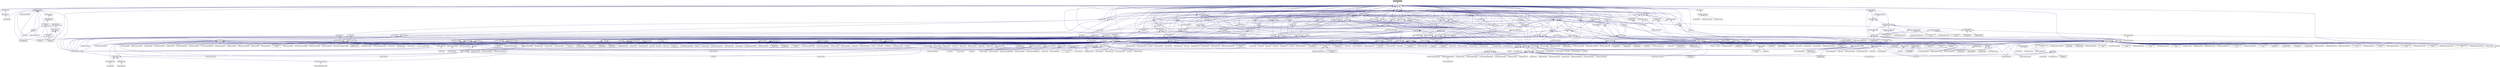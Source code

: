 digraph "rebind_executor.hpp"
{
  edge [fontname="Helvetica",fontsize="10",labelfontname="Helvetica",labelfontsize="10"];
  node [fontname="Helvetica",fontsize="10",shape=record];
  Node76 [label="rebind_executor.hpp",height=0.2,width=0.4,color="black", fillcolor="grey75", style="filled", fontcolor="black"];
  Node76 -> Node77 [dir="back",color="midnightblue",fontsize="10",style="solid",fontname="Helvetica"];
  Node77 [label="execution_policy.hpp",height=0.2,width=0.4,color="black", fillcolor="white", style="filled",URL="$d4/d36/execution__policy_8hpp.html"];
  Node77 -> Node78 [dir="back",color="midnightblue",fontsize="10",style="solid",fontname="Helvetica"];
  Node78 [label="block_allocator.hpp",height=0.2,width=0.4,color="black", fillcolor="white", style="filled",URL="$d9/d7a/block__allocator_8hpp.html"];
  Node78 -> Node79 [dir="back",color="midnightblue",fontsize="10",style="solid",fontname="Helvetica"];
  Node79 [label="host.hpp",height=0.2,width=0.4,color="black", fillcolor="white", style="filled",URL="$dd/d78/host_8hpp.html"];
  Node79 -> Node80 [dir="back",color="midnightblue",fontsize="10",style="solid",fontname="Helvetica"];
  Node80 [label="compute.hpp",height=0.2,width=0.4,color="black", fillcolor="white", style="filled",URL="$df/dd0/compute_8hpp.html"];
  Node80 -> Node81 [dir="back",color="midnightblue",fontsize="10",style="solid",fontname="Helvetica"];
  Node81 [label="cublas_matmul.cpp",height=0.2,width=0.4,color="black", fillcolor="white", style="filled",URL="$dd/d84/cublas__matmul_8cpp.html"];
  Node80 -> Node82 [dir="back",color="midnightblue",fontsize="10",style="solid",fontname="Helvetica"];
  Node82 [label="synchronize.cpp",height=0.2,width=0.4,color="black", fillcolor="white", style="filled",URL="$da/da2/synchronize_8cpp.html"];
  Node80 -> Node83 [dir="back",color="midnightblue",fontsize="10",style="solid",fontname="Helvetica"];
  Node83 [label="stream.cpp",height=0.2,width=0.4,color="black", fillcolor="white", style="filled",URL="$da/d5f/stream_8cpp.html"];
  Node80 -> Node84 [dir="back",color="midnightblue",fontsize="10",style="solid",fontname="Helvetica"];
  Node84 [label="for_each_value_proxy.cpp",height=0.2,width=0.4,color="black", fillcolor="white", style="filled",URL="$d1/d78/for__each__value__proxy_8cpp.html"];
  Node80 -> Node85 [dir="back",color="midnightblue",fontsize="10",style="solid",fontname="Helvetica"];
  Node85 [label="block_allocator.cpp",height=0.2,width=0.4,color="black", fillcolor="white", style="filled",URL="$dc/d4a/block__allocator_8cpp.html"];
  Node80 -> Node86 [dir="back",color="midnightblue",fontsize="10",style="solid",fontname="Helvetica"];
  Node86 [label="partitioned_vector\l_target.cpp",height=0.2,width=0.4,color="black", fillcolor="white", style="filled",URL="$d9/dd1/partitioned__vector__target_8cpp.html"];
  Node77 -> Node87 [dir="back",color="midnightblue",fontsize="10",style="solid",fontname="Helvetica"];
  Node87 [label="parallel_execution\l_policy.hpp",height=0.2,width=0.4,color="black", fillcolor="white", style="filled",URL="$d5/ddf/parallel__execution__policy_8hpp.html"];
  Node87 -> Node88 [dir="back",color="midnightblue",fontsize="10",style="solid",fontname="Helvetica"];
  Node88 [label="test_utils.hpp",height=0.2,width=0.4,color="black", fillcolor="white", style="filled",URL="$d2/d18/performance_2parallel__algorithms_2local_2test__utils_8hpp.html"];
  Node88 -> Node89 [dir="back",color="midnightblue",fontsize="10",style="solid",fontname="Helvetica"];
  Node89 [label="benchmark_merge.cpp",height=0.2,width=0.4,color="black", fillcolor="white", style="filled",URL="$dd/d49/benchmark__merge_8cpp.html"];
  Node88 -> Node90 [dir="back",color="midnightblue",fontsize="10",style="solid",fontname="Helvetica"];
  Node90 [label="benchmark_partition.cpp",height=0.2,width=0.4,color="black", fillcolor="white", style="filled",URL="$d9/d88/benchmark__partition_8cpp.html"];
  Node88 -> Node91 [dir="back",color="midnightblue",fontsize="10",style="solid",fontname="Helvetica"];
  Node91 [label="benchmark_partition\l_copy.cpp",height=0.2,width=0.4,color="black", fillcolor="white", style="filled",URL="$d3/d0e/benchmark__partition__copy_8cpp.html"];
  Node88 -> Node92 [dir="back",color="midnightblue",fontsize="10",style="solid",fontname="Helvetica"];
  Node92 [label="benchmark_unique_copy.cpp",height=0.2,width=0.4,color="black", fillcolor="white", style="filled",URL="$d9/d53/benchmark__unique__copy_8cpp.html"];
  Node87 -> Node93 [dir="back",color="midnightblue",fontsize="10",style="solid",fontname="Helvetica"];
  Node93 [label="test_utils.hpp",height=0.2,width=0.4,color="black", fillcolor="white", style="filled",URL="$d5/d53/unit_2parallel_2algorithms_2test__utils_8hpp.html"];
  Node93 -> Node94 [dir="back",color="midnightblue",fontsize="10",style="solid",fontname="Helvetica"];
  Node94 [label="adjacentdifference.cpp",height=0.2,width=0.4,color="black", fillcolor="white", style="filled",URL="$d5/df0/adjacentdifference_8cpp.html"];
  Node93 -> Node95 [dir="back",color="midnightblue",fontsize="10",style="solid",fontname="Helvetica"];
  Node95 [label="adjacentdifference\l_bad_alloc.cpp",height=0.2,width=0.4,color="black", fillcolor="white", style="filled",URL="$d8/d95/adjacentdifference__bad__alloc_8cpp.html"];
  Node93 -> Node96 [dir="back",color="midnightblue",fontsize="10",style="solid",fontname="Helvetica"];
  Node96 [label="adjacentdifference\l_exception.cpp",height=0.2,width=0.4,color="black", fillcolor="white", style="filled",URL="$d8/d0b/adjacentdifference__exception_8cpp.html"];
  Node93 -> Node97 [dir="back",color="midnightblue",fontsize="10",style="solid",fontname="Helvetica"];
  Node97 [label="adjacentfind.cpp",height=0.2,width=0.4,color="black", fillcolor="white", style="filled",URL="$d2/d99/adjacentfind_8cpp.html"];
  Node93 -> Node98 [dir="back",color="midnightblue",fontsize="10",style="solid",fontname="Helvetica"];
  Node98 [label="adjacentfind_bad_alloc.cpp",height=0.2,width=0.4,color="black", fillcolor="white", style="filled",URL="$d3/d2a/adjacentfind__bad__alloc_8cpp.html"];
  Node93 -> Node99 [dir="back",color="midnightblue",fontsize="10",style="solid",fontname="Helvetica"];
  Node99 [label="adjacentfind_binary.cpp",height=0.2,width=0.4,color="black", fillcolor="white", style="filled",URL="$d3/db1/adjacentfind__binary_8cpp.html"];
  Node93 -> Node100 [dir="back",color="midnightblue",fontsize="10",style="solid",fontname="Helvetica"];
  Node100 [label="adjacentfind_binary\l_bad_alloc.cpp",height=0.2,width=0.4,color="black", fillcolor="white", style="filled",URL="$d6/d81/adjacentfind__binary__bad__alloc_8cpp.html"];
  Node93 -> Node101 [dir="back",color="midnightblue",fontsize="10",style="solid",fontname="Helvetica"];
  Node101 [label="adjacentfind_binary\l_exception.cpp",height=0.2,width=0.4,color="black", fillcolor="white", style="filled",URL="$d8/da8/adjacentfind__binary__exception_8cpp.html"];
  Node93 -> Node102 [dir="back",color="midnightblue",fontsize="10",style="solid",fontname="Helvetica"];
  Node102 [label="adjacentfind_exception.cpp",height=0.2,width=0.4,color="black", fillcolor="white", style="filled",URL="$de/d40/adjacentfind__exception_8cpp.html"];
  Node93 -> Node103 [dir="back",color="midnightblue",fontsize="10",style="solid",fontname="Helvetica"];
  Node103 [label="all_of.cpp",height=0.2,width=0.4,color="black", fillcolor="white", style="filled",URL="$db/d88/all__of_8cpp.html"];
  Node93 -> Node104 [dir="back",color="midnightblue",fontsize="10",style="solid",fontname="Helvetica"];
  Node104 [label="any_of.cpp",height=0.2,width=0.4,color="black", fillcolor="white", style="filled",URL="$d8/d5d/any__of_8cpp.html"];
  Node93 -> Node105 [dir="back",color="midnightblue",fontsize="10",style="solid",fontname="Helvetica"];
  Node105 [label="copy.cpp",height=0.2,width=0.4,color="black", fillcolor="white", style="filled",URL="$d9/d54/copy_8cpp.html"];
  Node93 -> Node106 [dir="back",color="midnightblue",fontsize="10",style="solid",fontname="Helvetica"];
  Node106 [label="copyif_bad_alloc.cpp",height=0.2,width=0.4,color="black", fillcolor="white", style="filled",URL="$d0/ddd/copyif__bad__alloc_8cpp.html"];
  Node93 -> Node107 [dir="back",color="midnightblue",fontsize="10",style="solid",fontname="Helvetica"];
  Node107 [label="copyif_exception.cpp",height=0.2,width=0.4,color="black", fillcolor="white", style="filled",URL="$dc/d81/copyif__exception_8cpp.html"];
  Node93 -> Node108 [dir="back",color="midnightblue",fontsize="10",style="solid",fontname="Helvetica"];
  Node108 [label="copyif_forward.cpp",height=0.2,width=0.4,color="black", fillcolor="white", style="filled",URL="$d3/d04/copyif__forward_8cpp.html"];
  Node93 -> Node109 [dir="back",color="midnightblue",fontsize="10",style="solid",fontname="Helvetica"];
  Node109 [label="copyif_input.cpp",height=0.2,width=0.4,color="black", fillcolor="white", style="filled",URL="$d5/d41/copyif__input_8cpp.html"];
  Node93 -> Node110 [dir="back",color="midnightblue",fontsize="10",style="solid",fontname="Helvetica"];
  Node110 [label="copyif_random.cpp",height=0.2,width=0.4,color="black", fillcolor="white", style="filled",URL="$dc/d22/copyif__random_8cpp.html"];
  Node93 -> Node111 [dir="back",color="midnightblue",fontsize="10",style="solid",fontname="Helvetica"];
  Node111 [label="copyn.cpp",height=0.2,width=0.4,color="black", fillcolor="white", style="filled",URL="$d3/d44/copyn_8cpp.html"];
  Node93 -> Node112 [dir="back",color="midnightblue",fontsize="10",style="solid",fontname="Helvetica"];
  Node112 [label="count_tests.hpp",height=0.2,width=0.4,color="black", fillcolor="white", style="filled",URL="$de/d3a/count__tests_8hpp.html"];
  Node112 -> Node113 [dir="back",color="midnightblue",fontsize="10",style="solid",fontname="Helvetica"];
  Node113 [label="count.cpp",height=0.2,width=0.4,color="black", fillcolor="white", style="filled",URL="$d3/d01/count_8cpp.html"];
  Node112 -> Node114 [dir="back",color="midnightblue",fontsize="10",style="solid",fontname="Helvetica"];
  Node114 [label="count_datapar.cpp",height=0.2,width=0.4,color="black", fillcolor="white", style="filled",URL="$d6/d38/count__datapar_8cpp.html"];
  Node93 -> Node115 [dir="back",color="midnightblue",fontsize="10",style="solid",fontname="Helvetica"];
  Node115 [label="countif_tests.hpp",height=0.2,width=0.4,color="black", fillcolor="white", style="filled",URL="$d4/da4/countif__tests_8hpp.html"];
  Node115 -> Node116 [dir="back",color="midnightblue",fontsize="10",style="solid",fontname="Helvetica"];
  Node116 [label="countif.cpp",height=0.2,width=0.4,color="black", fillcolor="white", style="filled",URL="$d9/df1/countif_8cpp.html"];
  Node115 -> Node117 [dir="back",color="midnightblue",fontsize="10",style="solid",fontname="Helvetica"];
  Node117 [label="countif_datapar.cpp",height=0.2,width=0.4,color="black", fillcolor="white", style="filled",URL="$dc/d0b/countif__datapar_8cpp.html"];
  Node93 -> Node118 [dir="back",color="midnightblue",fontsize="10",style="solid",fontname="Helvetica"];
  Node118 [label="destroy_tests.hpp",height=0.2,width=0.4,color="black", fillcolor="white", style="filled",URL="$db/d13/destroy__tests_8hpp.html"];
  Node118 -> Node119 [dir="back",color="midnightblue",fontsize="10",style="solid",fontname="Helvetica"];
  Node119 [label="destroy.cpp",height=0.2,width=0.4,color="black", fillcolor="white", style="filled",URL="$dd/d93/destroy_8cpp.html"];
  Node93 -> Node120 [dir="back",color="midnightblue",fontsize="10",style="solid",fontname="Helvetica"];
  Node120 [label="destroyn.cpp",height=0.2,width=0.4,color="black", fillcolor="white", style="filled",URL="$de/dbc/destroyn_8cpp.html"];
  Node93 -> Node121 [dir="back",color="midnightblue",fontsize="10",style="solid",fontname="Helvetica"];
  Node121 [label="equal.cpp",height=0.2,width=0.4,color="black", fillcolor="white", style="filled",URL="$df/d99/equal_8cpp.html"];
  Node93 -> Node122 [dir="back",color="midnightblue",fontsize="10",style="solid",fontname="Helvetica"];
  Node122 [label="equal_binary.cpp",height=0.2,width=0.4,color="black", fillcolor="white", style="filled",URL="$d2/ddd/equal__binary_8cpp.html"];
  Node93 -> Node123 [dir="back",color="midnightblue",fontsize="10",style="solid",fontname="Helvetica"];
  Node123 [label="exclusive_scan.cpp",height=0.2,width=0.4,color="black", fillcolor="white", style="filled",URL="$dc/dd7/exclusive__scan_8cpp.html"];
  Node93 -> Node124 [dir="back",color="midnightblue",fontsize="10",style="solid",fontname="Helvetica"];
  Node124 [label="exclusive_scan2.cpp",height=0.2,width=0.4,color="black", fillcolor="white", style="filled",URL="$dc/dc7/exclusive__scan2_8cpp.html"];
  Node93 -> Node125 [dir="back",color="midnightblue",fontsize="10",style="solid",fontname="Helvetica"];
  Node125 [label="exclusive_scan_bad\l_alloc.cpp",height=0.2,width=0.4,color="black", fillcolor="white", style="filled",URL="$d5/ded/exclusive__scan__bad__alloc_8cpp.html"];
  Node93 -> Node126 [dir="back",color="midnightblue",fontsize="10",style="solid",fontname="Helvetica"];
  Node126 [label="exclusive_scan_exception.cpp",height=0.2,width=0.4,color="black", fillcolor="white", style="filled",URL="$d1/d9b/exclusive__scan__exception_8cpp.html"];
  Node93 -> Node127 [dir="back",color="midnightblue",fontsize="10",style="solid",fontname="Helvetica"];
  Node127 [label="exclusive_scan_validate.cpp",height=0.2,width=0.4,color="black", fillcolor="white", style="filled",URL="$df/d8d/exclusive__scan__validate_8cpp.html"];
  Node93 -> Node128 [dir="back",color="midnightblue",fontsize="10",style="solid",fontname="Helvetica"];
  Node128 [label="fill.cpp",height=0.2,width=0.4,color="black", fillcolor="white", style="filled",URL="$db/df9/fill_8cpp.html"];
  Node93 -> Node129 [dir="back",color="midnightblue",fontsize="10",style="solid",fontname="Helvetica"];
  Node129 [label="filln.cpp",height=0.2,width=0.4,color="black", fillcolor="white", style="filled",URL="$d7/df6/filln_8cpp.html"];
  Node93 -> Node130 [dir="back",color="midnightblue",fontsize="10",style="solid",fontname="Helvetica"];
  Node130 [label="find.cpp",height=0.2,width=0.4,color="black", fillcolor="white", style="filled",URL="$d4/dfc/find_8cpp.html"];
  Node93 -> Node131 [dir="back",color="midnightblue",fontsize="10",style="solid",fontname="Helvetica"];
  Node131 [label="findend.cpp",height=0.2,width=0.4,color="black", fillcolor="white", style="filled",URL="$de/d27/findend_8cpp.html"];
  Node93 -> Node132 [dir="back",color="midnightblue",fontsize="10",style="solid",fontname="Helvetica"];
  Node132 [label="findfirstof.cpp",height=0.2,width=0.4,color="black", fillcolor="white", style="filled",URL="$da/d85/findfirstof_8cpp.html"];
  Node93 -> Node133 [dir="back",color="midnightblue",fontsize="10",style="solid",fontname="Helvetica"];
  Node133 [label="findfirstof_binary.cpp",height=0.2,width=0.4,color="black", fillcolor="white", style="filled",URL="$db/da2/findfirstof__binary_8cpp.html"];
  Node93 -> Node134 [dir="back",color="midnightblue",fontsize="10",style="solid",fontname="Helvetica"];
  Node134 [label="findif.cpp",height=0.2,width=0.4,color="black", fillcolor="white", style="filled",URL="$d4/d38/findif_8cpp.html"];
  Node93 -> Node135 [dir="back",color="midnightblue",fontsize="10",style="solid",fontname="Helvetica"];
  Node135 [label="findifnot.cpp",height=0.2,width=0.4,color="black", fillcolor="white", style="filled",URL="$dd/df5/findifnot_8cpp.html"];
  Node93 -> Node136 [dir="back",color="midnightblue",fontsize="10",style="solid",fontname="Helvetica"];
  Node136 [label="findifnot_bad_alloc.cpp",height=0.2,width=0.4,color="black", fillcolor="white", style="filled",URL="$df/de4/findifnot__bad__alloc_8cpp.html"];
  Node93 -> Node137 [dir="back",color="midnightblue",fontsize="10",style="solid",fontname="Helvetica"];
  Node137 [label="findifnot_exception.cpp",height=0.2,width=0.4,color="black", fillcolor="white", style="filled",URL="$dc/d17/findifnot__exception_8cpp.html"];
  Node93 -> Node138 [dir="back",color="midnightblue",fontsize="10",style="solid",fontname="Helvetica"];
  Node138 [label="for_loop.cpp",height=0.2,width=0.4,color="black", fillcolor="white", style="filled",URL="$de/d62/for__loop_8cpp.html"];
  Node93 -> Node139 [dir="back",color="midnightblue",fontsize="10",style="solid",fontname="Helvetica"];
  Node139 [label="for_loop_induction.cpp",height=0.2,width=0.4,color="black", fillcolor="white", style="filled",URL="$dc/d69/for__loop__induction_8cpp.html"];
  Node93 -> Node140 [dir="back",color="midnightblue",fontsize="10",style="solid",fontname="Helvetica"];
  Node140 [label="for_loop_induction\l_async.cpp",height=0.2,width=0.4,color="black", fillcolor="white", style="filled",URL="$d6/dc7/for__loop__induction__async_8cpp.html"];
  Node93 -> Node141 [dir="back",color="midnightblue",fontsize="10",style="solid",fontname="Helvetica"];
  Node141 [label="for_loop_n.cpp",height=0.2,width=0.4,color="black", fillcolor="white", style="filled",URL="$de/da4/for__loop__n_8cpp.html"];
  Node93 -> Node142 [dir="back",color="midnightblue",fontsize="10",style="solid",fontname="Helvetica"];
  Node142 [label="for_loop_n_strided.cpp",height=0.2,width=0.4,color="black", fillcolor="white", style="filled",URL="$d8/d8f/for__loop__n__strided_8cpp.html"];
  Node93 -> Node143 [dir="back",color="midnightblue",fontsize="10",style="solid",fontname="Helvetica"];
  Node143 [label="for_loop_reduction.cpp",height=0.2,width=0.4,color="black", fillcolor="white", style="filled",URL="$d9/dcb/for__loop__reduction_8cpp.html"];
  Node93 -> Node144 [dir="back",color="midnightblue",fontsize="10",style="solid",fontname="Helvetica"];
  Node144 [label="for_loop_reduction\l_async.cpp",height=0.2,width=0.4,color="black", fillcolor="white", style="filled",URL="$d8/dfb/for__loop__reduction__async_8cpp.html"];
  Node93 -> Node145 [dir="back",color="midnightblue",fontsize="10",style="solid",fontname="Helvetica"];
  Node145 [label="for_loop_strided.cpp",height=0.2,width=0.4,color="black", fillcolor="white", style="filled",URL="$d1/d10/for__loop__strided_8cpp.html"];
  Node93 -> Node146 [dir="back",color="midnightblue",fontsize="10",style="solid",fontname="Helvetica"];
  Node146 [label="foreach_tests.hpp",height=0.2,width=0.4,color="black", fillcolor="white", style="filled",URL="$d4/d2c/algorithms_2foreach__tests_8hpp.html"];
  Node146 -> Node147 [dir="back",color="midnightblue",fontsize="10",style="solid",fontname="Helvetica"];
  Node147 [label="foreach.cpp",height=0.2,width=0.4,color="black", fillcolor="white", style="filled",URL="$d1/d33/foreach_8cpp.html"];
  Node146 -> Node148 [dir="back",color="midnightblue",fontsize="10",style="solid",fontname="Helvetica"];
  Node148 [label="foreach_executors.cpp",height=0.2,width=0.4,color="black", fillcolor="white", style="filled",URL="$d3/d54/foreach__executors_8cpp.html"];
  Node146 -> Node149 [dir="back",color="midnightblue",fontsize="10",style="solid",fontname="Helvetica"];
  Node149 [label="foreach_executors_v1.cpp",height=0.2,width=0.4,color="black", fillcolor="white", style="filled",URL="$dd/dda/foreach__executors__v1_8cpp.html"];
  Node146 -> Node150 [dir="back",color="midnightblue",fontsize="10",style="solid",fontname="Helvetica"];
  Node150 [label="foreachn.cpp",height=0.2,width=0.4,color="black", fillcolor="white", style="filled",URL="$d3/d1b/foreachn_8cpp.html"];
  Node146 -> Node151 [dir="back",color="midnightblue",fontsize="10",style="solid",fontname="Helvetica"];
  Node151 [label="foreach_datapar.cpp",height=0.2,width=0.4,color="black", fillcolor="white", style="filled",URL="$da/dfb/foreach__datapar_8cpp.html"];
  Node146 -> Node152 [dir="back",color="midnightblue",fontsize="10",style="solid",fontname="Helvetica"];
  Node152 [label="foreachn_datapar.cpp",height=0.2,width=0.4,color="black", fillcolor="white", style="filled",URL="$d3/ddd/foreachn__datapar_8cpp.html"];
  Node146 -> Node153 [dir="back",color="midnightblue",fontsize="10",style="solid",fontname="Helvetica"];
  Node153 [label="executor_parameters.cpp",height=0.2,width=0.4,color="black", fillcolor="white", style="filled",URL="$dc/d90/executor__parameters_8cpp.html"];
  Node146 -> Node154 [dir="back",color="midnightblue",fontsize="10",style="solid",fontname="Helvetica"];
  Node154 [label="executor_parameters\l_timer_hooks.cpp",height=0.2,width=0.4,color="black", fillcolor="white", style="filled",URL="$d4/d85/executor__parameters__timer__hooks_8cpp.html"];
  Node146 -> Node155 [dir="back",color="midnightblue",fontsize="10",style="solid",fontname="Helvetica"];
  Node155 [label="persistent_executor\l_parameters.cpp",height=0.2,width=0.4,color="black", fillcolor="white", style="filled",URL="$db/d9b/persistent__executor__parameters_8cpp.html"];
  Node93 -> Node156 [dir="back",color="midnightblue",fontsize="10",style="solid",fontname="Helvetica"];
  Node156 [label="foreach_tests_prefetching.hpp",height=0.2,width=0.4,color="black", fillcolor="white", style="filled",URL="$de/d0e/foreach__tests__prefetching_8hpp.html"];
  Node156 -> Node157 [dir="back",color="midnightblue",fontsize="10",style="solid",fontname="Helvetica"];
  Node157 [label="foreach_prefetching.cpp",height=0.2,width=0.4,color="black", fillcolor="white", style="filled",URL="$d4/df0/foreach__prefetching_8cpp.html"];
  Node156 -> Node158 [dir="back",color="midnightblue",fontsize="10",style="solid",fontname="Helvetica"];
  Node158 [label="foreach_prefetching\l_executors_v1.cpp",height=0.2,width=0.4,color="black", fillcolor="white", style="filled",URL="$dd/d50/foreach__prefetching__executors__v1_8cpp.html"];
  Node93 -> Node159 [dir="back",color="midnightblue",fontsize="10",style="solid",fontname="Helvetica"];
  Node159 [label="foreach_tests_projection.hpp",height=0.2,width=0.4,color="black", fillcolor="white", style="filled",URL="$dd/d98/algorithms_2foreach__tests__projection_8hpp.html"];
  Node159 -> Node160 [dir="back",color="midnightblue",fontsize="10",style="solid",fontname="Helvetica"];
  Node160 [label="foreach_projection.cpp",height=0.2,width=0.4,color="black", fillcolor="white", style="filled",URL="$d3/d3e/foreach__projection_8cpp.html"];
  Node93 -> Node161 [dir="back",color="midnightblue",fontsize="10",style="solid",fontname="Helvetica"];
  Node161 [label="foreachn_bad_alloc.cpp",height=0.2,width=0.4,color="black", fillcolor="white", style="filled",URL="$dc/dad/foreachn__bad__alloc_8cpp.html"];
  Node93 -> Node162 [dir="back",color="midnightblue",fontsize="10",style="solid",fontname="Helvetica"];
  Node162 [label="foreachn_exception.cpp",height=0.2,width=0.4,color="black", fillcolor="white", style="filled",URL="$d7/d9a/foreachn__exception_8cpp.html"];
  Node93 -> Node163 [dir="back",color="midnightblue",fontsize="10",style="solid",fontname="Helvetica"];
  Node163 [label="foreachn_projection.cpp",height=0.2,width=0.4,color="black", fillcolor="white", style="filled",URL="$db/deb/foreachn__projection_8cpp.html"];
  Node93 -> Node164 [dir="back",color="midnightblue",fontsize="10",style="solid",fontname="Helvetica"];
  Node164 [label="foreachn_projection\l_bad_alloc.cpp",height=0.2,width=0.4,color="black", fillcolor="white", style="filled",URL="$dc/d8d/foreachn__projection__bad__alloc_8cpp.html"];
  Node93 -> Node165 [dir="back",color="midnightblue",fontsize="10",style="solid",fontname="Helvetica"];
  Node165 [label="foreachn_projection\l_exception.cpp",height=0.2,width=0.4,color="black", fillcolor="white", style="filled",URL="$db/df7/foreachn__projection__exception_8cpp.html"];
  Node93 -> Node166 [dir="back",color="midnightblue",fontsize="10",style="solid",fontname="Helvetica"];
  Node166 [label="generate.cpp",height=0.2,width=0.4,color="black", fillcolor="white", style="filled",URL="$d4/da7/generate_8cpp.html"];
  Node93 -> Node167 [dir="back",color="midnightblue",fontsize="10",style="solid",fontname="Helvetica"];
  Node167 [label="generaten.cpp",height=0.2,width=0.4,color="black", fillcolor="white", style="filled",URL="$d6/dd4/generaten_8cpp.html"];
  Node93 -> Node168 [dir="back",color="midnightblue",fontsize="10",style="solid",fontname="Helvetica"];
  Node168 [label="includes.cpp",height=0.2,width=0.4,color="black", fillcolor="white", style="filled",URL="$dc/d10/includes_8cpp.html"];
  Node93 -> Node169 [dir="back",color="midnightblue",fontsize="10",style="solid",fontname="Helvetica"];
  Node169 [label="inclusive_scan_tests.hpp",height=0.2,width=0.4,color="black", fillcolor="white", style="filled",URL="$d1/d1e/inclusive__scan__tests_8hpp.html"];
  Node169 -> Node170 [dir="back",color="midnightblue",fontsize="10",style="solid",fontname="Helvetica"];
  Node170 [label="inclusive_scan.cpp",height=0.2,width=0.4,color="black", fillcolor="white", style="filled",URL="$d4/d31/inclusive__scan_8cpp.html"];
  Node169 -> Node171 [dir="back",color="midnightblue",fontsize="10",style="solid",fontname="Helvetica"];
  Node171 [label="inclusive_scan_executors\l_v1.cpp",height=0.2,width=0.4,color="black", fillcolor="white", style="filled",URL="$da/dda/inclusive__scan__executors__v1_8cpp.html"];
  Node93 -> Node172 [dir="back",color="midnightblue",fontsize="10",style="solid",fontname="Helvetica"];
  Node172 [label="is_heap_tests.hpp",height=0.2,width=0.4,color="black", fillcolor="white", style="filled",URL="$d7/ddd/is__heap__tests_8hpp.html"];
  Node172 -> Node173 [dir="back",color="midnightblue",fontsize="10",style="solid",fontname="Helvetica"];
  Node173 [label="is_heap.cpp",height=0.2,width=0.4,color="black", fillcolor="white", style="filled",URL="$d1/d1e/is__heap_8cpp.html"];
  Node172 -> Node174 [dir="back",color="midnightblue",fontsize="10",style="solid",fontname="Helvetica"];
  Node174 [label="is_heap_until.cpp",height=0.2,width=0.4,color="black", fillcolor="white", style="filled",URL="$dd/d28/is__heap__until_8cpp.html"];
  Node93 -> Node173 [dir="back",color="midnightblue",fontsize="10",style="solid",fontname="Helvetica"];
  Node93 -> Node174 [dir="back",color="midnightblue",fontsize="10",style="solid",fontname="Helvetica"];
  Node93 -> Node175 [dir="back",color="midnightblue",fontsize="10",style="solid",fontname="Helvetica"];
  Node175 [label="is_partitioned.cpp",height=0.2,width=0.4,color="black", fillcolor="white", style="filled",URL="$df/d07/is__partitioned_8cpp.html"];
  Node93 -> Node176 [dir="back",color="midnightblue",fontsize="10",style="solid",fontname="Helvetica"];
  Node176 [label="is_sorted_tests.hpp",height=0.2,width=0.4,color="black", fillcolor="white", style="filled",URL="$d7/d7f/is__sorted__tests_8hpp.html"];
  Node176 -> Node177 [dir="back",color="midnightblue",fontsize="10",style="solid",fontname="Helvetica"];
  Node177 [label="is_sorted.cpp",height=0.2,width=0.4,color="black", fillcolor="white", style="filled",URL="$df/d8f/is__sorted_8cpp.html"];
  Node176 -> Node178 [dir="back",color="midnightblue",fontsize="10",style="solid",fontname="Helvetica"];
  Node178 [label="is_sorted_executors\l_v1.cpp",height=0.2,width=0.4,color="black", fillcolor="white", style="filled",URL="$d1/d98/is__sorted__executors__v1_8cpp.html"];
  Node93 -> Node179 [dir="back",color="midnightblue",fontsize="10",style="solid",fontname="Helvetica"];
  Node179 [label="is_sorted_until.cpp",height=0.2,width=0.4,color="black", fillcolor="white", style="filled",URL="$d0/d1b/is__sorted__until_8cpp.html"];
  Node93 -> Node180 [dir="back",color="midnightblue",fontsize="10",style="solid",fontname="Helvetica"];
  Node180 [label="lexicographical_compare.cpp",height=0.2,width=0.4,color="black", fillcolor="white", style="filled",URL="$dd/de6/lexicographical__compare_8cpp.html"];
  Node93 -> Node181 [dir="back",color="midnightblue",fontsize="10",style="solid",fontname="Helvetica"];
  Node181 [label="max_element.cpp",height=0.2,width=0.4,color="black", fillcolor="white", style="filled",URL="$d4/d10/max__element_8cpp.html"];
  Node93 -> Node182 [dir="back",color="midnightblue",fontsize="10",style="solid",fontname="Helvetica"];
  Node182 [label="merge_tests.hpp",height=0.2,width=0.4,color="black", fillcolor="white", style="filled",URL="$dc/d10/merge__tests_8hpp.html"];
  Node182 -> Node183 [dir="back",color="midnightblue",fontsize="10",style="solid",fontname="Helvetica"];
  Node183 [label="merge.cpp",height=0.2,width=0.4,color="black", fillcolor="white", style="filled",URL="$d1/da4/merge_8cpp.html"];
  Node93 -> Node183 [dir="back",color="midnightblue",fontsize="10",style="solid",fontname="Helvetica"];
  Node93 -> Node184 [dir="back",color="midnightblue",fontsize="10",style="solid",fontname="Helvetica"];
  Node184 [label="min_element.cpp",height=0.2,width=0.4,color="black", fillcolor="white", style="filled",URL="$d3/dab/min__element_8cpp.html"];
  Node93 -> Node185 [dir="back",color="midnightblue",fontsize="10",style="solid",fontname="Helvetica"];
  Node185 [label="minmax_element.cpp",height=0.2,width=0.4,color="black", fillcolor="white", style="filled",URL="$da/df0/minmax__element_8cpp.html"];
  Node93 -> Node186 [dir="back",color="midnightblue",fontsize="10",style="solid",fontname="Helvetica"];
  Node186 [label="mismatch.cpp",height=0.2,width=0.4,color="black", fillcolor="white", style="filled",URL="$da/d76/mismatch_8cpp.html"];
  Node93 -> Node187 [dir="back",color="midnightblue",fontsize="10",style="solid",fontname="Helvetica"];
  Node187 [label="mismatch_binary.cpp",height=0.2,width=0.4,color="black", fillcolor="white", style="filled",URL="$d0/d8b/mismatch__binary_8cpp.html"];
  Node93 -> Node188 [dir="back",color="midnightblue",fontsize="10",style="solid",fontname="Helvetica"];
  Node188 [label="move.cpp",height=0.2,width=0.4,color="black", fillcolor="white", style="filled",URL="$d5/d5f/move_8cpp.html"];
  Node93 -> Node189 [dir="back",color="midnightblue",fontsize="10",style="solid",fontname="Helvetica"];
  Node189 [label="none_of.cpp",height=0.2,width=0.4,color="black", fillcolor="white", style="filled",URL="$de/d32/none__of_8cpp.html"];
  Node93 -> Node190 [dir="back",color="midnightblue",fontsize="10",style="solid",fontname="Helvetica"];
  Node190 [label="partition_tests.hpp",height=0.2,width=0.4,color="black", fillcolor="white", style="filled",URL="$df/dd8/partition__tests_8hpp.html"];
  Node190 -> Node191 [dir="back",color="midnightblue",fontsize="10",style="solid",fontname="Helvetica"];
  Node191 [label="partition.cpp",height=0.2,width=0.4,color="black", fillcolor="white", style="filled",URL="$d6/daf/tests_2unit_2parallel_2algorithms_2partition_8cpp.html"];
  Node93 -> Node191 [dir="back",color="midnightblue",fontsize="10",style="solid",fontname="Helvetica"];
  Node93 -> Node192 [dir="back",color="midnightblue",fontsize="10",style="solid",fontname="Helvetica"];
  Node192 [label="partition_copy_tests.hpp",height=0.2,width=0.4,color="black", fillcolor="white", style="filled",URL="$d9/dfa/partition__copy__tests_8hpp.html"];
  Node192 -> Node193 [dir="back",color="midnightblue",fontsize="10",style="solid",fontname="Helvetica"];
  Node193 [label="partition_copy.cpp",height=0.2,width=0.4,color="black", fillcolor="white", style="filled",URL="$d8/d61/partition__copy_8cpp.html"];
  Node93 -> Node193 [dir="back",color="midnightblue",fontsize="10",style="solid",fontname="Helvetica"];
  Node93 -> Node194 [dir="back",color="midnightblue",fontsize="10",style="solid",fontname="Helvetica"];
  Node194 [label="reduce_.cpp",height=0.2,width=0.4,color="black", fillcolor="white", style="filled",URL="$d5/d03/reduce___8cpp.html"];
  Node93 -> Node195 [dir="back",color="midnightblue",fontsize="10",style="solid",fontname="Helvetica"];
  Node195 [label="sort_tests.hpp",height=0.2,width=0.4,color="black", fillcolor="white", style="filled",URL="$d8/d97/sort__tests_8hpp.html"];
  Node195 -> Node196 [dir="back",color="midnightblue",fontsize="10",style="solid",fontname="Helvetica"];
  Node196 [label="reduce_by_key.cpp",height=0.2,width=0.4,color="black", fillcolor="white", style="filled",URL="$dd/dde/reduce__by__key_8cpp.html"];
  Node195 -> Node197 [dir="back",color="midnightblue",fontsize="10",style="solid",fontname="Helvetica"];
  Node197 [label="sort.cpp",height=0.2,width=0.4,color="black", fillcolor="white", style="filled",URL="$d3/d7c/sort_8cpp.html"];
  Node195 -> Node198 [dir="back",color="midnightblue",fontsize="10",style="solid",fontname="Helvetica"];
  Node198 [label="sort_by_key.cpp",height=0.2,width=0.4,color="black", fillcolor="white", style="filled",URL="$df/daa/sort__by__key_8cpp.html"];
  Node195 -> Node199 [dir="back",color="midnightblue",fontsize="10",style="solid",fontname="Helvetica"];
  Node199 [label="sort_exceptions.cpp",height=0.2,width=0.4,color="black", fillcolor="white", style="filled",URL="$dc/d28/sort__exceptions_8cpp.html"];
  Node93 -> Node200 [dir="back",color="midnightblue",fontsize="10",style="solid",fontname="Helvetica"];
  Node200 [label="remove_copy.cpp",height=0.2,width=0.4,color="black", fillcolor="white", style="filled",URL="$de/db8/remove__copy_8cpp.html"];
  Node93 -> Node201 [dir="back",color="midnightblue",fontsize="10",style="solid",fontname="Helvetica"];
  Node201 [label="remove_copy_if.cpp",height=0.2,width=0.4,color="black", fillcolor="white", style="filled",URL="$d1/d0f/remove__copy__if_8cpp.html"];
  Node93 -> Node202 [dir="back",color="midnightblue",fontsize="10",style="solid",fontname="Helvetica"];
  Node202 [label="replace.cpp",height=0.2,width=0.4,color="black", fillcolor="white", style="filled",URL="$d6/d96/replace_8cpp.html"];
  Node93 -> Node203 [dir="back",color="midnightblue",fontsize="10",style="solid",fontname="Helvetica"];
  Node203 [label="replace_copy.cpp",height=0.2,width=0.4,color="black", fillcolor="white", style="filled",URL="$da/d69/replace__copy_8cpp.html"];
  Node93 -> Node204 [dir="back",color="midnightblue",fontsize="10",style="solid",fontname="Helvetica"];
  Node204 [label="replace_copy_if.cpp",height=0.2,width=0.4,color="black", fillcolor="white", style="filled",URL="$d4/d1c/replace__copy__if_8cpp.html"];
  Node93 -> Node205 [dir="back",color="midnightblue",fontsize="10",style="solid",fontname="Helvetica"];
  Node205 [label="replace_if.cpp",height=0.2,width=0.4,color="black", fillcolor="white", style="filled",URL="$de/ded/replace__if_8cpp.html"];
  Node93 -> Node206 [dir="back",color="midnightblue",fontsize="10",style="solid",fontname="Helvetica"];
  Node206 [label="reverse.cpp",height=0.2,width=0.4,color="black", fillcolor="white", style="filled",URL="$d8/dc4/reverse_8cpp.html"];
  Node93 -> Node207 [dir="back",color="midnightblue",fontsize="10",style="solid",fontname="Helvetica"];
  Node207 [label="reverse_copy.cpp",height=0.2,width=0.4,color="black", fillcolor="white", style="filled",URL="$dd/d14/reverse__copy_8cpp.html"];
  Node93 -> Node208 [dir="back",color="midnightblue",fontsize="10",style="solid",fontname="Helvetica"];
  Node208 [label="rotate.cpp",height=0.2,width=0.4,color="black", fillcolor="white", style="filled",URL="$d7/d5d/rotate_8cpp.html"];
  Node93 -> Node209 [dir="back",color="midnightblue",fontsize="10",style="solid",fontname="Helvetica"];
  Node209 [label="rotate_copy.cpp",height=0.2,width=0.4,color="black", fillcolor="white", style="filled",URL="$da/d77/rotate__copy_8cpp.html"];
  Node93 -> Node210 [dir="back",color="midnightblue",fontsize="10",style="solid",fontname="Helvetica"];
  Node210 [label="search.cpp",height=0.2,width=0.4,color="black", fillcolor="white", style="filled",URL="$d9/def/search_8cpp.html"];
  Node93 -> Node211 [dir="back",color="midnightblue",fontsize="10",style="solid",fontname="Helvetica"];
  Node211 [label="searchn.cpp",height=0.2,width=0.4,color="black", fillcolor="white", style="filled",URL="$dc/dc5/searchn_8cpp.html"];
  Node93 -> Node212 [dir="back",color="midnightblue",fontsize="10",style="solid",fontname="Helvetica"];
  Node212 [label="set_difference.cpp",height=0.2,width=0.4,color="black", fillcolor="white", style="filled",URL="$d5/d98/set__difference_8cpp.html"];
  Node93 -> Node213 [dir="back",color="midnightblue",fontsize="10",style="solid",fontname="Helvetica"];
  Node213 [label="set_intersection.cpp",height=0.2,width=0.4,color="black", fillcolor="white", style="filled",URL="$dd/d83/set__intersection_8cpp.html"];
  Node93 -> Node214 [dir="back",color="midnightblue",fontsize="10",style="solid",fontname="Helvetica"];
  Node214 [label="set_symmetric_difference.cpp",height=0.2,width=0.4,color="black", fillcolor="white", style="filled",URL="$d4/d0c/set__symmetric__difference_8cpp.html"];
  Node93 -> Node215 [dir="back",color="midnightblue",fontsize="10",style="solid",fontname="Helvetica"];
  Node215 [label="set_union.cpp",height=0.2,width=0.4,color="black", fillcolor="white", style="filled",URL="$d7/d76/set__union_8cpp.html"];
  Node93 -> Node216 [dir="back",color="midnightblue",fontsize="10",style="solid",fontname="Helvetica"];
  Node216 [label="stable_partition_tests.hpp",height=0.2,width=0.4,color="black", fillcolor="white", style="filled",URL="$d0/d99/stable__partition__tests_8hpp.html"];
  Node216 -> Node217 [dir="back",color="midnightblue",fontsize="10",style="solid",fontname="Helvetica"];
  Node217 [label="stable_partition.cpp",height=0.2,width=0.4,color="black", fillcolor="white", style="filled",URL="$db/dcd/stable__partition_8cpp.html"];
  Node93 -> Node218 [dir="back",color="midnightblue",fontsize="10",style="solid",fontname="Helvetica"];
  Node218 [label="swapranges.cpp",height=0.2,width=0.4,color="black", fillcolor="white", style="filled",URL="$df/d4e/swapranges_8cpp.html"];
  Node93 -> Node219 [dir="back",color="midnightblue",fontsize="10",style="solid",fontname="Helvetica"];
  Node219 [label="transform_tests.hpp",height=0.2,width=0.4,color="black", fillcolor="white", style="filled",URL="$de/db6/transform__tests_8hpp.html"];
  Node219 -> Node220 [dir="back",color="midnightblue",fontsize="10",style="solid",fontname="Helvetica"];
  Node220 [label="transform.cpp",height=0.2,width=0.4,color="black", fillcolor="white", style="filled",URL="$d8/d8c/transform_8cpp.html"];
  Node219 -> Node221 [dir="back",color="midnightblue",fontsize="10",style="solid",fontname="Helvetica"];
  Node221 [label="transform_datapar.cpp",height=0.2,width=0.4,color="black", fillcolor="white", style="filled",URL="$da/df1/transform__datapar_8cpp.html"];
  Node93 -> Node222 [dir="back",color="midnightblue",fontsize="10",style="solid",fontname="Helvetica"];
  Node222 [label="transform_binary_tests.hpp",height=0.2,width=0.4,color="black", fillcolor="white", style="filled",URL="$dd/d5d/transform__binary__tests_8hpp.html"];
  Node222 -> Node223 [dir="back",color="midnightblue",fontsize="10",style="solid",fontname="Helvetica"];
  Node223 [label="transform_binary.cpp",height=0.2,width=0.4,color="black", fillcolor="white", style="filled",URL="$d1/d75/transform__binary_8cpp.html"];
  Node222 -> Node224 [dir="back",color="midnightblue",fontsize="10",style="solid",fontname="Helvetica"];
  Node224 [label="transform_binary_datapar.cpp",height=0.2,width=0.4,color="black", fillcolor="white", style="filled",URL="$d2/d77/transform__binary__datapar_8cpp.html"];
  Node93 -> Node225 [dir="back",color="midnightblue",fontsize="10",style="solid",fontname="Helvetica"];
  Node225 [label="transform_binary2_tests.hpp",height=0.2,width=0.4,color="black", fillcolor="white", style="filled",URL="$d7/dcc/transform__binary2__tests_8hpp.html"];
  Node225 -> Node226 [dir="back",color="midnightblue",fontsize="10",style="solid",fontname="Helvetica"];
  Node226 [label="transform_binary2.cpp",height=0.2,width=0.4,color="black", fillcolor="white", style="filled",URL="$d1/d5d/transform__binary2_8cpp.html"];
  Node225 -> Node227 [dir="back",color="midnightblue",fontsize="10",style="solid",fontname="Helvetica"];
  Node227 [label="transform_binary2_datapar.cpp",height=0.2,width=0.4,color="black", fillcolor="white", style="filled",URL="$d4/d76/transform__binary2__datapar_8cpp.html"];
  Node93 -> Node228 [dir="back",color="midnightblue",fontsize="10",style="solid",fontname="Helvetica"];
  Node228 [label="transform_exclusive\l_scan.cpp",height=0.2,width=0.4,color="black", fillcolor="white", style="filled",URL="$d0/d9c/transform__exclusive__scan_8cpp.html"];
  Node93 -> Node229 [dir="back",color="midnightblue",fontsize="10",style="solid",fontname="Helvetica"];
  Node229 [label="transform_inclusive\l_scan.cpp",height=0.2,width=0.4,color="black", fillcolor="white", style="filled",URL="$d0/d83/transform__inclusive__scan_8cpp.html"];
  Node93 -> Node230 [dir="back",color="midnightblue",fontsize="10",style="solid",fontname="Helvetica"];
  Node230 [label="transform_reduce.cpp",height=0.2,width=0.4,color="black", fillcolor="white", style="filled",URL="$dc/db9/transform__reduce_8cpp.html"];
  Node93 -> Node231 [dir="back",color="midnightblue",fontsize="10",style="solid",fontname="Helvetica"];
  Node231 [label="transform_reduce_binary\l_tests.hpp",height=0.2,width=0.4,color="black", fillcolor="white", style="filled",URL="$da/d3e/transform__reduce__binary__tests_8hpp.html"];
  Node231 -> Node232 [dir="back",color="midnightblue",fontsize="10",style="solid",fontname="Helvetica"];
  Node232 [label="transform_reduce_binary.cpp",height=0.2,width=0.4,color="black", fillcolor="white", style="filled",URL="$d2/db0/transform__reduce__binary_8cpp.html"];
  Node231 -> Node233 [dir="back",color="midnightblue",fontsize="10",style="solid",fontname="Helvetica"];
  Node233 [label="transform_reduce_binary\l_datapar.cpp",height=0.2,width=0.4,color="black", fillcolor="white", style="filled",URL="$d8/d42/transform__reduce__binary__datapar_8cpp.html"];
  Node93 -> Node234 [dir="back",color="midnightblue",fontsize="10",style="solid",fontname="Helvetica"];
  Node234 [label="transform_reduce_binary\l_bad_alloc.cpp",height=0.2,width=0.4,color="black", fillcolor="white", style="filled",URL="$d6/d34/transform__reduce__binary__bad__alloc_8cpp.html"];
  Node93 -> Node235 [dir="back",color="midnightblue",fontsize="10",style="solid",fontname="Helvetica"];
  Node235 [label="transform_reduce_binary\l_exception.cpp",height=0.2,width=0.4,color="black", fillcolor="white", style="filled",URL="$d0/d01/transform__reduce__binary__exception_8cpp.html"];
  Node93 -> Node236 [dir="back",color="midnightblue",fontsize="10",style="solid",fontname="Helvetica"];
  Node236 [label="uninitialized_copy\l_tests.hpp",height=0.2,width=0.4,color="black", fillcolor="white", style="filled",URL="$d4/dae/uninitialized__copy__tests_8hpp.html"];
  Node236 -> Node237 [dir="back",color="midnightblue",fontsize="10",style="solid",fontname="Helvetica"];
  Node237 [label="uninitialized_copy.cpp",height=0.2,width=0.4,color="black", fillcolor="white", style="filled",URL="$d7/d92/uninitialized__copy_8cpp.html"];
  Node236 -> Node238 [dir="back",color="midnightblue",fontsize="10",style="solid",fontname="Helvetica"];
  Node238 [label="uninitialized_copy\l_executors_v1.cpp",height=0.2,width=0.4,color="black", fillcolor="white", style="filled",URL="$da/d28/uninitialized__copy__executors__v1_8cpp.html"];
  Node93 -> Node239 [dir="back",color="midnightblue",fontsize="10",style="solid",fontname="Helvetica"];
  Node239 [label="uninitialized_copyn.cpp",height=0.2,width=0.4,color="black", fillcolor="white", style="filled",URL="$d8/d4f/uninitialized__copyn_8cpp.html"];
  Node93 -> Node240 [dir="back",color="midnightblue",fontsize="10",style="solid",fontname="Helvetica"];
  Node240 [label="uninitialized_default\l_construct_tests.hpp",height=0.2,width=0.4,color="black", fillcolor="white", style="filled",URL="$de/def/uninitialized__default__construct__tests_8hpp.html"];
  Node240 -> Node241 [dir="back",color="midnightblue",fontsize="10",style="solid",fontname="Helvetica"];
  Node241 [label="uninitialized_default\l_construct.cpp",height=0.2,width=0.4,color="black", fillcolor="white", style="filled",URL="$d0/d35/uninitialized__default__construct_8cpp.html"];
  Node93 -> Node242 [dir="back",color="midnightblue",fontsize="10",style="solid",fontname="Helvetica"];
  Node242 [label="uninitialized_default\l_constructn.cpp",height=0.2,width=0.4,color="black", fillcolor="white", style="filled",URL="$d4/dfe/uninitialized__default__constructn_8cpp.html"];
  Node93 -> Node243 [dir="back",color="midnightblue",fontsize="10",style="solid",fontname="Helvetica"];
  Node243 [label="uninitialized_fill.cpp",height=0.2,width=0.4,color="black", fillcolor="white", style="filled",URL="$d7/da6/uninitialized__fill_8cpp.html"];
  Node93 -> Node244 [dir="back",color="midnightblue",fontsize="10",style="solid",fontname="Helvetica"];
  Node244 [label="uninitialized_filln.cpp",height=0.2,width=0.4,color="black", fillcolor="white", style="filled",URL="$d8/de9/uninitialized__filln_8cpp.html"];
  Node93 -> Node245 [dir="back",color="midnightblue",fontsize="10",style="solid",fontname="Helvetica"];
  Node245 [label="uninitialized_move\l_tests.hpp",height=0.2,width=0.4,color="black", fillcolor="white", style="filled",URL="$d4/daa/uninitialized__move__tests_8hpp.html"];
  Node245 -> Node246 [dir="back",color="midnightblue",fontsize="10",style="solid",fontname="Helvetica"];
  Node246 [label="uninitialized_move.cpp",height=0.2,width=0.4,color="black", fillcolor="white", style="filled",URL="$d9/da0/uninitialized__move_8cpp.html"];
  Node93 -> Node247 [dir="back",color="midnightblue",fontsize="10",style="solid",fontname="Helvetica"];
  Node247 [label="uninitialized_moven.cpp",height=0.2,width=0.4,color="black", fillcolor="white", style="filled",URL="$d8/daa/uninitialized__moven_8cpp.html"];
  Node93 -> Node248 [dir="back",color="midnightblue",fontsize="10",style="solid",fontname="Helvetica"];
  Node248 [label="uninitialized_value\l_construct_tests.hpp",height=0.2,width=0.4,color="black", fillcolor="white", style="filled",URL="$dc/d40/uninitialized__value__construct__tests_8hpp.html"];
  Node248 -> Node249 [dir="back",color="midnightblue",fontsize="10",style="solid",fontname="Helvetica"];
  Node249 [label="uninitialized_value\l_construct.cpp",height=0.2,width=0.4,color="black", fillcolor="white", style="filled",URL="$de/d0f/uninitialized__value__construct_8cpp.html"];
  Node93 -> Node250 [dir="back",color="midnightblue",fontsize="10",style="solid",fontname="Helvetica"];
  Node250 [label="uninitialized_value\l_constructn.cpp",height=0.2,width=0.4,color="black", fillcolor="white", style="filled",URL="$d2/d2b/uninitialized__value__constructn_8cpp.html"];
  Node93 -> Node251 [dir="back",color="midnightblue",fontsize="10",style="solid",fontname="Helvetica"];
  Node251 [label="unique_copy_tests.hpp",height=0.2,width=0.4,color="black", fillcolor="white", style="filled",URL="$d8/dff/unique__copy__tests_8hpp.html"];
  Node251 -> Node252 [dir="back",color="midnightblue",fontsize="10",style="solid",fontname="Helvetica"];
  Node252 [label="unique_copy.cpp",height=0.2,width=0.4,color="black", fillcolor="white", style="filled",URL="$de/dbb/unique__copy_8cpp.html"];
  Node93 -> Node252 [dir="back",color="midnightblue",fontsize="10",style="solid",fontname="Helvetica"];
  Node93 -> Node253 [dir="back",color="midnightblue",fontsize="10",style="solid",fontname="Helvetica"];
  Node253 [label="foreach_datapar_zipiter.cpp",height=0.2,width=0.4,color="black", fillcolor="white", style="filled",URL="$d3/de7/foreach__datapar__zipiter_8cpp.html"];
  Node87 -> Node254 [dir="back",color="midnightblue",fontsize="10",style="solid",fontname="Helvetica"];
  Node254 [label="test_utils.hpp",height=0.2,width=0.4,color="black", fillcolor="white", style="filled",URL="$db/d5c/unit_2parallel_2container__algorithms_2test__utils_8hpp.html"];
  Node254 -> Node255 [dir="back",color="midnightblue",fontsize="10",style="solid",fontname="Helvetica"];
  Node255 [label="copy_range.cpp",height=0.2,width=0.4,color="black", fillcolor="white", style="filled",URL="$d8/d92/copy__range_8cpp.html"];
  Node254 -> Node256 [dir="back",color="midnightblue",fontsize="10",style="solid",fontname="Helvetica"];
  Node256 [label="copyif_range.cpp",height=0.2,width=0.4,color="black", fillcolor="white", style="filled",URL="$dc/dff/copyif__range_8cpp.html"];
  Node254 -> Node257 [dir="back",color="midnightblue",fontsize="10",style="solid",fontname="Helvetica"];
  Node257 [label="foreach_tests.hpp",height=0.2,width=0.4,color="black", fillcolor="white", style="filled",URL="$d1/da3/container__algorithms_2foreach__tests_8hpp.html"];
  Node257 -> Node258 [dir="back",color="midnightblue",fontsize="10",style="solid",fontname="Helvetica"];
  Node258 [label="foreach_range.cpp",height=0.2,width=0.4,color="black", fillcolor="white", style="filled",URL="$d1/d8e/foreach__range_8cpp.html"];
  Node254 -> Node259 [dir="back",color="midnightblue",fontsize="10",style="solid",fontname="Helvetica"];
  Node259 [label="foreach_tests_projection.hpp",height=0.2,width=0.4,color="black", fillcolor="white", style="filled",URL="$d4/d89/container__algorithms_2foreach__tests__projection_8hpp.html"];
  Node259 -> Node260 [dir="back",color="midnightblue",fontsize="10",style="solid",fontname="Helvetica"];
  Node260 [label="foreach_range_projection.cpp",height=0.2,width=0.4,color="black", fillcolor="white", style="filled",URL="$d6/d56/foreach__range__projection_8cpp.html"];
  Node254 -> Node261 [dir="back",color="midnightblue",fontsize="10",style="solid",fontname="Helvetica"];
  Node261 [label="generate_range.cpp",height=0.2,width=0.4,color="black", fillcolor="white", style="filled",URL="$d3/d4f/generate__range_8cpp.html"];
  Node254 -> Node262 [dir="back",color="midnightblue",fontsize="10",style="solid",fontname="Helvetica"];
  Node262 [label="is_heap_range.cpp",height=0.2,width=0.4,color="black", fillcolor="white", style="filled",URL="$d3/df7/is__heap__range_8cpp.html"];
  Node254 -> Node263 [dir="back",color="midnightblue",fontsize="10",style="solid",fontname="Helvetica"];
  Node263 [label="is_heap_until_range.cpp",height=0.2,width=0.4,color="black", fillcolor="white", style="filled",URL="$d8/d9a/is__heap__until__range_8cpp.html"];
  Node254 -> Node264 [dir="back",color="midnightblue",fontsize="10",style="solid",fontname="Helvetica"];
  Node264 [label="max_element_range.cpp",height=0.2,width=0.4,color="black", fillcolor="white", style="filled",URL="$d2/de4/max__element__range_8cpp.html"];
  Node254 -> Node265 [dir="back",color="midnightblue",fontsize="10",style="solid",fontname="Helvetica"];
  Node265 [label="merge_range.cpp",height=0.2,width=0.4,color="black", fillcolor="white", style="filled",URL="$db/d38/merge__range_8cpp.html"];
  Node254 -> Node266 [dir="back",color="midnightblue",fontsize="10",style="solid",fontname="Helvetica"];
  Node266 [label="min_element_range.cpp",height=0.2,width=0.4,color="black", fillcolor="white", style="filled",URL="$da/d24/min__element__range_8cpp.html"];
  Node254 -> Node267 [dir="back",color="midnightblue",fontsize="10",style="solid",fontname="Helvetica"];
  Node267 [label="minmax_element_range.cpp",height=0.2,width=0.4,color="black", fillcolor="white", style="filled",URL="$d4/d1d/minmax__element__range_8cpp.html"];
  Node254 -> Node268 [dir="back",color="midnightblue",fontsize="10",style="solid",fontname="Helvetica"];
  Node268 [label="partition_copy_range.cpp",height=0.2,width=0.4,color="black", fillcolor="white", style="filled",URL="$d6/df9/partition__copy__range_8cpp.html"];
  Node254 -> Node269 [dir="back",color="midnightblue",fontsize="10",style="solid",fontname="Helvetica"];
  Node269 [label="partition_range.cpp",height=0.2,width=0.4,color="black", fillcolor="white", style="filled",URL="$da/d9a/partition__range_8cpp.html"];
  Node254 -> Node270 [dir="back",color="midnightblue",fontsize="10",style="solid",fontname="Helvetica"];
  Node270 [label="remove_copy_if_range.cpp",height=0.2,width=0.4,color="black", fillcolor="white", style="filled",URL="$df/d42/remove__copy__if__range_8cpp.html"];
  Node254 -> Node271 [dir="back",color="midnightblue",fontsize="10",style="solid",fontname="Helvetica"];
  Node271 [label="remove_copy_range.cpp",height=0.2,width=0.4,color="black", fillcolor="white", style="filled",URL="$dd/d90/remove__copy__range_8cpp.html"];
  Node254 -> Node272 [dir="back",color="midnightblue",fontsize="10",style="solid",fontname="Helvetica"];
  Node272 [label="replace_copy_if_range.cpp",height=0.2,width=0.4,color="black", fillcolor="white", style="filled",URL="$dc/d56/replace__copy__if__range_8cpp.html"];
  Node254 -> Node273 [dir="back",color="midnightblue",fontsize="10",style="solid",fontname="Helvetica"];
  Node273 [label="replace_copy_range.cpp",height=0.2,width=0.4,color="black", fillcolor="white", style="filled",URL="$d9/def/replace__copy__range_8cpp.html"];
  Node254 -> Node274 [dir="back",color="midnightblue",fontsize="10",style="solid",fontname="Helvetica"];
  Node274 [label="replace_if_range.cpp",height=0.2,width=0.4,color="black", fillcolor="white", style="filled",URL="$df/d8d/replace__if__range_8cpp.html"];
  Node254 -> Node275 [dir="back",color="midnightblue",fontsize="10",style="solid",fontname="Helvetica"];
  Node275 [label="replace_range.cpp",height=0.2,width=0.4,color="black", fillcolor="white", style="filled",URL="$d8/de4/replace__range_8cpp.html"];
  Node254 -> Node276 [dir="back",color="midnightblue",fontsize="10",style="solid",fontname="Helvetica"];
  Node276 [label="reverse_copy_range.cpp",height=0.2,width=0.4,color="black", fillcolor="white", style="filled",URL="$dc/d43/reverse__copy__range_8cpp.html"];
  Node254 -> Node277 [dir="back",color="midnightblue",fontsize="10",style="solid",fontname="Helvetica"];
  Node277 [label="reverse_range.cpp",height=0.2,width=0.4,color="black", fillcolor="white", style="filled",URL="$df/de9/reverse__range_8cpp.html"];
  Node254 -> Node278 [dir="back",color="midnightblue",fontsize="10",style="solid",fontname="Helvetica"];
  Node278 [label="rotate_copy_range.cpp",height=0.2,width=0.4,color="black", fillcolor="white", style="filled",URL="$df/d8b/rotate__copy__range_8cpp.html"];
  Node254 -> Node279 [dir="back",color="midnightblue",fontsize="10",style="solid",fontname="Helvetica"];
  Node279 [label="rotate_range.cpp",height=0.2,width=0.4,color="black", fillcolor="white", style="filled",URL="$d5/d40/rotate__range_8cpp.html"];
  Node254 -> Node280 [dir="back",color="midnightblue",fontsize="10",style="solid",fontname="Helvetica"];
  Node280 [label="sort_range_tests.hpp",height=0.2,width=0.4,color="black", fillcolor="white", style="filled",URL="$df/d52/sort__range__tests_8hpp.html"];
  Node280 -> Node281 [dir="back",color="midnightblue",fontsize="10",style="solid",fontname="Helvetica"];
  Node281 [label="sort_range.cpp",height=0.2,width=0.4,color="black", fillcolor="white", style="filled",URL="$dd/d6a/sort__range_8cpp.html"];
  Node254 -> Node282 [dir="back",color="midnightblue",fontsize="10",style="solid",fontname="Helvetica"];
  Node282 [label="transform_range.cpp",height=0.2,width=0.4,color="black", fillcolor="white", style="filled",URL="$de/dba/transform__range_8cpp.html"];
  Node254 -> Node283 [dir="back",color="midnightblue",fontsize="10",style="solid",fontname="Helvetica"];
  Node283 [label="transform_range_binary.cpp",height=0.2,width=0.4,color="black", fillcolor="white", style="filled",URL="$df/d17/transform__range__binary_8cpp.html"];
  Node254 -> Node284 [dir="back",color="midnightblue",fontsize="10",style="solid",fontname="Helvetica"];
  Node284 [label="transform_range_binary2.cpp",height=0.2,width=0.4,color="black", fillcolor="white", style="filled",URL="$df/d62/transform__range__binary2_8cpp.html"];
  Node254 -> Node285 [dir="back",color="midnightblue",fontsize="10",style="solid",fontname="Helvetica"];
  Node285 [label="unique_copy_range.cpp",height=0.2,width=0.4,color="black", fillcolor="white", style="filled",URL="$db/d2d/unique__copy__range_8cpp.html"];
  Node77 -> Node286 [dir="back",color="midnightblue",fontsize="10",style="solid",fontname="Helvetica"];
  Node286 [label="spmd_block.hpp",height=0.2,width=0.4,color="black", fillcolor="white", style="filled",URL="$d7/d72/lcos_2local_2spmd__block_8hpp.html"];
  Node286 -> Node287 [dir="back",color="midnightblue",fontsize="10",style="solid",fontname="Helvetica"];
  Node287 [label="spmd_block.hpp",height=0.2,width=0.4,color="black", fillcolor="white", style="filled",URL="$d0/d37/parallel_2spmd__block_8hpp.html"];
  Node287 -> Node288 [dir="back",color="midnightblue",fontsize="10",style="solid",fontname="Helvetica"];
  Node288 [label="spmd_block.cpp",height=0.2,width=0.4,color="black", fillcolor="white", style="filled",URL="$d7/dbf/spmd__block_8cpp.html"];
  Node77 -> Node289 [dir="back",color="midnightblue",fontsize="10",style="solid",fontname="Helvetica"];
  Node289 [label="spmd_block.hpp",height=0.2,width=0.4,color="black", fillcolor="white", style="filled",URL="$d3/d34/lcos_2spmd__block_8hpp.html"];
  Node289 -> Node290 [dir="back",color="midnightblue",fontsize="10",style="solid",fontname="Helvetica"];
  Node290 [label="coarray.hpp",height=0.2,width=0.4,color="black", fillcolor="white", style="filled",URL="$d0/da7/coarray_8hpp.html"];
  Node290 -> Node291 [dir="back",color="midnightblue",fontsize="10",style="solid",fontname="Helvetica"];
  Node291 [label="coarray.cpp",height=0.2,width=0.4,color="black", fillcolor="white", style="filled",URL="$d8/d2c/coarray_8cpp.html"];
  Node290 -> Node292 [dir="back",color="midnightblue",fontsize="10",style="solid",fontname="Helvetica"];
  Node292 [label="coarray_all_reduce.cpp",height=0.2,width=0.4,color="black", fillcolor="white", style="filled",URL="$da/ddb/coarray__all__reduce_8cpp.html"];
  Node289 -> Node293 [dir="back",color="midnightblue",fontsize="10",style="solid",fontname="Helvetica"];
  Node293 [label="view_element.hpp",height=0.2,width=0.4,color="black", fillcolor="white", style="filled",URL="$de/d49/view__element_8hpp.html"];
  Node293 -> Node294 [dir="back",color="midnightblue",fontsize="10",style="solid",fontname="Helvetica"];
  Node294 [label="partitioned_vector\l_local_view_iterator.hpp",height=0.2,width=0.4,color="black", fillcolor="white", style="filled",URL="$d2/dd5/partitioned__vector__local__view__iterator_8hpp.html"];
  Node294 -> Node295 [dir="back",color="midnightblue",fontsize="10",style="solid",fontname="Helvetica"];
  Node295 [label="partitioned_vector\l_local_view.hpp",height=0.2,width=0.4,color="black", fillcolor="white", style="filled",URL="$d3/de6/partitioned__vector__local__view_8hpp.html"];
  Node295 -> Node296 [dir="back",color="midnightblue",fontsize="10",style="solid",fontname="Helvetica"];
  Node296 [label="partitioned_vector\l_view.hpp",height=0.2,width=0.4,color="black", fillcolor="white", style="filled",URL="$d9/db2/include_2partitioned__vector__view_8hpp.html"];
  Node296 -> Node297 [dir="back",color="midnightblue",fontsize="10",style="solid",fontname="Helvetica"];
  Node297 [label="partitioned_vector\l_subview.cpp",height=0.2,width=0.4,color="black", fillcolor="white", style="filled",URL="$dc/d09/partitioned__vector__subview_8cpp.html"];
  Node296 -> Node298 [dir="back",color="midnightblue",fontsize="10",style="solid",fontname="Helvetica"];
  Node298 [label="partitioned_vector\l_view.cpp",height=0.2,width=0.4,color="black", fillcolor="white", style="filled",URL="$d9/dcf/partitioned__vector__view_8cpp.html"];
  Node296 -> Node299 [dir="back",color="midnightblue",fontsize="10",style="solid",fontname="Helvetica"];
  Node299 [label="partitioned_vector\l_view_iterator.cpp",height=0.2,width=0.4,color="black", fillcolor="white", style="filled",URL="$d6/d94/partitioned__vector__view__iterator_8cpp.html"];
  Node295 -> Node297 [dir="back",color="midnightblue",fontsize="10",style="solid",fontname="Helvetica"];
  Node295 -> Node298 [dir="back",color="midnightblue",fontsize="10",style="solid",fontname="Helvetica"];
  Node293 -> Node300 [dir="back",color="midnightblue",fontsize="10",style="solid",fontname="Helvetica"];
  Node300 [label="partitioned_vector\l_view_iterator.hpp",height=0.2,width=0.4,color="black", fillcolor="white", style="filled",URL="$df/d4b/partitioned__vector__view__iterator_8hpp.html"];
  Node300 -> Node301 [dir="back",color="midnightblue",fontsize="10",style="solid",fontname="Helvetica"];
  Node301 [label="partitioned_vector\l_view.hpp",height=0.2,width=0.4,color="black", fillcolor="white", style="filled",URL="$da/dc2/components_2containers_2partitioned__vector_2partitioned__vector__view_8hpp.html"];
  Node301 -> Node290 [dir="back",color="midnightblue",fontsize="10",style="solid",fontname="Helvetica"];
  Node301 -> Node295 [dir="back",color="midnightblue",fontsize="10",style="solid",fontname="Helvetica"];
  Node301 -> Node296 [dir="back",color="midnightblue",fontsize="10",style="solid",fontname="Helvetica"];
  Node301 -> Node297 [dir="back",color="midnightblue",fontsize="10",style="solid",fontname="Helvetica"];
  Node301 -> Node298 [dir="back",color="midnightblue",fontsize="10",style="solid",fontname="Helvetica"];
  Node289 -> Node301 [dir="back",color="midnightblue",fontsize="10",style="solid",fontname="Helvetica"];
  Node289 -> Node291 [dir="back",color="midnightblue",fontsize="10",style="solid",fontname="Helvetica"];
  Node289 -> Node292 [dir="back",color="midnightblue",fontsize="10",style="solid",fontname="Helvetica"];
  Node289 -> Node297 [dir="back",color="midnightblue",fontsize="10",style="solid",fontname="Helvetica"];
  Node289 -> Node298 [dir="back",color="midnightblue",fontsize="10",style="solid",fontname="Helvetica"];
  Node289 -> Node299 [dir="back",color="midnightblue",fontsize="10",style="solid",fontname="Helvetica"];
  Node289 -> Node302 [dir="back",color="midnightblue",fontsize="10",style="solid",fontname="Helvetica"];
  Node302 [label="global_spmd_block.cpp",height=0.2,width=0.4,color="black", fillcolor="white", style="filled",URL="$da/d4f/global__spmd__block_8cpp.html"];
  Node77 -> Node303 [dir="back",color="midnightblue",fontsize="10",style="solid",fontname="Helvetica"];
  Node303 [label="adjacent_difference.hpp",height=0.2,width=0.4,color="black", fillcolor="white", style="filled",URL="$d1/d17/adjacent__difference_8hpp.html"];
  Node303 -> Node304 [dir="back",color="midnightblue",fontsize="10",style="solid",fontname="Helvetica"];
  Node304 [label="parallel_adjacent_difference.hpp",height=0.2,width=0.4,color="black", fillcolor="white", style="filled",URL="$d0/d0e/parallel__adjacent__difference_8hpp.html"];
  Node304 -> Node94 [dir="back",color="midnightblue",fontsize="10",style="solid",fontname="Helvetica"];
  Node304 -> Node95 [dir="back",color="midnightblue",fontsize="10",style="solid",fontname="Helvetica"];
  Node304 -> Node96 [dir="back",color="midnightblue",fontsize="10",style="solid",fontname="Helvetica"];
  Node303 -> Node305 [dir="back",color="midnightblue",fontsize="10",style="solid",fontname="Helvetica"];
  Node305 [label="numeric.hpp",height=0.2,width=0.4,color="black", fillcolor="white", style="filled",URL="$de/dd5/numeric_8hpp.html"];
  Node305 -> Node306 [dir="back",color="midnightblue",fontsize="10",style="solid",fontname="Helvetica"];
  Node306 [label="parallel_numeric.hpp",height=0.2,width=0.4,color="black", fillcolor="white", style="filled",URL="$d9/db1/parallel__numeric_8hpp.html"];
  Node306 -> Node307 [dir="back",color="midnightblue",fontsize="10",style="solid",fontname="Helvetica"];
  Node307 [label="vector_counting_dotproduct.cpp",height=0.2,width=0.4,color="black", fillcolor="white", style="filled",URL="$df/de9/vector__counting__dotproduct_8cpp.html"];
  Node306 -> Node308 [dir="back",color="midnightblue",fontsize="10",style="solid",fontname="Helvetica"];
  Node308 [label="vector_zip_dotproduct.cpp",height=0.2,width=0.4,color="black", fillcolor="white", style="filled",URL="$dc/d18/vector__zip__dotproduct_8cpp.html"];
  Node306 -> Node309 [dir="back",color="midnightblue",fontsize="10",style="solid",fontname="Helvetica"];
  Node309 [label="transpose_await.cpp",height=0.2,width=0.4,color="black", fillcolor="white", style="filled",URL="$de/d68/transpose__await_8cpp.html"];
  Node306 -> Node310 [dir="back",color="midnightblue",fontsize="10",style="solid",fontname="Helvetica"];
  Node310 [label="transpose_block.cpp",height=0.2,width=0.4,color="black", fillcolor="white", style="filled",URL="$d0/de1/transpose__block_8cpp.html"];
  Node306 -> Node311 [dir="back",color="midnightblue",fontsize="10",style="solid",fontname="Helvetica"];
  Node311 [label="transpose_block_numa.cpp",height=0.2,width=0.4,color="black", fillcolor="white", style="filled",URL="$dd/d3b/transpose__block__numa_8cpp.html"];
  Node306 -> Node312 [dir="back",color="midnightblue",fontsize="10",style="solid",fontname="Helvetica"];
  Node312 [label="transpose_smp.cpp",height=0.2,width=0.4,color="black", fillcolor="white", style="filled",URL="$d2/d99/transpose__smp_8cpp.html"];
  Node306 -> Node313 [dir="back",color="midnightblue",fontsize="10",style="solid",fontname="Helvetica"];
  Node313 [label="transpose_smp_block.cpp",height=0.2,width=0.4,color="black", fillcolor="white", style="filled",URL="$da/d4d/transpose__smp__block_8cpp.html"];
  Node306 -> Node314 [dir="back",color="midnightblue",fontsize="10",style="solid",fontname="Helvetica"];
  Node314 [label="transform_reduce_scaling.cpp",height=0.2,width=0.4,color="black", fillcolor="white", style="filled",URL="$db/d2a/transform__reduce__scaling_8cpp.html"];
  Node77 -> Node315 [dir="back",color="midnightblue",fontsize="10",style="solid",fontname="Helvetica"];
  Node315 [label="adjacent_find.hpp",height=0.2,width=0.4,color="black", fillcolor="white", style="filled",URL="$d6/d68/adjacent__find_8hpp.html"];
  Node315 -> Node316 [dir="back",color="midnightblue",fontsize="10",style="solid",fontname="Helvetica"];
  Node316 [label="parallel_adjacent_find.hpp",height=0.2,width=0.4,color="black", fillcolor="white", style="filled",URL="$df/d90/parallel__adjacent__find_8hpp.html"];
  Node316 -> Node97 [dir="back",color="midnightblue",fontsize="10",style="solid",fontname="Helvetica"];
  Node316 -> Node98 [dir="back",color="midnightblue",fontsize="10",style="solid",fontname="Helvetica"];
  Node316 -> Node99 [dir="back",color="midnightblue",fontsize="10",style="solid",fontname="Helvetica"];
  Node316 -> Node100 [dir="back",color="midnightblue",fontsize="10",style="solid",fontname="Helvetica"];
  Node316 -> Node101 [dir="back",color="midnightblue",fontsize="10",style="solid",fontname="Helvetica"];
  Node316 -> Node102 [dir="back",color="midnightblue",fontsize="10",style="solid",fontname="Helvetica"];
  Node315 -> Node317 [dir="back",color="midnightblue",fontsize="10",style="solid",fontname="Helvetica"];
  Node317 [label="algorithm.hpp",height=0.2,width=0.4,color="black", fillcolor="white", style="filled",URL="$de/d55/algorithm_8hpp.html"];
  Node317 -> Node318 [dir="back",color="midnightblue",fontsize="10",style="solid",fontname="Helvetica"];
  Node318 [label="parallel_algorithm.hpp",height=0.2,width=0.4,color="black", fillcolor="white", style="filled",URL="$d9/db1/parallel__algorithm_8hpp.html"];
  Node318 -> Node319 [dir="back",color="midnightblue",fontsize="10",style="solid",fontname="Helvetica"];
  Node319 [label="1d_stencil_4.cpp",height=0.2,width=0.4,color="black", fillcolor="white", style="filled",URL="$d1/d7d/1d__stencil__4_8cpp.html"];
  Node318 -> Node320 [dir="back",color="midnightblue",fontsize="10",style="solid",fontname="Helvetica"];
  Node320 [label="1d_stencil_4_parallel.cpp",height=0.2,width=0.4,color="black", fillcolor="white", style="filled",URL="$d6/d05/1d__stencil__4__parallel_8cpp.html"];
  Node318 -> Node321 [dir="back",color="midnightblue",fontsize="10",style="solid",fontname="Helvetica"];
  Node321 [label="1d_stencil_4_repart.cpp",height=0.2,width=0.4,color="black", fillcolor="white", style="filled",URL="$d0/d6b/1d__stencil__4__repart_8cpp.html"];
  Node318 -> Node322 [dir="back",color="midnightblue",fontsize="10",style="solid",fontname="Helvetica"];
  Node322 [label="1d_stencil_4_throttle.cpp",height=0.2,width=0.4,color="black", fillcolor="white", style="filled",URL="$d6/de5/1d__stencil__4__throttle_8cpp.html"];
  Node318 -> Node323 [dir="back",color="midnightblue",fontsize="10",style="solid",fontname="Helvetica"];
  Node323 [label="safe_object.cpp",height=0.2,width=0.4,color="black", fillcolor="white", style="filled",URL="$dd/d52/safe__object_8cpp.html"];
  Node318 -> Node307 [dir="back",color="midnightblue",fontsize="10",style="solid",fontname="Helvetica"];
  Node318 -> Node308 [dir="back",color="midnightblue",fontsize="10",style="solid",fontname="Helvetica"];
  Node318 -> Node309 [dir="back",color="midnightblue",fontsize="10",style="solid",fontname="Helvetica"];
  Node318 -> Node310 [dir="back",color="midnightblue",fontsize="10",style="solid",fontname="Helvetica"];
  Node318 -> Node311 [dir="back",color="midnightblue",fontsize="10",style="solid",fontname="Helvetica"];
  Node318 -> Node312 [dir="back",color="midnightblue",fontsize="10",style="solid",fontname="Helvetica"];
  Node318 -> Node313 [dir="back",color="midnightblue",fontsize="10",style="solid",fontname="Helvetica"];
  Node318 -> Node324 [dir="back",color="midnightblue",fontsize="10",style="solid",fontname="Helvetica"];
  Node324 [label="foreach_scaling.cpp",height=0.2,width=0.4,color="black", fillcolor="white", style="filled",URL="$d4/d94/foreach__scaling_8cpp.html"];
  Node318 -> Node325 [dir="back",color="midnightblue",fontsize="10",style="solid",fontname="Helvetica"];
  Node325 [label="partitioned_vector\l_foreach.cpp",height=0.2,width=0.4,color="black", fillcolor="white", style="filled",URL="$df/d5f/partitioned__vector__foreach_8cpp.html"];
  Node318 -> Node326 [dir="back",color="midnightblue",fontsize="10",style="solid",fontname="Helvetica"];
  Node326 [label="is_executor_1691.cpp",height=0.2,width=0.4,color="black", fillcolor="white", style="filled",URL="$d2/d1e/is__executor__1691_8cpp.html"];
  Node318 -> Node327 [dir="back",color="midnightblue",fontsize="10",style="solid",fontname="Helvetica"];
  Node327 [label="static_chunker_2282.cpp",height=0.2,width=0.4,color="black", fillcolor="white", style="filled",URL="$d5/d52/static__chunker__2282_8cpp.html"];
  Node318 -> Node159 [dir="back",color="midnightblue",fontsize="10",style="solid",fontname="Helvetica"];
  Node318 -> Node155 [dir="back",color="midnightblue",fontsize="10",style="solid",fontname="Helvetica"];
  Node317 -> Node328 [dir="back",color="midnightblue",fontsize="10",style="solid",fontname="Helvetica"];
  Node328 [label="parallel_container\l_algorithm.hpp",height=0.2,width=0.4,color="black", fillcolor="white", style="filled",URL="$d4/d28/parallel__container__algorithm_8hpp.html"];
  Node328 -> Node257 [dir="back",color="midnightblue",fontsize="10",style="solid",fontname="Helvetica"];
  Node328 -> Node259 [dir="back",color="midnightblue",fontsize="10",style="solid",fontname="Helvetica"];
  Node328 -> Node280 [dir="back",color="midnightblue",fontsize="10",style="solid",fontname="Helvetica"];
  Node317 -> Node329 [dir="back",color="midnightblue",fontsize="10",style="solid",fontname="Helvetica"];
  Node329 [label="container_algorithms.hpp",height=0.2,width=0.4,color="black", fillcolor="white", style="filled",URL="$de/da1/container__algorithms_8hpp.html"];
  Node329 -> Node328 [dir="back",color="midnightblue",fontsize="10",style="solid",fontname="Helvetica"];
  Node317 -> Node330 [dir="back",color="midnightblue",fontsize="10",style="solid",fontname="Helvetica"];
  Node330 [label="segmented_algorithm.hpp",height=0.2,width=0.4,color="black", fillcolor="white", style="filled",URL="$d2/d57/segmented__algorithm_8hpp.html"];
  Node317 -> Node133 [dir="back",color="midnightblue",fontsize="10",style="solid",fontname="Helvetica"];
  Node317 -> Node196 [dir="back",color="midnightblue",fontsize="10",style="solid",fontname="Helvetica"];
  Node317 -> Node198 [dir="back",color="midnightblue",fontsize="10",style="solid",fontname="Helvetica"];
  Node77 -> Node331 [dir="back",color="midnightblue",fontsize="10",style="solid",fontname="Helvetica"];
  Node331 [label="all_any_none.hpp",height=0.2,width=0.4,color="black", fillcolor="white", style="filled",URL="$d8/ddd/all__any__none_8hpp.html"];
  Node331 -> Node332 [dir="back",color="midnightblue",fontsize="10",style="solid",fontname="Helvetica"];
  Node332 [label="parallel_all_any_none\l_of.hpp",height=0.2,width=0.4,color="black", fillcolor="white", style="filled",URL="$df/ddf/parallel__all__any__none__of_8hpp.html"];
  Node332 -> Node103 [dir="back",color="midnightblue",fontsize="10",style="solid",fontname="Helvetica"];
  Node332 -> Node104 [dir="back",color="midnightblue",fontsize="10",style="solid",fontname="Helvetica"];
  Node332 -> Node189 [dir="back",color="midnightblue",fontsize="10",style="solid",fontname="Helvetica"];
  Node331 -> Node317 [dir="back",color="midnightblue",fontsize="10",style="solid",fontname="Helvetica"];
  Node77 -> Node333 [dir="back",color="midnightblue",fontsize="10",style="solid",fontname="Helvetica"];
  Node333 [label="copy.hpp",height=0.2,width=0.4,color="black", fillcolor="white", style="filled",URL="$d3/d90/algorithms_2copy_8hpp.html"];
  Node333 -> Node334 [dir="back",color="midnightblue",fontsize="10",style="solid",fontname="Helvetica"];
  Node334 [label="parallel_copy.hpp",height=0.2,width=0.4,color="black", fillcolor="white", style="filled",URL="$d8/d06/parallel__copy_8hpp.html"];
  Node334 -> Node81 [dir="back",color="midnightblue",fontsize="10",style="solid",fontname="Helvetica"];
  Node334 -> Node83 [dir="back",color="midnightblue",fontsize="10",style="solid",fontname="Helvetica"];
  Node334 -> Node90 [dir="back",color="midnightblue",fontsize="10",style="solid",fontname="Helvetica"];
  Node334 -> Node335 [dir="back",color="midnightblue",fontsize="10",style="solid",fontname="Helvetica"];
  Node335 [label="scan_shortlength.cpp",height=0.2,width=0.4,color="black", fillcolor="white", style="filled",URL="$de/d75/scan__shortlength_8cpp.html"];
  Node334 -> Node105 [dir="back",color="midnightblue",fontsize="10",style="solid",fontname="Helvetica"];
  Node334 -> Node106 [dir="back",color="midnightblue",fontsize="10",style="solid",fontname="Helvetica"];
  Node334 -> Node107 [dir="back",color="midnightblue",fontsize="10",style="solid",fontname="Helvetica"];
  Node334 -> Node108 [dir="back",color="midnightblue",fontsize="10",style="solid",fontname="Helvetica"];
  Node334 -> Node109 [dir="back",color="midnightblue",fontsize="10",style="solid",fontname="Helvetica"];
  Node334 -> Node110 [dir="back",color="midnightblue",fontsize="10",style="solid",fontname="Helvetica"];
  Node334 -> Node111 [dir="back",color="midnightblue",fontsize="10",style="solid",fontname="Helvetica"];
  Node334 -> Node255 [dir="back",color="midnightblue",fontsize="10",style="solid",fontname="Helvetica"];
  Node334 -> Node256 [dir="back",color="midnightblue",fontsize="10",style="solid",fontname="Helvetica"];
  Node334 -> Node336 [dir="back",color="midnightblue",fontsize="10",style="solid",fontname="Helvetica"];
  Node336 [label="partitioned_vector\l_copy.cpp",height=0.2,width=0.4,color="black", fillcolor="white", style="filled",URL="$d9/d91/partitioned__vector__copy_8cpp.html"];
  Node333 -> Node317 [dir="back",color="midnightblue",fontsize="10",style="solid",fontname="Helvetica"];
  Node333 -> Node337 [dir="back",color="midnightblue",fontsize="10",style="solid",fontname="Helvetica"];
  Node337 [label="reduce_by_key.hpp",height=0.2,width=0.4,color="black", fillcolor="white", style="filled",URL="$d9/d4a/reduce__by__key_8hpp.html"];
  Node337 -> Node338 [dir="back",color="midnightblue",fontsize="10",style="solid",fontname="Helvetica"];
  Node338 [label="parallel_reduce.hpp",height=0.2,width=0.4,color="black", fillcolor="white", style="filled",URL="$d4/d04/parallel__reduce_8hpp.html"];
  Node338 -> Node194 [dir="back",color="midnightblue",fontsize="10",style="solid",fontname="Helvetica"];
  Node338 -> Node339 [dir="back",color="midnightblue",fontsize="10",style="solid",fontname="Helvetica"];
  Node339 [label="partitioned_vector\l_reduce.cpp",height=0.2,width=0.4,color="black", fillcolor="white", style="filled",URL="$d0/d35/partitioned__vector__reduce_8cpp.html"];
  Node337 -> Node196 [dir="back",color="midnightblue",fontsize="10",style="solid",fontname="Helvetica"];
  Node333 -> Node340 [dir="back",color="midnightblue",fontsize="10",style="solid",fontname="Helvetica"];
  Node340 [label="remove_copy.hpp",height=0.2,width=0.4,color="black", fillcolor="white", style="filled",URL="$d6/db8/algorithms_2remove__copy_8hpp.html"];
  Node340 -> Node341 [dir="back",color="midnightblue",fontsize="10",style="solid",fontname="Helvetica"];
  Node341 [label="parallel_remove_copy.hpp",height=0.2,width=0.4,color="black", fillcolor="white", style="filled",URL="$d3/d53/parallel__remove__copy_8hpp.html"];
  Node341 -> Node335 [dir="back",color="midnightblue",fontsize="10",style="solid",fontname="Helvetica"];
  Node341 -> Node200 [dir="back",color="midnightblue",fontsize="10",style="solid",fontname="Helvetica"];
  Node341 -> Node201 [dir="back",color="midnightblue",fontsize="10",style="solid",fontname="Helvetica"];
  Node341 -> Node270 [dir="back",color="midnightblue",fontsize="10",style="solid",fontname="Helvetica"];
  Node341 -> Node271 [dir="back",color="midnightblue",fontsize="10",style="solid",fontname="Helvetica"];
  Node340 -> Node317 [dir="back",color="midnightblue",fontsize="10",style="solid",fontname="Helvetica"];
  Node340 -> Node342 [dir="back",color="midnightblue",fontsize="10",style="solid",fontname="Helvetica"];
  Node342 [label="remove_copy.hpp",height=0.2,width=0.4,color="black", fillcolor="white", style="filled",URL="$d5/d0b/container__algorithms_2remove__copy_8hpp.html"];
  Node342 -> Node341 [dir="back",color="midnightblue",fontsize="10",style="solid",fontname="Helvetica"];
  Node342 -> Node329 [dir="back",color="midnightblue",fontsize="10",style="solid",fontname="Helvetica"];
  Node333 -> Node343 [dir="back",color="midnightblue",fontsize="10",style="solid",fontname="Helvetica"];
  Node343 [label="reverse.hpp",height=0.2,width=0.4,color="black", fillcolor="white", style="filled",URL="$d2/df8/algorithms_2reverse_8hpp.html"];
  Node343 -> Node344 [dir="back",color="midnightblue",fontsize="10",style="solid",fontname="Helvetica"];
  Node344 [label="parallel_reverse.hpp",height=0.2,width=0.4,color="black", fillcolor="white", style="filled",URL="$d0/d25/parallel__reverse_8hpp.html"];
  Node344 -> Node206 [dir="back",color="midnightblue",fontsize="10",style="solid",fontname="Helvetica"];
  Node344 -> Node207 [dir="back",color="midnightblue",fontsize="10",style="solid",fontname="Helvetica"];
  Node344 -> Node276 [dir="back",color="midnightblue",fontsize="10",style="solid",fontname="Helvetica"];
  Node344 -> Node277 [dir="back",color="midnightblue",fontsize="10",style="solid",fontname="Helvetica"];
  Node343 -> Node317 [dir="back",color="midnightblue",fontsize="10",style="solid",fontname="Helvetica"];
  Node343 -> Node345 [dir="back",color="midnightblue",fontsize="10",style="solid",fontname="Helvetica"];
  Node345 [label="rotate.hpp",height=0.2,width=0.4,color="black", fillcolor="white", style="filled",URL="$da/df0/algorithms_2rotate_8hpp.html"];
  Node345 -> Node346 [dir="back",color="midnightblue",fontsize="10",style="solid",fontname="Helvetica"];
  Node346 [label="parallel_rotate.hpp",height=0.2,width=0.4,color="black", fillcolor="white", style="filled",URL="$db/dcd/parallel__rotate_8hpp.html"];
  Node346 -> Node208 [dir="back",color="midnightblue",fontsize="10",style="solid",fontname="Helvetica"];
  Node346 -> Node209 [dir="back",color="midnightblue",fontsize="10",style="solid",fontname="Helvetica"];
  Node346 -> Node278 [dir="back",color="midnightblue",fontsize="10",style="solid",fontname="Helvetica"];
  Node346 -> Node279 [dir="back",color="midnightblue",fontsize="10",style="solid",fontname="Helvetica"];
  Node345 -> Node317 [dir="back",color="midnightblue",fontsize="10",style="solid",fontname="Helvetica"];
  Node345 -> Node347 [dir="back",color="midnightblue",fontsize="10",style="solid",fontname="Helvetica"];
  Node347 [label="rotate.hpp",height=0.2,width=0.4,color="black", fillcolor="white", style="filled",URL="$da/d1b/container__algorithms_2rotate_8hpp.html"];
  Node347 -> Node346 [dir="back",color="midnightblue",fontsize="10",style="solid",fontname="Helvetica"];
  Node347 -> Node329 [dir="back",color="midnightblue",fontsize="10",style="solid",fontname="Helvetica"];
  Node343 -> Node348 [dir="back",color="midnightblue",fontsize="10",style="solid",fontname="Helvetica"];
  Node348 [label="reverse.hpp",height=0.2,width=0.4,color="black", fillcolor="white", style="filled",URL="$db/dd1/container__algorithms_2reverse_8hpp.html"];
  Node348 -> Node344 [dir="back",color="midnightblue",fontsize="10",style="solid",fontname="Helvetica"];
  Node348 -> Node329 [dir="back",color="midnightblue",fontsize="10",style="solid",fontname="Helvetica"];
  Node333 -> Node345 [dir="back",color="midnightblue",fontsize="10",style="solid",fontname="Helvetica"];
  Node333 -> Node349 [dir="back",color="midnightblue",fontsize="10",style="solid",fontname="Helvetica"];
  Node349 [label="set_difference.hpp",height=0.2,width=0.4,color="black", fillcolor="white", style="filled",URL="$d9/d20/set__difference_8hpp.html"];
  Node349 -> Node350 [dir="back",color="midnightblue",fontsize="10",style="solid",fontname="Helvetica"];
  Node350 [label="parallel_set_operations.hpp",height=0.2,width=0.4,color="black", fillcolor="white", style="filled",URL="$d6/d3c/parallel__set__operations_8hpp.html"];
  Node350 -> Node168 [dir="back",color="midnightblue",fontsize="10",style="solid",fontname="Helvetica"];
  Node350 -> Node212 [dir="back",color="midnightblue",fontsize="10",style="solid",fontname="Helvetica"];
  Node350 -> Node213 [dir="back",color="midnightblue",fontsize="10",style="solid",fontname="Helvetica"];
  Node350 -> Node214 [dir="back",color="midnightblue",fontsize="10",style="solid",fontname="Helvetica"];
  Node350 -> Node215 [dir="back",color="midnightblue",fontsize="10",style="solid",fontname="Helvetica"];
  Node349 -> Node317 [dir="back",color="midnightblue",fontsize="10",style="solid",fontname="Helvetica"];
  Node333 -> Node351 [dir="back",color="midnightblue",fontsize="10",style="solid",fontname="Helvetica"];
  Node351 [label="set_intersection.hpp",height=0.2,width=0.4,color="black", fillcolor="white", style="filled",URL="$d1/dd5/set__intersection_8hpp.html"];
  Node351 -> Node350 [dir="back",color="midnightblue",fontsize="10",style="solid",fontname="Helvetica"];
  Node351 -> Node317 [dir="back",color="midnightblue",fontsize="10",style="solid",fontname="Helvetica"];
  Node333 -> Node352 [dir="back",color="midnightblue",fontsize="10",style="solid",fontname="Helvetica"];
  Node352 [label="set_symmetric_difference.hpp",height=0.2,width=0.4,color="black", fillcolor="white", style="filled",URL="$de/da4/set__symmetric__difference_8hpp.html"];
  Node352 -> Node350 [dir="back",color="midnightblue",fontsize="10",style="solid",fontname="Helvetica"];
  Node352 -> Node317 [dir="back",color="midnightblue",fontsize="10",style="solid",fontname="Helvetica"];
  Node333 -> Node353 [dir="back",color="midnightblue",fontsize="10",style="solid",fontname="Helvetica"];
  Node353 [label="set_union.hpp",height=0.2,width=0.4,color="black", fillcolor="white", style="filled",URL="$d9/d1a/set__union_8hpp.html"];
  Node353 -> Node350 [dir="back",color="midnightblue",fontsize="10",style="solid",fontname="Helvetica"];
  Node353 -> Node317 [dir="back",color="midnightblue",fontsize="10",style="solid",fontname="Helvetica"];
  Node333 -> Node354 [dir="back",color="midnightblue",fontsize="10",style="solid",fontname="Helvetica"];
  Node354 [label="copy.hpp",height=0.2,width=0.4,color="black", fillcolor="white", style="filled",URL="$dc/de5/container__algorithms_2copy_8hpp.html"];
  Node354 -> Node334 [dir="back",color="midnightblue",fontsize="10",style="solid",fontname="Helvetica"];
  Node354 -> Node329 [dir="back",color="midnightblue",fontsize="10",style="solid",fontname="Helvetica"];
  Node77 -> Node355 [dir="back",color="midnightblue",fontsize="10",style="solid",fontname="Helvetica"];
  Node355 [label="count.hpp",height=0.2,width=0.4,color="black", fillcolor="white", style="filled",URL="$d7/d8f/algorithms_2count_8hpp.html"];
  Node355 -> Node356 [dir="back",color="midnightblue",fontsize="10",style="solid",fontname="Helvetica"];
  Node356 [label="parallel_count.hpp",height=0.2,width=0.4,color="black", fillcolor="white", style="filled",URL="$de/d0a/parallel__count_8hpp.html"];
  Node356 -> Node112 [dir="back",color="midnightblue",fontsize="10",style="solid",fontname="Helvetica"];
  Node356 -> Node115 [dir="back",color="midnightblue",fontsize="10",style="solid",fontname="Helvetica"];
  Node356 -> Node357 [dir="back",color="midnightblue",fontsize="10",style="solid",fontname="Helvetica"];
  Node357 [label="partitioned_vector\l_for_each.cpp",height=0.2,width=0.4,color="black", fillcolor="white", style="filled",URL="$de/dc8/partitioned__vector__for__each_8cpp.html"];
  Node356 -> Node358 [dir="back",color="midnightblue",fontsize="10",style="solid",fontname="Helvetica"];
  Node358 [label="partitioned_vector\l_transform.cpp",height=0.2,width=0.4,color="black", fillcolor="white", style="filled",URL="$d5/dda/partitioned__vector__transform_8cpp.html"];
  Node356 -> Node359 [dir="back",color="midnightblue",fontsize="10",style="solid",fontname="Helvetica"];
  Node359 [label="partitioned_vector\l_transform_binary.cpp",height=0.2,width=0.4,color="black", fillcolor="white", style="filled",URL="$d8/d95/partitioned__vector__transform__binary_8cpp.html"];
  Node355 -> Node317 [dir="back",color="midnightblue",fontsize="10",style="solid",fontname="Helvetica"];
  Node355 -> Node360 [dir="back",color="midnightblue",fontsize="10",style="solid",fontname="Helvetica"];
  Node360 [label="count.hpp",height=0.2,width=0.4,color="black", fillcolor="white", style="filled",URL="$d9/dd7/segmented__algorithms_2count_8hpp.html"];
  Node360 -> Node356 [dir="back",color="midnightblue",fontsize="10",style="solid",fontname="Helvetica"];
  Node360 -> Node330 [dir="back",color="midnightblue",fontsize="10",style="solid",fontname="Helvetica"];
  Node77 -> Node361 [dir="back",color="midnightblue",fontsize="10",style="solid",fontname="Helvetica"];
  Node361 [label="destroy.hpp",height=0.2,width=0.4,color="black", fillcolor="white", style="filled",URL="$df/dd5/destroy_8hpp.html"];
  Node361 -> Node362 [dir="back",color="midnightblue",fontsize="10",style="solid",fontname="Helvetica"];
  Node362 [label="parallel_destroy.hpp",height=0.2,width=0.4,color="black", fillcolor="white", style="filled",URL="$d9/d93/parallel__destroy_8hpp.html"];
  Node362 -> Node118 [dir="back",color="midnightblue",fontsize="10",style="solid",fontname="Helvetica"];
  Node362 -> Node120 [dir="back",color="midnightblue",fontsize="10",style="solid",fontname="Helvetica"];
  Node361 -> Node363 [dir="back",color="midnightblue",fontsize="10",style="solid",fontname="Helvetica"];
  Node363 [label="memory.hpp",height=0.2,width=0.4,color="black", fillcolor="white", style="filled",URL="$d6/d13/parallel_2memory_8hpp.html"];
  Node363 -> Node364 [dir="back",color="midnightblue",fontsize="10",style="solid",fontname="Helvetica"];
  Node364 [label="parallel_memory.hpp",height=0.2,width=0.4,color="black", fillcolor="white", style="filled",URL="$db/dd1/parallel__memory_8hpp.html"];
  Node77 -> Node365 [dir="back",color="midnightblue",fontsize="10",style="solid",fontname="Helvetica"];
  Node365 [label="dispatch.hpp",height=0.2,width=0.4,color="black", fillcolor="white", style="filled",URL="$dd/dd9/algorithms_2detail_2dispatch_8hpp.html"];
  Node365 -> Node303 [dir="back",color="midnightblue",fontsize="10",style="solid",fontname="Helvetica"];
  Node365 -> Node315 [dir="back",color="midnightblue",fontsize="10",style="solid",fontname="Helvetica"];
  Node365 -> Node331 [dir="back",color="midnightblue",fontsize="10",style="solid",fontname="Helvetica"];
  Node365 -> Node333 [dir="back",color="midnightblue",fontsize="10",style="solid",fontname="Helvetica"];
  Node365 -> Node355 [dir="back",color="midnightblue",fontsize="10",style="solid",fontname="Helvetica"];
  Node365 -> Node361 [dir="back",color="midnightblue",fontsize="10",style="solid",fontname="Helvetica"];
  Node365 -> Node366 [dir="back",color="midnightblue",fontsize="10",style="solid",fontname="Helvetica"];
  Node366 [label="equal.hpp",height=0.2,width=0.4,color="black", fillcolor="white", style="filled",URL="$dc/d0a/equal_8hpp.html"];
  Node366 -> Node367 [dir="back",color="midnightblue",fontsize="10",style="solid",fontname="Helvetica"];
  Node367 [label="parallel_equal.hpp",height=0.2,width=0.4,color="black", fillcolor="white", style="filled",URL="$d2/d35/parallel__equal_8hpp.html"];
  Node367 -> Node121 [dir="back",color="midnightblue",fontsize="10",style="solid",fontname="Helvetica"];
  Node367 -> Node122 [dir="back",color="midnightblue",fontsize="10",style="solid",fontname="Helvetica"];
  Node366 -> Node317 [dir="back",color="midnightblue",fontsize="10",style="solid",fontname="Helvetica"];
  Node365 -> Node368 [dir="back",color="midnightblue",fontsize="10",style="solid",fontname="Helvetica"];
  Node368 [label="exclusive_scan.hpp",height=0.2,width=0.4,color="black", fillcolor="white", style="filled",URL="$d8/d31/algorithms_2exclusive__scan_8hpp.html"];
  Node368 -> Node369 [dir="back",color="midnightblue",fontsize="10",style="solid",fontname="Helvetica"];
  Node369 [label="parallel_scan.hpp",height=0.2,width=0.4,color="black", fillcolor="white", style="filled",URL="$d6/d0a/parallel__scan_8hpp.html"];
  Node369 -> Node370 [dir="back",color="midnightblue",fontsize="10",style="solid",fontname="Helvetica"];
  Node370 [label="scan_different_inits.cpp",height=0.2,width=0.4,color="black", fillcolor="white", style="filled",URL="$d6/d4b/scan__different__inits_8cpp.html"];
  Node369 -> Node371 [dir="back",color="midnightblue",fontsize="10",style="solid",fontname="Helvetica"];
  Node371 [label="scan_non_commutative.cpp",height=0.2,width=0.4,color="black", fillcolor="white", style="filled",URL="$d8/de4/scan__non__commutative_8cpp.html"];
  Node369 -> Node123 [dir="back",color="midnightblue",fontsize="10",style="solid",fontname="Helvetica"];
  Node369 -> Node124 [dir="back",color="midnightblue",fontsize="10",style="solid",fontname="Helvetica"];
  Node369 -> Node125 [dir="back",color="midnightblue",fontsize="10",style="solid",fontname="Helvetica"];
  Node369 -> Node126 [dir="back",color="midnightblue",fontsize="10",style="solid",fontname="Helvetica"];
  Node369 -> Node127 [dir="back",color="midnightblue",fontsize="10",style="solid",fontname="Helvetica"];
  Node369 -> Node169 [dir="back",color="midnightblue",fontsize="10",style="solid",fontname="Helvetica"];
  Node369 -> Node372 [dir="back",color="midnightblue",fontsize="10",style="solid",fontname="Helvetica"];
  Node372 [label="partitioned_vector\l_exclusive_scan.cpp",height=0.2,width=0.4,color="black", fillcolor="white", style="filled",URL="$d2/dda/partitioned__vector__exclusive__scan_8cpp.html"];
  Node369 -> Node373 [dir="back",color="midnightblue",fontsize="10",style="solid",fontname="Helvetica"];
  Node373 [label="partitioned_vector\l_find.cpp",height=0.2,width=0.4,color="black", fillcolor="white", style="filled",URL="$d7/d04/partitioned__vector__find_8cpp.html"];
  Node369 -> Node374 [dir="back",color="midnightblue",fontsize="10",style="solid",fontname="Helvetica"];
  Node374 [label="partitioned_vector\l_inclusive_scan.cpp",height=0.2,width=0.4,color="black", fillcolor="white", style="filled",URL="$d0/dd9/partitioned__vector__inclusive__scan_8cpp.html"];
  Node368 -> Node305 [dir="back",color="midnightblue",fontsize="10",style="solid",fontname="Helvetica"];
  Node368 -> Node375 [dir="back",color="midnightblue",fontsize="10",style="solid",fontname="Helvetica"];
  Node375 [label="exclusive_scan.hpp",height=0.2,width=0.4,color="black", fillcolor="white", style="filled",URL="$d0/d53/segmented__algorithms_2exclusive__scan_8hpp.html"];
  Node375 -> Node369 [dir="back",color="midnightblue",fontsize="10",style="solid",fontname="Helvetica"];
  Node375 -> Node376 [dir="back",color="midnightblue",fontsize="10",style="solid",fontname="Helvetica"];
  Node376 [label="transform_exclusive\l_scan.hpp",height=0.2,width=0.4,color="black", fillcolor="white", style="filled",URL="$d2/dda/segmented__algorithms_2transform__exclusive__scan_8hpp.html"];
  Node376 -> Node377 [dir="back",color="midnightblue",fontsize="10",style="solid",fontname="Helvetica"];
  Node377 [label="parallel_transform\l_scan.hpp",height=0.2,width=0.4,color="black", fillcolor="white", style="filled",URL="$da/de2/parallel__transform__scan_8hpp.html"];
  Node377 -> Node370 [dir="back",color="midnightblue",fontsize="10",style="solid",fontname="Helvetica"];
  Node377 -> Node228 [dir="back",color="midnightblue",fontsize="10",style="solid",fontname="Helvetica"];
  Node377 -> Node229 [dir="back",color="midnightblue",fontsize="10",style="solid",fontname="Helvetica"];
  Node377 -> Node378 [dir="back",color="midnightblue",fontsize="10",style="solid",fontname="Helvetica"];
  Node378 [label="partitioned_vector\l_transform_scan.cpp",height=0.2,width=0.4,color="black", fillcolor="white", style="filled",URL="$d5/d12/partitioned__vector__transform__scan_8cpp.html"];
  Node365 -> Node379 [dir="back",color="midnightblue",fontsize="10",style="solid",fontname="Helvetica"];
  Node379 [label="fill.hpp",height=0.2,width=0.4,color="black", fillcolor="white", style="filled",URL="$d2/d63/algorithms_2fill_8hpp.html"];
  Node379 -> Node380 [dir="back",color="midnightblue",fontsize="10",style="solid",fontname="Helvetica"];
  Node380 [label="parallel_fill.hpp",height=0.2,width=0.4,color="black", fillcolor="white", style="filled",URL="$d9/d4c/parallel__fill_8hpp.html"];
  Node380 -> Node83 [dir="back",color="midnightblue",fontsize="10",style="solid",fontname="Helvetica"];
  Node380 -> Node128 [dir="back",color="midnightblue",fontsize="10",style="solid",fontname="Helvetica"];
  Node380 -> Node129 [dir="back",color="midnightblue",fontsize="10",style="solid",fontname="Helvetica"];
  Node380 -> Node381 [dir="back",color="midnightblue",fontsize="10",style="solid",fontname="Helvetica"];
  Node381 [label="partitioned_vector\l_fill.cpp",height=0.2,width=0.4,color="black", fillcolor="white", style="filled",URL="$de/d66/partitioned__vector__fill_8cpp.html"];
  Node380 -> Node382 [dir="back",color="midnightblue",fontsize="10",style="solid",fontname="Helvetica"];
  Node382 [label="serialization_partitioned\l_vector.cpp",height=0.2,width=0.4,color="black", fillcolor="white", style="filled",URL="$dd/dc9/serialization__partitioned__vector_8cpp.html"];
  Node379 -> Node317 [dir="back",color="midnightblue",fontsize="10",style="solid",fontname="Helvetica"];
  Node365 -> Node383 [dir="back",color="midnightblue",fontsize="10",style="solid",fontname="Helvetica"];
  Node383 [label="find.hpp",height=0.2,width=0.4,color="black", fillcolor="white", style="filled",URL="$d5/dc1/algorithms_2find_8hpp.html"];
  Node383 -> Node384 [dir="back",color="midnightblue",fontsize="10",style="solid",fontname="Helvetica"];
  Node384 [label="parallel_find.hpp",height=0.2,width=0.4,color="black", fillcolor="white", style="filled",URL="$d3/da7/parallel__find_8hpp.html"];
  Node384 -> Node385 [dir="back",color="midnightblue",fontsize="10",style="solid",fontname="Helvetica"];
  Node385 [label="minimal_findend.cpp",height=0.2,width=0.4,color="black", fillcolor="white", style="filled",URL="$da/d34/minimal__findend_8cpp.html"];
  Node384 -> Node130 [dir="back",color="midnightblue",fontsize="10",style="solid",fontname="Helvetica"];
  Node384 -> Node131 [dir="back",color="midnightblue",fontsize="10",style="solid",fontname="Helvetica"];
  Node384 -> Node132 [dir="back",color="midnightblue",fontsize="10",style="solid",fontname="Helvetica"];
  Node384 -> Node133 [dir="back",color="midnightblue",fontsize="10",style="solid",fontname="Helvetica"];
  Node384 -> Node134 [dir="back",color="midnightblue",fontsize="10",style="solid",fontname="Helvetica"];
  Node384 -> Node135 [dir="back",color="midnightblue",fontsize="10",style="solid",fontname="Helvetica"];
  Node384 -> Node136 [dir="back",color="midnightblue",fontsize="10",style="solid",fontname="Helvetica"];
  Node384 -> Node137 [dir="back",color="midnightblue",fontsize="10",style="solid",fontname="Helvetica"];
  Node384 -> Node373 [dir="back",color="midnightblue",fontsize="10",style="solid",fontname="Helvetica"];
  Node383 -> Node317 [dir="back",color="midnightblue",fontsize="10",style="solid",fontname="Helvetica"];
  Node383 -> Node386 [dir="back",color="midnightblue",fontsize="10",style="solid",fontname="Helvetica"];
  Node386 [label="find.hpp",height=0.2,width=0.4,color="black", fillcolor="white", style="filled",URL="$d4/d1f/segmented__algorithms_2find_8hpp.html"];
  Node386 -> Node384 [dir="back",color="midnightblue",fontsize="10",style="solid",fontname="Helvetica"];
  Node365 -> Node387 [dir="back",color="midnightblue",fontsize="10",style="solid",fontname="Helvetica"];
  Node387 [label="for_each.hpp",height=0.2,width=0.4,color="black", fillcolor="white", style="filled",URL="$d8/d62/algorithms_2for__each_8hpp.html"];
  Node387 -> Node78 [dir="back",color="midnightblue",fontsize="10",style="solid",fontname="Helvetica"];
  Node387 -> Node388 [dir="back",color="midnightblue",fontsize="10",style="solid",fontname="Helvetica"];
  Node388 [label="parallel_for_each.hpp",height=0.2,width=0.4,color="black", fillcolor="white", style="filled",URL="$db/df6/parallel__for__each_8hpp.html"];
  Node388 -> Node81 [dir="back",color="midnightblue",fontsize="10",style="solid",fontname="Helvetica"];
  Node388 -> Node389 [dir="back",color="midnightblue",fontsize="10",style="solid",fontname="Helvetica"];
  Node389 [label="partitioned_vector\l_spmd_foreach.cpp",height=0.2,width=0.4,color="black", fillcolor="white", style="filled",URL="$db/d7c/partitioned__vector__spmd__foreach_8cpp.html"];
  Node388 -> Node325 [dir="back",color="midnightblue",fontsize="10",style="solid",fontname="Helvetica"];
  Node388 -> Node390 [dir="back",color="midnightblue",fontsize="10",style="solid",fontname="Helvetica"];
  Node390 [label="osu_bibw.cpp",height=0.2,width=0.4,color="black", fillcolor="white", style="filled",URL="$d2/d04/osu__bibw_8cpp.html"];
  Node388 -> Node391 [dir="back",color="midnightblue",fontsize="10",style="solid",fontname="Helvetica"];
  Node391 [label="osu_bw.cpp",height=0.2,width=0.4,color="black", fillcolor="white", style="filled",URL="$d4/d20/osu__bw_8cpp.html"];
  Node388 -> Node392 [dir="back",color="midnightblue",fontsize="10",style="solid",fontname="Helvetica"];
  Node392 [label="osu_latency.cpp",height=0.2,width=0.4,color="black", fillcolor="white", style="filled",URL="$df/d58/osu__latency_8cpp.html"];
  Node388 -> Node393 [dir="back",color="midnightblue",fontsize="10",style="solid",fontname="Helvetica"];
  Node393 [label="osu_multi_lat.cpp",height=0.2,width=0.4,color="black", fillcolor="white", style="filled",URL="$d7/d91/osu__multi__lat_8cpp.html"];
  Node388 -> Node84 [dir="back",color="midnightblue",fontsize="10",style="solid",fontname="Helvetica"];
  Node388 -> Node394 [dir="back",color="midnightblue",fontsize="10",style="solid",fontname="Helvetica"];
  Node394 [label="lambda_arguments_2403.cpp",height=0.2,width=0.4,color="black", fillcolor="white", style="filled",URL="$d9/d6a/lambda__arguments__2403_8cpp.html"];
  Node388 -> Node395 [dir="back",color="midnightblue",fontsize="10",style="solid",fontname="Helvetica"];
  Node395 [label="lambda_return_type\l_2402.cpp",height=0.2,width=0.4,color="black", fillcolor="white", style="filled",URL="$dc/d13/lambda__return__type__2402_8cpp.html"];
  Node388 -> Node396 [dir="back",color="midnightblue",fontsize="10",style="solid",fontname="Helvetica"];
  Node396 [label="for_each_annotated\l_function.cpp",height=0.2,width=0.4,color="black", fillcolor="white", style="filled",URL="$d5/dbf/for__each__annotated__function_8cpp.html"];
  Node388 -> Node146 [dir="back",color="midnightblue",fontsize="10",style="solid",fontname="Helvetica"];
  Node388 -> Node156 [dir="back",color="midnightblue",fontsize="10",style="solid",fontname="Helvetica"];
  Node388 -> Node161 [dir="back",color="midnightblue",fontsize="10",style="solid",fontname="Helvetica"];
  Node388 -> Node162 [dir="back",color="midnightblue",fontsize="10",style="solid",fontname="Helvetica"];
  Node388 -> Node163 [dir="back",color="midnightblue",fontsize="10",style="solid",fontname="Helvetica"];
  Node388 -> Node164 [dir="back",color="midnightblue",fontsize="10",style="solid",fontname="Helvetica"];
  Node388 -> Node165 [dir="back",color="midnightblue",fontsize="10",style="solid",fontname="Helvetica"];
  Node388 -> Node253 [dir="back",color="midnightblue",fontsize="10",style="solid",fontname="Helvetica"];
  Node388 -> Node357 [dir="back",color="midnightblue",fontsize="10",style="solid",fontname="Helvetica"];
  Node388 -> Node397 [dir="back",color="midnightblue",fontsize="10",style="solid",fontname="Helvetica"];
  Node397 [label="partitioned_vector\l_handle_values.cpp",height=0.2,width=0.4,color="black", fillcolor="white", style="filled",URL="$dc/dcb/partitioned__vector__handle__values_8cpp.html"];
  Node388 -> Node398 [dir="back",color="midnightblue",fontsize="10",style="solid",fontname="Helvetica"];
  Node398 [label="partitioned_vector\l_move.cpp",height=0.2,width=0.4,color="black", fillcolor="white", style="filled",URL="$d8/d25/partitioned__vector__move_8cpp.html"];
  Node388 -> Node399 [dir="back",color="midnightblue",fontsize="10",style="solid",fontname="Helvetica"];
  Node399 [label="partitioned_vector\l_transform_reduce.cpp",height=0.2,width=0.4,color="black", fillcolor="white", style="filled",URL="$d7/dab/partitioned__vector__transform__reduce_8cpp.html"];
  Node387 -> Node317 [dir="back",color="midnightblue",fontsize="10",style="solid",fontname="Helvetica"];
  Node387 -> Node379 [dir="back",color="midnightblue",fontsize="10",style="solid",fontname="Helvetica"];
  Node387 -> Node400 [dir="back",color="midnightblue",fontsize="10",style="solid",fontname="Helvetica"];
  Node400 [label="generate.hpp",height=0.2,width=0.4,color="black", fillcolor="white", style="filled",URL="$d5/da9/algorithms_2generate_8hpp.html"];
  Node400 -> Node401 [dir="back",color="midnightblue",fontsize="10",style="solid",fontname="Helvetica"];
  Node401 [label="parallel_generate.hpp",height=0.2,width=0.4,color="black", fillcolor="white", style="filled",URL="$da/da1/parallel__generate_8hpp.html"];
  Node401 -> Node389 [dir="back",color="midnightblue",fontsize="10",style="solid",fontname="Helvetica"];
  Node401 -> Node402 [dir="back",color="midnightblue",fontsize="10",style="solid",fontname="Helvetica"];
  Node402 [label="minmax_element_performance.cpp",height=0.2,width=0.4,color="black", fillcolor="white", style="filled",URL="$d9/d93/minmax__element__performance_8cpp.html"];
  Node401 -> Node403 [dir="back",color="midnightblue",fontsize="10",style="solid",fontname="Helvetica"];
  Node403 [label="benchmark_is_heap.cpp",height=0.2,width=0.4,color="black", fillcolor="white", style="filled",URL="$da/d4f/benchmark__is__heap_8cpp.html"];
  Node401 -> Node404 [dir="back",color="midnightblue",fontsize="10",style="solid",fontname="Helvetica"];
  Node404 [label="benchmark_is_heap_until.cpp",height=0.2,width=0.4,color="black", fillcolor="white", style="filled",URL="$dc/df5/benchmark__is__heap__until_8cpp.html"];
  Node401 -> Node89 [dir="back",color="midnightblue",fontsize="10",style="solid",fontname="Helvetica"];
  Node401 -> Node90 [dir="back",color="midnightblue",fontsize="10",style="solid",fontname="Helvetica"];
  Node401 -> Node91 [dir="back",color="midnightblue",fontsize="10",style="solid",fontname="Helvetica"];
  Node401 -> Node92 [dir="back",color="midnightblue",fontsize="10",style="solid",fontname="Helvetica"];
  Node401 -> Node405 [dir="back",color="midnightblue",fontsize="10",style="solid",fontname="Helvetica"];
  Node405 [label="partitioned_vector\l_2201.cpp",height=0.2,width=0.4,color="black", fillcolor="white", style="filled",URL="$dc/d39/partitioned__vector__2201_8cpp.html"];
  Node401 -> Node166 [dir="back",color="midnightblue",fontsize="10",style="solid",fontname="Helvetica"];
  Node401 -> Node167 [dir="back",color="midnightblue",fontsize="10",style="solid",fontname="Helvetica"];
  Node401 -> Node261 [dir="back",color="midnightblue",fontsize="10",style="solid",fontname="Helvetica"];
  Node400 -> Node317 [dir="back",color="midnightblue",fontsize="10",style="solid",fontname="Helvetica"];
  Node400 -> Node406 [dir="back",color="midnightblue",fontsize="10",style="solid",fontname="Helvetica"];
  Node406 [label="generate.hpp",height=0.2,width=0.4,color="black", fillcolor="white", style="filled",URL="$d4/d84/container__algorithms_2generate_8hpp.html"];
  Node406 -> Node401 [dir="back",color="midnightblue",fontsize="10",style="solid",fontname="Helvetica"];
  Node406 -> Node329 [dir="back",color="midnightblue",fontsize="10",style="solid",fontname="Helvetica"];
  Node400 -> Node407 [dir="back",color="midnightblue",fontsize="10",style="solid",fontname="Helvetica"];
  Node407 [label="generate.hpp",height=0.2,width=0.4,color="black", fillcolor="white", style="filled",URL="$d2/d5d/segmented__algorithms_2generate_8hpp.html"];
  Node407 -> Node401 [dir="back",color="midnightblue",fontsize="10",style="solid",fontname="Helvetica"];
  Node407 -> Node330 [dir="back",color="midnightblue",fontsize="10",style="solid",fontname="Helvetica"];
  Node400 -> Node196 [dir="back",color="midnightblue",fontsize="10",style="solid",fontname="Helvetica"];
  Node400 -> Node198 [dir="back",color="midnightblue",fontsize="10",style="solid",fontname="Helvetica"];
  Node387 -> Node408 [dir="back",color="midnightblue",fontsize="10",style="solid",fontname="Helvetica"];
  Node408 [label="lexicographical_compare.hpp",height=0.2,width=0.4,color="black", fillcolor="white", style="filled",URL="$d5/ddd/lexicographical__compare_8hpp.html"];
  Node408 -> Node409 [dir="back",color="midnightblue",fontsize="10",style="solid",fontname="Helvetica"];
  Node409 [label="parallel_lexicographical\l_compare.hpp",height=0.2,width=0.4,color="black", fillcolor="white", style="filled",URL="$d8/d1e/parallel__lexicographical__compare_8hpp.html"];
  Node409 -> Node180 [dir="back",color="midnightblue",fontsize="10",style="solid",fontname="Helvetica"];
  Node408 -> Node317 [dir="back",color="midnightblue",fontsize="10",style="solid",fontname="Helvetica"];
  Node387 -> Node337 [dir="back",color="midnightblue",fontsize="10",style="solid",fontname="Helvetica"];
  Node387 -> Node410 [dir="back",color="midnightblue",fontsize="10",style="solid",fontname="Helvetica"];
  Node410 [label="replace.hpp",height=0.2,width=0.4,color="black", fillcolor="white", style="filled",URL="$d6/db6/algorithms_2replace_8hpp.html"];
  Node410 -> Node411 [dir="back",color="midnightblue",fontsize="10",style="solid",fontname="Helvetica"];
  Node411 [label="parallel_replace.hpp",height=0.2,width=0.4,color="black", fillcolor="white", style="filled",URL="$d0/d89/parallel__replace_8hpp.html"];
  Node411 -> Node202 [dir="back",color="midnightblue",fontsize="10",style="solid",fontname="Helvetica"];
  Node411 -> Node203 [dir="back",color="midnightblue",fontsize="10",style="solid",fontname="Helvetica"];
  Node411 -> Node204 [dir="back",color="midnightblue",fontsize="10",style="solid",fontname="Helvetica"];
  Node411 -> Node205 [dir="back",color="midnightblue",fontsize="10",style="solid",fontname="Helvetica"];
  Node411 -> Node272 [dir="back",color="midnightblue",fontsize="10",style="solid",fontname="Helvetica"];
  Node411 -> Node273 [dir="back",color="midnightblue",fontsize="10",style="solid",fontname="Helvetica"];
  Node411 -> Node274 [dir="back",color="midnightblue",fontsize="10",style="solid",fontname="Helvetica"];
  Node411 -> Node275 [dir="back",color="midnightblue",fontsize="10",style="solid",fontname="Helvetica"];
  Node410 -> Node317 [dir="back",color="midnightblue",fontsize="10",style="solid",fontname="Helvetica"];
  Node410 -> Node412 [dir="back",color="midnightblue",fontsize="10",style="solid",fontname="Helvetica"];
  Node412 [label="replace.hpp",height=0.2,width=0.4,color="black", fillcolor="white", style="filled",URL="$d7/d55/container__algorithms_2replace_8hpp.html"];
  Node412 -> Node411 [dir="back",color="midnightblue",fontsize="10",style="solid",fontname="Helvetica"];
  Node412 -> Node329 [dir="back",color="midnightblue",fontsize="10",style="solid",fontname="Helvetica"];
  Node387 -> Node343 [dir="back",color="midnightblue",fontsize="10",style="solid",fontname="Helvetica"];
  Node387 -> Node413 [dir="back",color="midnightblue",fontsize="10",style="solid",fontname="Helvetica"];
  Node413 [label="search.hpp",height=0.2,width=0.4,color="black", fillcolor="white", style="filled",URL="$d7/d6f/search_8hpp.html"];
  Node413 -> Node414 [dir="back",color="midnightblue",fontsize="10",style="solid",fontname="Helvetica"];
  Node414 [label="parallel_search.hpp",height=0.2,width=0.4,color="black", fillcolor="white", style="filled",URL="$d0/dc7/parallel__search_8hpp.html"];
  Node414 -> Node415 [dir="back",color="midnightblue",fontsize="10",style="solid",fontname="Helvetica"];
  Node415 [label="search_zerolength.cpp",height=0.2,width=0.4,color="black", fillcolor="white", style="filled",URL="$d0/d9f/search__zerolength_8cpp.html"];
  Node414 -> Node210 [dir="back",color="midnightblue",fontsize="10",style="solid",fontname="Helvetica"];
  Node414 -> Node211 [dir="back",color="midnightblue",fontsize="10",style="solid",fontname="Helvetica"];
  Node413 -> Node317 [dir="back",color="midnightblue",fontsize="10",style="solid",fontname="Helvetica"];
  Node387 -> Node416 [dir="back",color="midnightblue",fontsize="10",style="solid",fontname="Helvetica"];
  Node416 [label="swap_ranges.hpp",height=0.2,width=0.4,color="black", fillcolor="white", style="filled",URL="$df/d24/swap__ranges_8hpp.html"];
  Node416 -> Node417 [dir="back",color="midnightblue",fontsize="10",style="solid",fontname="Helvetica"];
  Node417 [label="parallel_swap_ranges.hpp",height=0.2,width=0.4,color="black", fillcolor="white", style="filled",URL="$dc/db1/parallel__swap__ranges_8hpp.html"];
  Node417 -> Node218 [dir="back",color="midnightblue",fontsize="10",style="solid",fontname="Helvetica"];
  Node416 -> Node317 [dir="back",color="midnightblue",fontsize="10",style="solid",fontname="Helvetica"];
  Node387 -> Node418 [dir="back",color="midnightblue",fontsize="10",style="solid",fontname="Helvetica"];
  Node418 [label="for_each.hpp",height=0.2,width=0.4,color="black", fillcolor="white", style="filled",URL="$d8/d9a/container__algorithms_2for__each_8hpp.html"];
  Node418 -> Node388 [dir="back",color="midnightblue",fontsize="10",style="solid",fontname="Helvetica"];
  Node418 -> Node329 [dir="back",color="midnightblue",fontsize="10",style="solid",fontname="Helvetica"];
  Node387 -> Node419 [dir="back",color="midnightblue",fontsize="10",style="solid",fontname="Helvetica"];
  Node419 [label="for_each.hpp",height=0.2,width=0.4,color="black", fillcolor="white", style="filled",URL="$de/daa/segmented__algorithms_2for__each_8hpp.html"];
  Node419 -> Node388 [dir="back",color="midnightblue",fontsize="10",style="solid",fontname="Helvetica"];
  Node419 -> Node330 [dir="back",color="midnightblue",fontsize="10",style="solid",fontname="Helvetica"];
  Node419 -> Node420 [dir="back",color="midnightblue",fontsize="10",style="solid",fontname="Helvetica"];
  Node420 [label="fill.hpp",height=0.2,width=0.4,color="black", fillcolor="white", style="filled",URL="$de/d82/segmented__algorithms_2fill_8hpp.html"];
  Node420 -> Node380 [dir="back",color="midnightblue",fontsize="10",style="solid",fontname="Helvetica"];
  Node387 -> Node421 [dir="back",color="midnightblue",fontsize="10",style="solid",fontname="Helvetica"];
  Node421 [label="numa_allocator.hpp",height=0.2,width=0.4,color="black", fillcolor="white", style="filled",URL="$d7/df0/numa__allocator_8hpp.html"];
  Node421 -> Node311 [dir="back",color="midnightblue",fontsize="10",style="solid",fontname="Helvetica"];
  Node365 -> Node422 [dir="back",color="midnightblue",fontsize="10",style="solid",fontname="Helvetica"];
  Node422 [label="for_loop.hpp",height=0.2,width=0.4,color="black", fillcolor="white", style="filled",URL="$de/dee/for__loop_8hpp.html"];
  Node422 -> Node423 [dir="back",color="midnightblue",fontsize="10",style="solid",fontname="Helvetica"];
  Node423 [label="oversubscribing_resource\l_partitioner.cpp",height=0.2,width=0.4,color="black", fillcolor="white", style="filled",URL="$dd/dee/oversubscribing__resource__partitioner_8cpp.html"];
  Node422 -> Node424 [dir="back",color="midnightblue",fontsize="10",style="solid",fontname="Helvetica"];
  Node424 [label="simple_resource_partitioner.cpp",height=0.2,width=0.4,color="black", fillcolor="white", style="filled",URL="$d5/df9/simple__resource__partitioner_8cpp.html"];
  Node422 -> Node425 [dir="back",color="midnightblue",fontsize="10",style="solid",fontname="Helvetica"];
  Node425 [label="parallel_for_loop.hpp",height=0.2,width=0.4,color="black", fillcolor="white", style="filled",URL="$d4/d71/parallel__for__loop_8hpp.html"];
  Node425 -> Node81 [dir="back",color="midnightblue",fontsize="10",style="solid",fontname="Helvetica"];
  Node425 -> Node426 [dir="back",color="midnightblue",fontsize="10",style="solid",fontname="Helvetica"];
  Node426 [label="for_loop_2281.cpp",height=0.2,width=0.4,color="black", fillcolor="white", style="filled",URL="$de/d36/for__loop__2281_8cpp.html"];
  Node425 -> Node138 [dir="back",color="midnightblue",fontsize="10",style="solid",fontname="Helvetica"];
  Node425 -> Node139 [dir="back",color="midnightblue",fontsize="10",style="solid",fontname="Helvetica"];
  Node425 -> Node140 [dir="back",color="midnightblue",fontsize="10",style="solid",fontname="Helvetica"];
  Node425 -> Node141 [dir="back",color="midnightblue",fontsize="10",style="solid",fontname="Helvetica"];
  Node425 -> Node142 [dir="back",color="midnightblue",fontsize="10",style="solid",fontname="Helvetica"];
  Node425 -> Node143 [dir="back",color="midnightblue",fontsize="10",style="solid",fontname="Helvetica"];
  Node425 -> Node144 [dir="back",color="midnightblue",fontsize="10",style="solid",fontname="Helvetica"];
  Node425 -> Node145 [dir="back",color="midnightblue",fontsize="10",style="solid",fontname="Helvetica"];
  Node422 -> Node317 [dir="back",color="midnightblue",fontsize="10",style="solid",fontname="Helvetica"];
  Node365 -> Node400 [dir="back",color="midnightblue",fontsize="10",style="solid",fontname="Helvetica"];
  Node365 -> Node427 [dir="back",color="midnightblue",fontsize="10",style="solid",fontname="Helvetica"];
  Node427 [label="includes.hpp",height=0.2,width=0.4,color="black", fillcolor="white", style="filled",URL="$d5/d6e/includes_8hpp.html"];
  Node427 -> Node350 [dir="back",color="midnightblue",fontsize="10",style="solid",fontname="Helvetica"];
  Node427 -> Node317 [dir="back",color="midnightblue",fontsize="10",style="solid",fontname="Helvetica"];
  Node365 -> Node428 [dir="back",color="midnightblue",fontsize="10",style="solid",fontname="Helvetica"];
  Node428 [label="inclusive_scan.hpp",height=0.2,width=0.4,color="black", fillcolor="white", style="filled",URL="$da/dbf/algorithms_2inclusive__scan_8hpp.html"];
  Node428 -> Node369 [dir="back",color="midnightblue",fontsize="10",style="solid",fontname="Helvetica"];
  Node428 -> Node368 [dir="back",color="midnightblue",fontsize="10",style="solid",fontname="Helvetica"];
  Node428 -> Node337 [dir="back",color="midnightblue",fontsize="10",style="solid",fontname="Helvetica"];
  Node428 -> Node429 [dir="back",color="midnightblue",fontsize="10",style="solid",fontname="Helvetica"];
  Node429 [label="transform_inclusive\l_scan.hpp",height=0.2,width=0.4,color="black", fillcolor="white", style="filled",URL="$d2/dc9/algorithms_2transform__inclusive__scan_8hpp.html"];
  Node429 -> Node377 [dir="back",color="midnightblue",fontsize="10",style="solid",fontname="Helvetica"];
  Node429 -> Node430 [dir="back",color="midnightblue",fontsize="10",style="solid",fontname="Helvetica"];
  Node430 [label="transform_exclusive\l_scan.hpp",height=0.2,width=0.4,color="black", fillcolor="white", style="filled",URL="$d6/d4e/algorithms_2transform__exclusive__scan_8hpp.html"];
  Node430 -> Node377 [dir="back",color="midnightblue",fontsize="10",style="solid",fontname="Helvetica"];
  Node430 -> Node305 [dir="back",color="midnightblue",fontsize="10",style="solid",fontname="Helvetica"];
  Node430 -> Node376 [dir="back",color="midnightblue",fontsize="10",style="solid",fontname="Helvetica"];
  Node429 -> Node305 [dir="back",color="midnightblue",fontsize="10",style="solid",fontname="Helvetica"];
  Node429 -> Node431 [dir="back",color="midnightblue",fontsize="10",style="solid",fontname="Helvetica"];
  Node431 [label="transform_inclusive\l_scan.hpp",height=0.2,width=0.4,color="black", fillcolor="white", style="filled",URL="$d7/d20/segmented__algorithms_2transform__inclusive__scan_8hpp.html"];
  Node431 -> Node377 [dir="back",color="midnightblue",fontsize="10",style="solid",fontname="Helvetica"];
  Node428 -> Node305 [dir="back",color="midnightblue",fontsize="10",style="solid",fontname="Helvetica"];
  Node428 -> Node432 [dir="back",color="midnightblue",fontsize="10",style="solid",fontname="Helvetica"];
  Node432 [label="inclusive_scan.hpp",height=0.2,width=0.4,color="black", fillcolor="white", style="filled",URL="$d8/de5/segmented__algorithms_2inclusive__scan_8hpp.html"];
  Node432 -> Node369 [dir="back",color="midnightblue",fontsize="10",style="solid",fontname="Helvetica"];
  Node432 -> Node431 [dir="back",color="midnightblue",fontsize="10",style="solid",fontname="Helvetica"];
  Node365 -> Node433 [dir="back",color="midnightblue",fontsize="10",style="solid",fontname="Helvetica"];
  Node433 [label="is_heap.hpp",height=0.2,width=0.4,color="black", fillcolor="white", style="filled",URL="$df/d5d/algorithms_2is__heap_8hpp.html"];
  Node433 -> Node434 [dir="back",color="midnightblue",fontsize="10",style="solid",fontname="Helvetica"];
  Node434 [label="parallel_is_heap.hpp",height=0.2,width=0.4,color="black", fillcolor="white", style="filled",URL="$da/df8/parallel__is__heap_8hpp.html"];
  Node434 -> Node403 [dir="back",color="midnightblue",fontsize="10",style="solid",fontname="Helvetica"];
  Node434 -> Node404 [dir="back",color="midnightblue",fontsize="10",style="solid",fontname="Helvetica"];
  Node434 -> Node172 [dir="back",color="midnightblue",fontsize="10",style="solid",fontname="Helvetica"];
  Node434 -> Node262 [dir="back",color="midnightblue",fontsize="10",style="solid",fontname="Helvetica"];
  Node434 -> Node263 [dir="back",color="midnightblue",fontsize="10",style="solid",fontname="Helvetica"];
  Node433 -> Node435 [dir="back",color="midnightblue",fontsize="10",style="solid",fontname="Helvetica"];
  Node435 [label="is_heap.hpp",height=0.2,width=0.4,color="black", fillcolor="white", style="filled",URL="$d1/d17/container__algorithms_2is__heap_8hpp.html"];
  Node435 -> Node434 [dir="back",color="midnightblue",fontsize="10",style="solid",fontname="Helvetica"];
  Node435 -> Node329 [dir="back",color="midnightblue",fontsize="10",style="solid",fontname="Helvetica"];
  Node365 -> Node436 [dir="back",color="midnightblue",fontsize="10",style="solid",fontname="Helvetica"];
  Node436 [label="is_partitioned.hpp",height=0.2,width=0.4,color="black", fillcolor="white", style="filled",URL="$d8/dcf/is__partitioned_8hpp.html"];
  Node436 -> Node437 [dir="back",color="midnightblue",fontsize="10",style="solid",fontname="Helvetica"];
  Node437 [label="parallel_is_partitioned.hpp",height=0.2,width=0.4,color="black", fillcolor="white", style="filled",URL="$db/d48/parallel__is__partitioned_8hpp.html"];
  Node437 -> Node175 [dir="back",color="midnightblue",fontsize="10",style="solid",fontname="Helvetica"];
  Node436 -> Node317 [dir="back",color="midnightblue",fontsize="10",style="solid",fontname="Helvetica"];
  Node365 -> Node438 [dir="back",color="midnightblue",fontsize="10",style="solid",fontname="Helvetica"];
  Node438 [label="is_sorted.hpp",height=0.2,width=0.4,color="black", fillcolor="white", style="filled",URL="$d7/d12/is__sorted_8hpp.html"];
  Node438 -> Node439 [dir="back",color="midnightblue",fontsize="10",style="solid",fontname="Helvetica"];
  Node439 [label="parallel_is_sorted.hpp",height=0.2,width=0.4,color="black", fillcolor="white", style="filled",URL="$d6/da5/parallel__is__sorted_8hpp.html"];
  Node439 -> Node176 [dir="back",color="midnightblue",fontsize="10",style="solid",fontname="Helvetica"];
  Node439 -> Node179 [dir="back",color="midnightblue",fontsize="10",style="solid",fontname="Helvetica"];
  Node438 -> Node317 [dir="back",color="midnightblue",fontsize="10",style="solid",fontname="Helvetica"];
  Node365 -> Node408 [dir="back",color="midnightblue",fontsize="10",style="solid",fontname="Helvetica"];
  Node365 -> Node440 [dir="back",color="midnightblue",fontsize="10",style="solid",fontname="Helvetica"];
  Node440 [label="merge.hpp",height=0.2,width=0.4,color="black", fillcolor="white", style="filled",URL="$d6/dc7/algorithms_2merge_8hpp.html"];
  Node440 -> Node441 [dir="back",color="midnightblue",fontsize="10",style="solid",fontname="Helvetica"];
  Node441 [label="parallel_merge.hpp",height=0.2,width=0.4,color="black", fillcolor="white", style="filled",URL="$da/d52/parallel__merge_8hpp.html"];
  Node441 -> Node89 [dir="back",color="midnightblue",fontsize="10",style="solid",fontname="Helvetica"];
  Node441 -> Node182 [dir="back",color="midnightblue",fontsize="10",style="solid",fontname="Helvetica"];
  Node441 -> Node265 [dir="back",color="midnightblue",fontsize="10",style="solid",fontname="Helvetica"];
  Node440 -> Node442 [dir="back",color="midnightblue",fontsize="10",style="solid",fontname="Helvetica"];
  Node442 [label="merge.hpp",height=0.2,width=0.4,color="black", fillcolor="white", style="filled",URL="$d1/d93/container__algorithms_2merge_8hpp.html"];
  Node442 -> Node441 [dir="back",color="midnightblue",fontsize="10",style="solid",fontname="Helvetica"];
  Node365 -> Node443 [dir="back",color="midnightblue",fontsize="10",style="solid",fontname="Helvetica"];
  Node443 [label="minmax.hpp",height=0.2,width=0.4,color="black", fillcolor="white", style="filled",URL="$d0/d81/algorithms_2minmax_8hpp.html"];
  Node443 -> Node444 [dir="back",color="midnightblue",fontsize="10",style="solid",fontname="Helvetica"];
  Node444 [label="parallel_minmax.hpp",height=0.2,width=0.4,color="black", fillcolor="white", style="filled",URL="$d4/dc8/parallel__minmax_8hpp.html"];
  Node444 -> Node402 [dir="back",color="midnightblue",fontsize="10",style="solid",fontname="Helvetica"];
  Node444 -> Node181 [dir="back",color="midnightblue",fontsize="10",style="solid",fontname="Helvetica"];
  Node444 -> Node184 [dir="back",color="midnightblue",fontsize="10",style="solid",fontname="Helvetica"];
  Node444 -> Node185 [dir="back",color="midnightblue",fontsize="10",style="solid",fontname="Helvetica"];
  Node444 -> Node264 [dir="back",color="midnightblue",fontsize="10",style="solid",fontname="Helvetica"];
  Node444 -> Node266 [dir="back",color="midnightblue",fontsize="10",style="solid",fontname="Helvetica"];
  Node444 -> Node267 [dir="back",color="midnightblue",fontsize="10",style="solid",fontname="Helvetica"];
  Node443 -> Node317 [dir="back",color="midnightblue",fontsize="10",style="solid",fontname="Helvetica"];
  Node443 -> Node445 [dir="back",color="midnightblue",fontsize="10",style="solid",fontname="Helvetica"];
  Node445 [label="minmax.hpp",height=0.2,width=0.4,color="black", fillcolor="white", style="filled",URL="$d6/de7/container__algorithms_2minmax_8hpp.html"];
  Node445 -> Node444 [dir="back",color="midnightblue",fontsize="10",style="solid",fontname="Helvetica"];
  Node445 -> Node329 [dir="back",color="midnightblue",fontsize="10",style="solid",fontname="Helvetica"];
  Node443 -> Node446 [dir="back",color="midnightblue",fontsize="10",style="solid",fontname="Helvetica"];
  Node446 [label="minmax.hpp",height=0.2,width=0.4,color="black", fillcolor="white", style="filled",URL="$db/d7e/segmented__algorithms_2minmax_8hpp.html"];
  Node446 -> Node444 [dir="back",color="midnightblue",fontsize="10",style="solid",fontname="Helvetica"];
  Node446 -> Node330 [dir="back",color="midnightblue",fontsize="10",style="solid",fontname="Helvetica"];
  Node365 -> Node447 [dir="back",color="midnightblue",fontsize="10",style="solid",fontname="Helvetica"];
  Node447 [label="mismatch.hpp",height=0.2,width=0.4,color="black", fillcolor="white", style="filled",URL="$d8/d5c/mismatch_8hpp.html"];
  Node447 -> Node448 [dir="back",color="midnightblue",fontsize="10",style="solid",fontname="Helvetica"];
  Node448 [label="parallel_mismatch.hpp",height=0.2,width=0.4,color="black", fillcolor="white", style="filled",URL="$d0/d4b/parallel__mismatch_8hpp.html"];
  Node448 -> Node186 [dir="back",color="midnightblue",fontsize="10",style="solid",fontname="Helvetica"];
  Node448 -> Node187 [dir="back",color="midnightblue",fontsize="10",style="solid",fontname="Helvetica"];
  Node447 -> Node317 [dir="back",color="midnightblue",fontsize="10",style="solid",fontname="Helvetica"];
  Node447 -> Node408 [dir="back",color="midnightblue",fontsize="10",style="solid",fontname="Helvetica"];
  Node365 -> Node449 [dir="back",color="midnightblue",fontsize="10",style="solid",fontname="Helvetica"];
  Node449 [label="move.hpp",height=0.2,width=0.4,color="black", fillcolor="white", style="filled",URL="$d4/d71/move_8hpp.html"];
  Node449 -> Node450 [dir="back",color="midnightblue",fontsize="10",style="solid",fontname="Helvetica"];
  Node450 [label="parallel_move.hpp",height=0.2,width=0.4,color="black", fillcolor="white", style="filled",URL="$d0/d4f/parallel__move_8hpp.html"];
  Node450 -> Node188 [dir="back",color="midnightblue",fontsize="10",style="solid",fontname="Helvetica"];
  Node450 -> Node398 [dir="back",color="midnightblue",fontsize="10",style="solid",fontname="Helvetica"];
  Node449 -> Node317 [dir="back",color="midnightblue",fontsize="10",style="solid",fontname="Helvetica"];
  Node365 -> Node451 [dir="back",color="midnightblue",fontsize="10",style="solid",fontname="Helvetica"];
  Node451 [label="partition.hpp",height=0.2,width=0.4,color="black", fillcolor="white", style="filled",URL="$db/d01/hpx_2parallel_2algorithms_2partition_8hpp.html"];
  Node451 -> Node452 [dir="back",color="midnightblue",fontsize="10",style="solid",fontname="Helvetica"];
  Node452 [label="parallel_partition.hpp",height=0.2,width=0.4,color="black", fillcolor="white", style="filled",URL="$d5/d82/parallel__partition_8hpp.html"];
  Node452 -> Node90 [dir="back",color="midnightblue",fontsize="10",style="solid",fontname="Helvetica"];
  Node452 -> Node91 [dir="back",color="midnightblue",fontsize="10",style="solid",fontname="Helvetica"];
  Node452 -> Node190 [dir="back",color="midnightblue",fontsize="10",style="solid",fontname="Helvetica"];
  Node452 -> Node192 [dir="back",color="midnightblue",fontsize="10",style="solid",fontname="Helvetica"];
  Node452 -> Node216 [dir="back",color="midnightblue",fontsize="10",style="solid",fontname="Helvetica"];
  Node452 -> Node268 [dir="back",color="midnightblue",fontsize="10",style="solid",fontname="Helvetica"];
  Node452 -> Node269 [dir="back",color="midnightblue",fontsize="10",style="solid",fontname="Helvetica"];
  Node451 -> Node453 [dir="back",color="midnightblue",fontsize="10",style="solid",fontname="Helvetica"];
  Node453 [label="partition.hpp",height=0.2,width=0.4,color="black", fillcolor="white", style="filled",URL="$d2/d20/hpx_2parallel_2container__algorithms_2partition_8hpp.html"];
  Node453 -> Node452 [dir="back",color="midnightblue",fontsize="10",style="solid",fontname="Helvetica"];
  Node453 -> Node329 [dir="back",color="midnightblue",fontsize="10",style="solid",fontname="Helvetica"];
  Node365 -> Node454 [dir="back",color="midnightblue",fontsize="10",style="solid",fontname="Helvetica"];
  Node454 [label="reduce.hpp",height=0.2,width=0.4,color="black", fillcolor="white", style="filled",URL="$d1/da8/parallel_2algorithms_2reduce_8hpp.html"];
  Node454 -> Node338 [dir="back",color="midnightblue",fontsize="10",style="solid",fontname="Helvetica"];
  Node454 -> Node305 [dir="back",color="midnightblue",fontsize="10",style="solid",fontname="Helvetica"];
  Node454 -> Node455 [dir="back",color="midnightblue",fontsize="10",style="solid",fontname="Helvetica"];
  Node455 [label="reduce.hpp",height=0.2,width=0.4,color="black", fillcolor="white", style="filled",URL="$d8/d1a/parallel_2segmented__algorithms_2reduce_8hpp.html"];
  Node455 -> Node338 [dir="back",color="midnightblue",fontsize="10",style="solid",fontname="Helvetica"];
  Node365 -> Node340 [dir="back",color="midnightblue",fontsize="10",style="solid",fontname="Helvetica"];
  Node365 -> Node410 [dir="back",color="midnightblue",fontsize="10",style="solid",fontname="Helvetica"];
  Node365 -> Node343 [dir="back",color="midnightblue",fontsize="10",style="solid",fontname="Helvetica"];
  Node365 -> Node345 [dir="back",color="midnightblue",fontsize="10",style="solid",fontname="Helvetica"];
  Node365 -> Node413 [dir="back",color="midnightblue",fontsize="10",style="solid",fontname="Helvetica"];
  Node365 -> Node349 [dir="back",color="midnightblue",fontsize="10",style="solid",fontname="Helvetica"];
  Node365 -> Node351 [dir="back",color="midnightblue",fontsize="10",style="solid",fontname="Helvetica"];
  Node365 -> Node352 [dir="back",color="midnightblue",fontsize="10",style="solid",fontname="Helvetica"];
  Node365 -> Node353 [dir="back",color="midnightblue",fontsize="10",style="solid",fontname="Helvetica"];
  Node365 -> Node456 [dir="back",color="midnightblue",fontsize="10",style="solid",fontname="Helvetica"];
  Node456 [label="sort.hpp",height=0.2,width=0.4,color="black", fillcolor="white", style="filled",URL="$d3/d10/algorithms_2sort_8hpp.html"];
  Node456 -> Node457 [dir="back",color="midnightblue",fontsize="10",style="solid",fontname="Helvetica"];
  Node457 [label="parallel_sort.hpp",height=0.2,width=0.4,color="black", fillcolor="white", style="filled",URL="$d4/ddf/parallel__sort_8hpp.html"];
  Node457 -> Node458 [dir="back",color="midnightblue",fontsize="10",style="solid",fontname="Helvetica"];
  Node458 [label="sort_by_key_demo.cpp",height=0.2,width=0.4,color="black", fillcolor="white", style="filled",URL="$da/d20/sort__by__key__demo_8cpp.html"];
  Node457 -> Node195 [dir="back",color="midnightblue",fontsize="10",style="solid",fontname="Helvetica"];
  Node456 -> Node317 [dir="back",color="midnightblue",fontsize="10",style="solid",fontname="Helvetica"];
  Node456 -> Node337 [dir="back",color="midnightblue",fontsize="10",style="solid",fontname="Helvetica"];
  Node456 -> Node459 [dir="back",color="midnightblue",fontsize="10",style="solid",fontname="Helvetica"];
  Node459 [label="sort_by_key.hpp",height=0.2,width=0.4,color="black", fillcolor="white", style="filled",URL="$d2/da1/sort__by__key_8hpp.html"];
  Node459 -> Node457 [dir="back",color="midnightblue",fontsize="10",style="solid",fontname="Helvetica"];
  Node459 -> Node198 [dir="back",color="midnightblue",fontsize="10",style="solid",fontname="Helvetica"];
  Node456 -> Node460 [dir="back",color="midnightblue",fontsize="10",style="solid",fontname="Helvetica"];
  Node460 [label="sort.hpp",height=0.2,width=0.4,color="black", fillcolor="white", style="filled",URL="$d0/db2/container__algorithms_2sort_8hpp.html"];
  Node460 -> Node457 [dir="back",color="midnightblue",fontsize="10",style="solid",fontname="Helvetica"];
  Node460 -> Node329 [dir="back",color="midnightblue",fontsize="10",style="solid",fontname="Helvetica"];
  Node365 -> Node416 [dir="back",color="midnightblue",fontsize="10",style="solid",fontname="Helvetica"];
  Node365 -> Node461 [dir="back",color="midnightblue",fontsize="10",style="solid",fontname="Helvetica"];
  Node461 [label="transform.hpp",height=0.2,width=0.4,color="black", fillcolor="white", style="filled",URL="$d4/d47/algorithms_2transform_8hpp.html"];
  Node461 -> Node462 [dir="back",color="midnightblue",fontsize="10",style="solid",fontname="Helvetica"];
  Node462 [label="parallel_transform.hpp",height=0.2,width=0.4,color="black", fillcolor="white", style="filled",URL="$da/ddc/parallel__transform_8hpp.html"];
  Node462 -> Node83 [dir="back",color="midnightblue",fontsize="10",style="solid",fontname="Helvetica"];
  Node462 -> Node219 [dir="back",color="midnightblue",fontsize="10",style="solid",fontname="Helvetica"];
  Node462 -> Node222 [dir="back",color="midnightblue",fontsize="10",style="solid",fontname="Helvetica"];
  Node462 -> Node225 [dir="back",color="midnightblue",fontsize="10",style="solid",fontname="Helvetica"];
  Node462 -> Node284 [dir="back",color="midnightblue",fontsize="10",style="solid",fontname="Helvetica"];
  Node462 -> Node358 [dir="back",color="midnightblue",fontsize="10",style="solid",fontname="Helvetica"];
  Node462 -> Node359 [dir="back",color="midnightblue",fontsize="10",style="solid",fontname="Helvetica"];
  Node461 -> Node463 [dir="back",color="midnightblue",fontsize="10",style="solid",fontname="Helvetica"];
  Node463 [label="transform.hpp",height=0.2,width=0.4,color="black", fillcolor="white", style="filled",URL="$da/dcb/container__algorithms_2transform_8hpp.html"];
  Node463 -> Node462 [dir="back",color="midnightblue",fontsize="10",style="solid",fontname="Helvetica"];
  Node463 -> Node329 [dir="back",color="midnightblue",fontsize="10",style="solid",fontname="Helvetica"];
  Node463 -> Node282 [dir="back",color="midnightblue",fontsize="10",style="solid",fontname="Helvetica"];
  Node463 -> Node283 [dir="back",color="midnightblue",fontsize="10",style="solid",fontname="Helvetica"];
  Node461 -> Node464 [dir="back",color="midnightblue",fontsize="10",style="solid",fontname="Helvetica"];
  Node464 [label="transform.hpp",height=0.2,width=0.4,color="black", fillcolor="white", style="filled",URL="$d8/d80/segmented__algorithms_2transform_8hpp.html"];
  Node464 -> Node462 [dir="back",color="midnightblue",fontsize="10",style="solid",fontname="Helvetica"];
  Node365 -> Node430 [dir="back",color="midnightblue",fontsize="10",style="solid",fontname="Helvetica"];
  Node365 -> Node429 [dir="back",color="midnightblue",fontsize="10",style="solid",fontname="Helvetica"];
  Node365 -> Node465 [dir="back",color="midnightblue",fontsize="10",style="solid",fontname="Helvetica"];
  Node465 [label="transform_reduce.hpp",height=0.2,width=0.4,color="black", fillcolor="white", style="filled",URL="$d1/da3/algorithms_2transform__reduce_8hpp.html"];
  Node465 -> Node466 [dir="back",color="midnightblue",fontsize="10",style="solid",fontname="Helvetica"];
  Node466 [label="parallel_transform\l_reduce.hpp",height=0.2,width=0.4,color="black", fillcolor="white", style="filled",URL="$d9/d59/parallel__transform__reduce_8hpp.html"];
  Node466 -> Node467 [dir="back",color="midnightblue",fontsize="10",style="solid",fontname="Helvetica"];
  Node467 [label="transform_reduce_binary\l_scaling.cpp",height=0.2,width=0.4,color="black", fillcolor="white", style="filled",URL="$d1/dae/transform__reduce__binary__scaling_8cpp.html"];
  Node466 -> Node230 [dir="back",color="midnightblue",fontsize="10",style="solid",fontname="Helvetica"];
  Node466 -> Node231 [dir="back",color="midnightblue",fontsize="10",style="solid",fontname="Helvetica"];
  Node466 -> Node234 [dir="back",color="midnightblue",fontsize="10",style="solid",fontname="Helvetica"];
  Node466 -> Node235 [dir="back",color="midnightblue",fontsize="10",style="solid",fontname="Helvetica"];
  Node466 -> Node399 [dir="back",color="midnightblue",fontsize="10",style="solid",fontname="Helvetica"];
  Node465 -> Node305 [dir="back",color="midnightblue",fontsize="10",style="solid",fontname="Helvetica"];
  Node465 -> Node468 [dir="back",color="midnightblue",fontsize="10",style="solid",fontname="Helvetica"];
  Node468 [label="transform_reduce.hpp",height=0.2,width=0.4,color="black", fillcolor="white", style="filled",URL="$d5/da7/segmented__algorithms_2transform__reduce_8hpp.html"];
  Node468 -> Node466 [dir="back",color="midnightblue",fontsize="10",style="solid",fontname="Helvetica"];
  Node468 -> Node330 [dir="back",color="midnightblue",fontsize="10",style="solid",fontname="Helvetica"];
  Node365 -> Node469 [dir="back",color="midnightblue",fontsize="10",style="solid",fontname="Helvetica"];
  Node469 [label="transform_reduce_binary.hpp",height=0.2,width=0.4,color="black", fillcolor="white", style="filled",URL="$d9/d0f/transform__reduce__binary_8hpp.html"];
  Node469 -> Node466 [dir="back",color="midnightblue",fontsize="10",style="solid",fontname="Helvetica"];
  Node469 -> Node305 [dir="back",color="midnightblue",fontsize="10",style="solid",fontname="Helvetica"];
  Node365 -> Node470 [dir="back",color="midnightblue",fontsize="10",style="solid",fontname="Helvetica"];
  Node470 [label="uninitialized_copy.hpp",height=0.2,width=0.4,color="black", fillcolor="white", style="filled",URL="$dd/d85/uninitialized__copy_8hpp.html"];
  Node470 -> Node471 [dir="back",color="midnightblue",fontsize="10",style="solid",fontname="Helvetica"];
  Node471 [label="parallel_uninitialized\l_copy.hpp",height=0.2,width=0.4,color="black", fillcolor="white", style="filled",URL="$d8/d23/parallel__uninitialized__copy_8hpp.html"];
  Node471 -> Node236 [dir="back",color="midnightblue",fontsize="10",style="solid",fontname="Helvetica"];
  Node471 -> Node239 [dir="back",color="midnightblue",fontsize="10",style="solid",fontname="Helvetica"];
  Node470 -> Node363 [dir="back",color="midnightblue",fontsize="10",style="solid",fontname="Helvetica"];
  Node365 -> Node472 [dir="back",color="midnightblue",fontsize="10",style="solid",fontname="Helvetica"];
  Node472 [label="uninitialized_default\l_construct.hpp",height=0.2,width=0.4,color="black", fillcolor="white", style="filled",URL="$db/d72/uninitialized__default__construct_8hpp.html"];
  Node472 -> Node473 [dir="back",color="midnightblue",fontsize="10",style="solid",fontname="Helvetica"];
  Node473 [label="parallel_uninitialized\l_default_construct.hpp",height=0.2,width=0.4,color="black", fillcolor="white", style="filled",URL="$d2/dc6/parallel__uninitialized__default__construct_8hpp.html"];
  Node473 -> Node240 [dir="back",color="midnightblue",fontsize="10",style="solid",fontname="Helvetica"];
  Node473 -> Node242 [dir="back",color="midnightblue",fontsize="10",style="solid",fontname="Helvetica"];
  Node472 -> Node363 [dir="back",color="midnightblue",fontsize="10",style="solid",fontname="Helvetica"];
  Node365 -> Node474 [dir="back",color="midnightblue",fontsize="10",style="solid",fontname="Helvetica"];
  Node474 [label="uninitialized_fill.hpp",height=0.2,width=0.4,color="black", fillcolor="white", style="filled",URL="$dc/d5a/uninitialized__fill_8hpp.html"];
  Node474 -> Node475 [dir="back",color="midnightblue",fontsize="10",style="solid",fontname="Helvetica"];
  Node475 [label="parallel_uninitialized\l_fill.hpp",height=0.2,width=0.4,color="black", fillcolor="white", style="filled",URL="$d1/d9d/parallel__uninitialized__fill_8hpp.html"];
  Node475 -> Node243 [dir="back",color="midnightblue",fontsize="10",style="solid",fontname="Helvetica"];
  Node475 -> Node244 [dir="back",color="midnightblue",fontsize="10",style="solid",fontname="Helvetica"];
  Node474 -> Node363 [dir="back",color="midnightblue",fontsize="10",style="solid",fontname="Helvetica"];
  Node365 -> Node476 [dir="back",color="midnightblue",fontsize="10",style="solid",fontname="Helvetica"];
  Node476 [label="uninitialized_move.hpp",height=0.2,width=0.4,color="black", fillcolor="white", style="filled",URL="$d5/d93/uninitialized__move_8hpp.html"];
  Node476 -> Node477 [dir="back",color="midnightblue",fontsize="10",style="solid",fontname="Helvetica"];
  Node477 [label="parallel_uninitialized\l_move.hpp",height=0.2,width=0.4,color="black", fillcolor="white", style="filled",URL="$dd/d29/parallel__uninitialized__move_8hpp.html"];
  Node477 -> Node245 [dir="back",color="midnightblue",fontsize="10",style="solid",fontname="Helvetica"];
  Node477 -> Node247 [dir="back",color="midnightblue",fontsize="10",style="solid",fontname="Helvetica"];
  Node476 -> Node363 [dir="back",color="midnightblue",fontsize="10",style="solid",fontname="Helvetica"];
  Node365 -> Node478 [dir="back",color="midnightblue",fontsize="10",style="solid",fontname="Helvetica"];
  Node478 [label="uninitialized_value\l_construct.hpp",height=0.2,width=0.4,color="black", fillcolor="white", style="filled",URL="$d5/dcf/uninitialized__value__construct_8hpp.html"];
  Node478 -> Node479 [dir="back",color="midnightblue",fontsize="10",style="solid",fontname="Helvetica"];
  Node479 [label="parallel_uninitialized\l_value_construct.hpp",height=0.2,width=0.4,color="black", fillcolor="white", style="filled",URL="$de/d43/parallel__uninitialized__value__construct_8hpp.html"];
  Node479 -> Node248 [dir="back",color="midnightblue",fontsize="10",style="solid",fontname="Helvetica"];
  Node479 -> Node250 [dir="back",color="midnightblue",fontsize="10",style="solid",fontname="Helvetica"];
  Node478 -> Node363 [dir="back",color="midnightblue",fontsize="10",style="solid",fontname="Helvetica"];
  Node365 -> Node480 [dir="back",color="midnightblue",fontsize="10",style="solid",fontname="Helvetica"];
  Node480 [label="unique.hpp",height=0.2,width=0.4,color="black", fillcolor="white", style="filled",URL="$d8/d56/algorithms_2unique_8hpp.html"];
  Node480 -> Node481 [dir="back",color="midnightblue",fontsize="10",style="solid",fontname="Helvetica"];
  Node481 [label="parallel_unique.hpp",height=0.2,width=0.4,color="black", fillcolor="white", style="filled",URL="$d5/d3a/parallel__unique_8hpp.html"];
  Node481 -> Node92 [dir="back",color="midnightblue",fontsize="10",style="solid",fontname="Helvetica"];
  Node481 -> Node251 [dir="back",color="midnightblue",fontsize="10",style="solid",fontname="Helvetica"];
  Node481 -> Node285 [dir="back",color="midnightblue",fontsize="10",style="solid",fontname="Helvetica"];
  Node480 -> Node482 [dir="back",color="midnightblue",fontsize="10",style="solid",fontname="Helvetica"];
  Node482 [label="unique.hpp",height=0.2,width=0.4,color="black", fillcolor="white", style="filled",URL="$dd/da8/container__algorithms_2unique_8hpp.html"];
  Node482 -> Node481 [dir="back",color="midnightblue",fontsize="10",style="solid",fontname="Helvetica"];
  Node365 -> Node360 [dir="back",color="midnightblue",fontsize="10",style="solid",fontname="Helvetica"];
  Node365 -> Node483 [dir="back",color="midnightblue",fontsize="10",style="solid",fontname="Helvetica"];
  Node483 [label="dispatch.hpp",height=0.2,width=0.4,color="black", fillcolor="white", style="filled",URL="$d6/dc5/segmented__algorithms_2detail_2dispatch_8hpp.html"];
  Node483 -> Node360 [dir="back",color="midnightblue",fontsize="10",style="solid",fontname="Helvetica"];
  Node483 -> Node484 [dir="back",color="midnightblue",fontsize="10",style="solid",fontname="Helvetica"];
  Node484 [label="reduce.hpp",height=0.2,width=0.4,color="black", fillcolor="white", style="filled",URL="$d9/d26/parallel_2segmented__algorithms_2detail_2reduce_8hpp.html"];
  Node484 -> Node455 [dir="back",color="midnightblue",fontsize="10",style="solid",fontname="Helvetica"];
  Node484 -> Node468 [dir="back",color="midnightblue",fontsize="10",style="solid",fontname="Helvetica"];
  Node483 -> Node485 [dir="back",color="midnightblue",fontsize="10",style="solid",fontname="Helvetica"];
  Node485 [label="scan.hpp",height=0.2,width=0.4,color="black", fillcolor="white", style="filled",URL="$de/dc0/scan_8hpp.html"];
  Node485 -> Node375 [dir="back",color="midnightblue",fontsize="10",style="solid",fontname="Helvetica"];
  Node485 -> Node432 [dir="back",color="midnightblue",fontsize="10",style="solid",fontname="Helvetica"];
  Node485 -> Node376 [dir="back",color="midnightblue",fontsize="10",style="solid",fontname="Helvetica"];
  Node485 -> Node431 [dir="back",color="midnightblue",fontsize="10",style="solid",fontname="Helvetica"];
  Node483 -> Node486 [dir="back",color="midnightblue",fontsize="10",style="solid",fontname="Helvetica"];
  Node486 [label="transfer.hpp",height=0.2,width=0.4,color="black", fillcolor="white", style="filled",URL="$da/d37/parallel_2segmented__algorithms_2detail_2transfer_8hpp.html"];
  Node486 -> Node487 [dir="back",color="midnightblue",fontsize="10",style="solid",fontname="Helvetica"];
  Node487 [label="transfer.hpp",height=0.2,width=0.4,color="black", fillcolor="white", style="filled",URL="$d2/d1f/parallel_2algorithms_2detail_2transfer_8hpp.html"];
  Node487 -> Node333 [dir="back",color="midnightblue",fontsize="10",style="solid",fontname="Helvetica"];
  Node487 -> Node440 [dir="back",color="midnightblue",fontsize="10",style="solid",fontname="Helvetica"];
  Node487 -> Node449 [dir="back",color="midnightblue",fontsize="10",style="solid",fontname="Helvetica"];
  Node487 -> Node480 [dir="back",color="midnightblue",fontsize="10",style="solid",fontname="Helvetica"];
  Node483 -> Node375 [dir="back",color="midnightblue",fontsize="10",style="solid",fontname="Helvetica"];
  Node483 -> Node386 [dir="back",color="midnightblue",fontsize="10",style="solid",fontname="Helvetica"];
  Node483 -> Node419 [dir="back",color="midnightblue",fontsize="10",style="solid",fontname="Helvetica"];
  Node483 -> Node407 [dir="back",color="midnightblue",fontsize="10",style="solid",fontname="Helvetica"];
  Node483 -> Node432 [dir="back",color="midnightblue",fontsize="10",style="solid",fontname="Helvetica"];
  Node483 -> Node446 [dir="back",color="midnightblue",fontsize="10",style="solid",fontname="Helvetica"];
  Node483 -> Node455 [dir="back",color="midnightblue",fontsize="10",style="solid",fontname="Helvetica"];
  Node483 -> Node464 [dir="back",color="midnightblue",fontsize="10",style="solid",fontname="Helvetica"];
  Node483 -> Node376 [dir="back",color="midnightblue",fontsize="10",style="solid",fontname="Helvetica"];
  Node483 -> Node431 [dir="back",color="midnightblue",fontsize="10",style="solid",fontname="Helvetica"];
  Node483 -> Node468 [dir="back",color="midnightblue",fontsize="10",style="solid",fontname="Helvetica"];
  Node365 -> Node484 [dir="back",color="midnightblue",fontsize="10",style="solid",fontname="Helvetica"];
  Node365 -> Node485 [dir="back",color="midnightblue",fontsize="10",style="solid",fontname="Helvetica"];
  Node365 -> Node486 [dir="back",color="midnightblue",fontsize="10",style="solid",fontname="Helvetica"];
  Node365 -> Node375 [dir="back",color="midnightblue",fontsize="10",style="solid",fontname="Helvetica"];
  Node365 -> Node420 [dir="back",color="midnightblue",fontsize="10",style="solid",fontname="Helvetica"];
  Node365 -> Node386 [dir="back",color="midnightblue",fontsize="10",style="solid",fontname="Helvetica"];
  Node365 -> Node419 [dir="back",color="midnightblue",fontsize="10",style="solid",fontname="Helvetica"];
  Node365 -> Node407 [dir="back",color="midnightblue",fontsize="10",style="solid",fontname="Helvetica"];
  Node365 -> Node432 [dir="back",color="midnightblue",fontsize="10",style="solid",fontname="Helvetica"];
  Node365 -> Node446 [dir="back",color="midnightblue",fontsize="10",style="solid",fontname="Helvetica"];
  Node365 -> Node455 [dir="back",color="midnightblue",fontsize="10",style="solid",fontname="Helvetica"];
  Node365 -> Node464 [dir="back",color="midnightblue",fontsize="10",style="solid",fontname="Helvetica"];
  Node365 -> Node376 [dir="back",color="midnightblue",fontsize="10",style="solid",fontname="Helvetica"];
  Node365 -> Node431 [dir="back",color="midnightblue",fontsize="10",style="solid",fontname="Helvetica"];
  Node365 -> Node468 [dir="back",color="midnightblue",fontsize="10",style="solid",fontname="Helvetica"];
  Node77 -> Node488 [dir="back",color="midnightblue",fontsize="10",style="solid",fontname="Helvetica"];
  Node488 [label="set_operation.hpp",height=0.2,width=0.4,color="black", fillcolor="white", style="filled",URL="$dc/d52/set__operation_8hpp.html"];
  Node488 -> Node349 [dir="back",color="midnightblue",fontsize="10",style="solid",fontname="Helvetica"];
  Node488 -> Node351 [dir="back",color="midnightblue",fontsize="10",style="solid",fontname="Helvetica"];
  Node488 -> Node352 [dir="back",color="midnightblue",fontsize="10",style="solid",fontname="Helvetica"];
  Node488 -> Node353 [dir="back",color="midnightblue",fontsize="10",style="solid",fontname="Helvetica"];
  Node77 -> Node366 [dir="back",color="midnightblue",fontsize="10",style="solid",fontname="Helvetica"];
  Node77 -> Node368 [dir="back",color="midnightblue",fontsize="10",style="solid",fontname="Helvetica"];
  Node77 -> Node379 [dir="back",color="midnightblue",fontsize="10",style="solid",fontname="Helvetica"];
  Node77 -> Node383 [dir="back",color="midnightblue",fontsize="10",style="solid",fontname="Helvetica"];
  Node77 -> Node387 [dir="back",color="midnightblue",fontsize="10",style="solid",fontname="Helvetica"];
  Node77 -> Node422 [dir="back",color="midnightblue",fontsize="10",style="solid",fontname="Helvetica"];
  Node77 -> Node400 [dir="back",color="midnightblue",fontsize="10",style="solid",fontname="Helvetica"];
  Node77 -> Node427 [dir="back",color="midnightblue",fontsize="10",style="solid",fontname="Helvetica"];
  Node77 -> Node428 [dir="back",color="midnightblue",fontsize="10",style="solid",fontname="Helvetica"];
  Node77 -> Node433 [dir="back",color="midnightblue",fontsize="10",style="solid",fontname="Helvetica"];
  Node77 -> Node436 [dir="back",color="midnightblue",fontsize="10",style="solid",fontname="Helvetica"];
  Node77 -> Node438 [dir="back",color="midnightblue",fontsize="10",style="solid",fontname="Helvetica"];
  Node77 -> Node408 [dir="back",color="midnightblue",fontsize="10",style="solid",fontname="Helvetica"];
  Node77 -> Node440 [dir="back",color="midnightblue",fontsize="10",style="solid",fontname="Helvetica"];
  Node77 -> Node443 [dir="back",color="midnightblue",fontsize="10",style="solid",fontname="Helvetica"];
  Node77 -> Node447 [dir="back",color="midnightblue",fontsize="10",style="solid",fontname="Helvetica"];
  Node77 -> Node449 [dir="back",color="midnightblue",fontsize="10",style="solid",fontname="Helvetica"];
  Node77 -> Node451 [dir="back",color="midnightblue",fontsize="10",style="solid",fontname="Helvetica"];
  Node77 -> Node454 [dir="back",color="midnightblue",fontsize="10",style="solid",fontname="Helvetica"];
  Node77 -> Node340 [dir="back",color="midnightblue",fontsize="10",style="solid",fontname="Helvetica"];
  Node77 -> Node410 [dir="back",color="midnightblue",fontsize="10",style="solid",fontname="Helvetica"];
  Node77 -> Node343 [dir="back",color="midnightblue",fontsize="10",style="solid",fontname="Helvetica"];
  Node77 -> Node345 [dir="back",color="midnightblue",fontsize="10",style="solid",fontname="Helvetica"];
  Node77 -> Node413 [dir="back",color="midnightblue",fontsize="10",style="solid",fontname="Helvetica"];
  Node77 -> Node349 [dir="back",color="midnightblue",fontsize="10",style="solid",fontname="Helvetica"];
  Node77 -> Node351 [dir="back",color="midnightblue",fontsize="10",style="solid",fontname="Helvetica"];
  Node77 -> Node352 [dir="back",color="midnightblue",fontsize="10",style="solid",fontname="Helvetica"];
  Node77 -> Node353 [dir="back",color="midnightblue",fontsize="10",style="solid",fontname="Helvetica"];
  Node77 -> Node456 [dir="back",color="midnightblue",fontsize="10",style="solid",fontname="Helvetica"];
  Node77 -> Node416 [dir="back",color="midnightblue",fontsize="10",style="solid",fontname="Helvetica"];
  Node77 -> Node461 [dir="back",color="midnightblue",fontsize="10",style="solid",fontname="Helvetica"];
  Node77 -> Node430 [dir="back",color="midnightblue",fontsize="10",style="solid",fontname="Helvetica"];
  Node77 -> Node429 [dir="back",color="midnightblue",fontsize="10",style="solid",fontname="Helvetica"];
  Node77 -> Node465 [dir="back",color="midnightblue",fontsize="10",style="solid",fontname="Helvetica"];
  Node77 -> Node469 [dir="back",color="midnightblue",fontsize="10",style="solid",fontname="Helvetica"];
  Node77 -> Node470 [dir="back",color="midnightblue",fontsize="10",style="solid",fontname="Helvetica"];
  Node77 -> Node472 [dir="back",color="midnightblue",fontsize="10",style="solid",fontname="Helvetica"];
  Node77 -> Node474 [dir="back",color="midnightblue",fontsize="10",style="solid",fontname="Helvetica"];
  Node77 -> Node476 [dir="back",color="midnightblue",fontsize="10",style="solid",fontname="Helvetica"];
  Node77 -> Node478 [dir="back",color="midnightblue",fontsize="10",style="solid",fontname="Helvetica"];
  Node77 -> Node480 [dir="back",color="midnightblue",fontsize="10",style="solid",fontname="Helvetica"];
  Node77 -> Node489 [dir="back",color="midnightblue",fontsize="10",style="solid",fontname="Helvetica"];
  Node489 [label="timed_executors.hpp",height=0.2,width=0.4,color="black", fillcolor="white", style="filled",URL="$da/d91/timed__executors_8hpp.html"];
  Node489 -> Node490 [dir="back",color="midnightblue",fontsize="10",style="solid",fontname="Helvetica"];
  Node490 [label="timed_execution.hpp",height=0.2,width=0.4,color="black", fillcolor="white", style="filled",URL="$da/dc1/timed__execution_8hpp.html"];
  Node490 -> Node491 [dir="back",color="midnightblue",fontsize="10",style="solid",fontname="Helvetica"];
  Node491 [label="execution.hpp",height=0.2,width=0.4,color="black", fillcolor="white", style="filled",URL="$d7/d7f/execution_8hpp.html"];
  Node491 -> Node492 [dir="back",color="midnightblue",fontsize="10",style="solid",fontname="Helvetica"];
  Node492 [label="parallel_execution.hpp",height=0.2,width=0.4,color="black", fillcolor="white", style="filled",URL="$dd/d31/parallel__execution_8hpp.html"];
  Node492 -> Node493 [dir="back",color="midnightblue",fontsize="10",style="solid",fontname="Helvetica"];
  Node493 [label="customize_async.cpp",height=0.2,width=0.4,color="black", fillcolor="white", style="filled",URL="$d0/d82/customize__async_8cpp.html"];
  Node492 -> Node494 [dir="back",color="midnightblue",fontsize="10",style="solid",fontname="Helvetica"];
  Node494 [label="bulk_async.cpp",height=0.2,width=0.4,color="black", fillcolor="white", style="filled",URL="$d2/d56/bulk__async_8cpp.html"];
  Node492 -> Node495 [dir="back",color="midnightblue",fontsize="10",style="solid",fontname="Helvetica"];
  Node495 [label="resource_manager.cpp",height=0.2,width=0.4,color="black", fillcolor="white", style="filled",URL="$d8/d2f/tests_2unit_2threads_2resource__manager_8cpp.html"];
  Node491 -> Node496 [dir="back",color="midnightblue",fontsize="10",style="solid",fontname="Helvetica"];
  Node496 [label="barrier_hang.cpp",height=0.2,width=0.4,color="black", fillcolor="white", style="filled",URL="$dd/d8b/barrier__hang_8cpp.html"];
  Node490 -> Node497 [dir="back",color="midnightblue",fontsize="10",style="solid",fontname="Helvetica"];
  Node497 [label="thread_timed_execution.hpp",height=0.2,width=0.4,color="black", fillcolor="white", style="filled",URL="$dd/dd0/thread__timed__execution_8hpp.html"];
  Node497 -> Node491 [dir="back",color="midnightblue",fontsize="10",style="solid",fontname="Helvetica"];
  Node497 -> Node498 [dir="back",color="midnightblue",fontsize="10",style="solid",fontname="Helvetica"];
  Node498 [label="default_executor.hpp",height=0.2,width=0.4,color="black", fillcolor="white", style="filled",URL="$dc/df1/parallel_2executors_2default__executor_8hpp.html"];
  Node498 -> Node499 [dir="back",color="midnightblue",fontsize="10",style="solid",fontname="Helvetica"];
  Node499 [label="executors.hpp",height=0.2,width=0.4,color="black", fillcolor="white", style="filled",URL="$d6/d4e/parallel_2executors_8hpp.html"];
  Node499 -> Node423 [dir="back",color="midnightblue",fontsize="10",style="solid",fontname="Helvetica"];
  Node499 -> Node424 [dir="back",color="midnightblue",fontsize="10",style="solid",fontname="Helvetica"];
  Node499 -> Node500 [dir="back",color="midnightblue",fontsize="10",style="solid",fontname="Helvetica"];
  Node500 [label="parallel_executors.hpp",height=0.2,width=0.4,color="black", fillcolor="white", style="filled",URL="$d5/d19/parallel__executors_8hpp.html"];
  Node500 -> Node81 [dir="back",color="midnightblue",fontsize="10",style="solid",fontname="Helvetica"];
  Node500 -> Node501 [dir="back",color="midnightblue",fontsize="10",style="solid",fontname="Helvetica"];
  Node501 [label="component_with_executor.cpp",height=0.2,width=0.4,color="black", fillcolor="white", style="filled",URL="$d4/d20/component__with__executor_8cpp.html"];
  Node500 -> Node311 [dir="back",color="midnightblue",fontsize="10",style="solid",fontname="Helvetica"];
  Node500 -> Node83 [dir="back",color="midnightblue",fontsize="10",style="solid",fontname="Helvetica"];
  Node500 -> Node326 [dir="back",color="midnightblue",fontsize="10",style="solid",fontname="Helvetica"];
  Node500 -> Node502 [dir="back",color="midnightblue",fontsize="10",style="solid",fontname="Helvetica"];
  Node502 [label="distribution_policy\l_executor.cpp",height=0.2,width=0.4,color="black", fillcolor="white", style="filled",URL="$da/d92/distribution__policy__executor_8cpp.html"];
  Node500 -> Node503 [dir="back",color="midnightblue",fontsize="10",style="solid",fontname="Helvetica"];
  Node503 [label="distribution_policy\l_executor_v1.cpp",height=0.2,width=0.4,color="black", fillcolor="white", style="filled",URL="$dd/d43/distribution__policy__executor__v1_8cpp.html"];
  Node500 -> Node504 [dir="back",color="midnightblue",fontsize="10",style="solid",fontname="Helvetica"];
  Node504 [label="apply_local_executor.cpp",height=0.2,width=0.4,color="black", fillcolor="white", style="filled",URL="$db/d84/apply__local__executor_8cpp.html"];
  Node500 -> Node505 [dir="back",color="midnightblue",fontsize="10",style="solid",fontname="Helvetica"];
  Node505 [label="apply_local_executor\l_v1.cpp",height=0.2,width=0.4,color="black", fillcolor="white", style="filled",URL="$dd/d53/apply__local__executor__v1_8cpp.html"];
  Node500 -> Node506 [dir="back",color="midnightblue",fontsize="10",style="solid",fontname="Helvetica"];
  Node506 [label="async_local_executor.cpp",height=0.2,width=0.4,color="black", fillcolor="white", style="filled",URL="$d4/dce/async__local__executor_8cpp.html"];
  Node500 -> Node507 [dir="back",color="midnightblue",fontsize="10",style="solid",fontname="Helvetica"];
  Node507 [label="async_local_executor\l_v1.cpp",height=0.2,width=0.4,color="black", fillcolor="white", style="filled",URL="$da/d4a/async__local__executor__v1_8cpp.html"];
  Node500 -> Node508 [dir="back",color="midnightblue",fontsize="10",style="solid",fontname="Helvetica"];
  Node508 [label="future_then_executor.cpp",height=0.2,width=0.4,color="black", fillcolor="white", style="filled",URL="$df/dbe/future__then__executor_8cpp.html"];
  Node500 -> Node509 [dir="back",color="midnightblue",fontsize="10",style="solid",fontname="Helvetica"];
  Node509 [label="future_then_executor\l_v1.cpp",height=0.2,width=0.4,color="black", fillcolor="white", style="filled",URL="$de/dc5/future__then__executor__v1_8cpp.html"];
  Node500 -> Node510 [dir="back",color="midnightblue",fontsize="10",style="solid",fontname="Helvetica"];
  Node510 [label="local_dataflow_executor.cpp",height=0.2,width=0.4,color="black", fillcolor="white", style="filled",URL="$d2/d73/local__dataflow__executor_8cpp.html"];
  Node500 -> Node511 [dir="back",color="midnightblue",fontsize="10",style="solid",fontname="Helvetica"];
  Node511 [label="local_dataflow_executor\l_v1.cpp",height=0.2,width=0.4,color="black", fillcolor="white", style="filled",URL="$df/d49/local__dataflow__executor__v1_8cpp.html"];
  Node500 -> Node118 [dir="back",color="midnightblue",fontsize="10",style="solid",fontname="Helvetica"];
  Node500 -> Node146 [dir="back",color="midnightblue",fontsize="10",style="solid",fontname="Helvetica"];
  Node500 -> Node156 [dir="back",color="midnightblue",fontsize="10",style="solid",fontname="Helvetica"];
  Node500 -> Node169 [dir="back",color="midnightblue",fontsize="10",style="solid",fontname="Helvetica"];
  Node500 -> Node176 [dir="back",color="midnightblue",fontsize="10",style="solid",fontname="Helvetica"];
  Node500 -> Node236 [dir="back",color="midnightblue",fontsize="10",style="solid",fontname="Helvetica"];
  Node500 -> Node240 [dir="back",color="midnightblue",fontsize="10",style="solid",fontname="Helvetica"];
  Node500 -> Node245 [dir="back",color="midnightblue",fontsize="10",style="solid",fontname="Helvetica"];
  Node500 -> Node248 [dir="back",color="midnightblue",fontsize="10",style="solid",fontname="Helvetica"];
  Node500 -> Node494 [dir="back",color="midnightblue",fontsize="10",style="solid",fontname="Helvetica"];
  Node500 -> Node512 [dir="back",color="midnightblue",fontsize="10",style="solid",fontname="Helvetica"];
  Node512 [label="bulk_async_v1.cpp",height=0.2,width=0.4,color="black", fillcolor="white", style="filled",URL="$d5/d1d/bulk__async__v1_8cpp.html"];
  Node500 -> Node513 [dir="back",color="midnightblue",fontsize="10",style="solid",fontname="Helvetica"];
  Node513 [label="created_executor.cpp",height=0.2,width=0.4,color="black", fillcolor="white", style="filled",URL="$d9/dca/created__executor_8cpp.html"];
  Node500 -> Node514 [dir="back",color="midnightblue",fontsize="10",style="solid",fontname="Helvetica"];
  Node514 [label="created_executor_v1.cpp",height=0.2,width=0.4,color="black", fillcolor="white", style="filled",URL="$de/ddd/created__executor__v1_8cpp.html"];
  Node500 -> Node153 [dir="back",color="midnightblue",fontsize="10",style="solid",fontname="Helvetica"];
  Node500 -> Node154 [dir="back",color="midnightblue",fontsize="10",style="solid",fontname="Helvetica"];
  Node500 -> Node515 [dir="back",color="midnightblue",fontsize="10",style="solid",fontname="Helvetica"];
  Node515 [label="minimal_async_executor.cpp",height=0.2,width=0.4,color="black", fillcolor="white", style="filled",URL="$d8/d83/minimal__async__executor_8cpp.html"];
  Node500 -> Node516 [dir="back",color="midnightblue",fontsize="10",style="solid",fontname="Helvetica"];
  Node516 [label="minimal_async_executor\l_v1.cpp",height=0.2,width=0.4,color="black", fillcolor="white", style="filled",URL="$d3/d41/minimal__async__executor__v1_8cpp.html"];
  Node500 -> Node517 [dir="back",color="midnightblue",fontsize="10",style="solid",fontname="Helvetica"];
  Node517 [label="minimal_sync_executor.cpp",height=0.2,width=0.4,color="black", fillcolor="white", style="filled",URL="$d3/ded/minimal__sync__executor_8cpp.html"];
  Node500 -> Node518 [dir="back",color="midnightblue",fontsize="10",style="solid",fontname="Helvetica"];
  Node518 [label="minimal_sync_executor\l_v1.cpp",height=0.2,width=0.4,color="black", fillcolor="white", style="filled",URL="$d8/d5e/minimal__sync__executor__v1_8cpp.html"];
  Node500 -> Node519 [dir="back",color="midnightblue",fontsize="10",style="solid",fontname="Helvetica"];
  Node519 [label="minimal_timed_async\l_executor.cpp",height=0.2,width=0.4,color="black", fillcolor="white", style="filled",URL="$d7/de3/minimal__timed__async__executor_8cpp.html"];
  Node500 -> Node520 [dir="back",color="midnightblue",fontsize="10",style="solid",fontname="Helvetica"];
  Node520 [label="minimal_timed_async\l_executor_v1.cpp",height=0.2,width=0.4,color="black", fillcolor="white", style="filled",URL="$dc/d41/minimal__timed__async__executor__v1_8cpp.html"];
  Node500 -> Node521 [dir="back",color="midnightblue",fontsize="10",style="solid",fontname="Helvetica"];
  Node521 [label="minimal_timed_sync\l_executor.cpp",height=0.2,width=0.4,color="black", fillcolor="white", style="filled",URL="$d0/dc2/minimal__timed__sync__executor_8cpp.html"];
  Node500 -> Node522 [dir="back",color="midnightblue",fontsize="10",style="solid",fontname="Helvetica"];
  Node522 [label="minimal_timed_sync\l_executor_v1.cpp",height=0.2,width=0.4,color="black", fillcolor="white", style="filled",URL="$d8/db4/minimal__timed__sync__executor__v1_8cpp.html"];
  Node500 -> Node523 [dir="back",color="midnightblue",fontsize="10",style="solid",fontname="Helvetica"];
  Node523 [label="parallel_executor.cpp",height=0.2,width=0.4,color="black", fillcolor="white", style="filled",URL="$de/d9d/parallel__executor_8cpp.html"];
  Node500 -> Node524 [dir="back",color="midnightblue",fontsize="10",style="solid",fontname="Helvetica"];
  Node524 [label="parallel_executor_v1.cpp",height=0.2,width=0.4,color="black", fillcolor="white", style="filled",URL="$d4/db4/parallel__executor__v1_8cpp.html"];
  Node500 -> Node525 [dir="back",color="midnightblue",fontsize="10",style="solid",fontname="Helvetica"];
  Node525 [label="parallel_fork_executor.cpp",height=0.2,width=0.4,color="black", fillcolor="white", style="filled",URL="$d3/d7a/parallel__fork__executor_8cpp.html"];
  Node500 -> Node526 [dir="back",color="midnightblue",fontsize="10",style="solid",fontname="Helvetica"];
  Node526 [label="parallel_fork_executor\l_v1.cpp",height=0.2,width=0.4,color="black", fillcolor="white", style="filled",URL="$d2/d6e/parallel__fork__executor__v1_8cpp.html"];
  Node500 -> Node155 [dir="back",color="midnightblue",fontsize="10",style="solid",fontname="Helvetica"];
  Node500 -> Node527 [dir="back",color="midnightblue",fontsize="10",style="solid",fontname="Helvetica"];
  Node527 [label="sequenced_executor.cpp",height=0.2,width=0.4,color="black", fillcolor="white", style="filled",URL="$db/d8b/sequenced__executor_8cpp.html"];
  Node500 -> Node528 [dir="back",color="midnightblue",fontsize="10",style="solid",fontname="Helvetica"];
  Node528 [label="sequential_executor\l_v1.cpp",height=0.2,width=0.4,color="black", fillcolor="white", style="filled",URL="$dc/d59/sequential__executor__v1_8cpp.html"];
  Node500 -> Node529 [dir="back",color="midnightblue",fontsize="10",style="solid",fontname="Helvetica"];
  Node529 [label="shared_parallel_executor.cpp",height=0.2,width=0.4,color="black", fillcolor="white", style="filled",URL="$d9/d62/shared__parallel__executor_8cpp.html"];
  Node500 -> Node530 [dir="back",color="midnightblue",fontsize="10",style="solid",fontname="Helvetica"];
  Node530 [label="shared_parallel_executor\l_v1.cpp",height=0.2,width=0.4,color="black", fillcolor="white", style="filled",URL="$d3/d6f/shared__parallel__executor__v1_8cpp.html"];
  Node500 -> Node531 [dir="back",color="midnightblue",fontsize="10",style="solid",fontname="Helvetica"];
  Node531 [label="timed_parallel_executor.cpp",height=0.2,width=0.4,color="black", fillcolor="white", style="filled",URL="$d6/d72/timed__parallel__executor_8cpp.html"];
  Node500 -> Node532 [dir="back",color="midnightblue",fontsize="10",style="solid",fontname="Helvetica"];
  Node532 [label="timed_parallel_executor\l_v1.cpp",height=0.2,width=0.4,color="black", fillcolor="white", style="filled",URL="$d7/dd1/timed__parallel__executor__v1_8cpp.html"];
  Node500 -> Node533 [dir="back",color="midnightblue",fontsize="10",style="solid",fontname="Helvetica"];
  Node533 [label="timed_this_thread_executors.cpp",height=0.2,width=0.4,color="black", fillcolor="white", style="filled",URL="$dc/dc3/timed__this__thread__executors_8cpp.html"];
  Node500 -> Node534 [dir="back",color="midnightblue",fontsize="10",style="solid",fontname="Helvetica"];
  Node534 [label="timed_this_thread_executors\l_v1.cpp",height=0.2,width=0.4,color="black", fillcolor="white", style="filled",URL="$d2/d52/timed__this__thread__executors__v1_8cpp.html"];
  Node500 -> Node535 [dir="back",color="midnightblue",fontsize="10",style="solid",fontname="Helvetica"];
  Node535 [label="timed_thread_pool_executors.cpp",height=0.2,width=0.4,color="black", fillcolor="white", style="filled",URL="$d7/d74/timed__thread__pool__executors_8cpp.html"];
  Node500 -> Node536 [dir="back",color="midnightblue",fontsize="10",style="solid",fontname="Helvetica"];
  Node536 [label="timed_thread_pool_executors\l_v1.cpp",height=0.2,width=0.4,color="black", fillcolor="white", style="filled",URL="$dd/d64/timed__thread__pool__executors__v1_8cpp.html"];
  Node500 -> Node495 [dir="back",color="midnightblue",fontsize="10",style="solid",fontname="Helvetica"];
  Node499 -> Node491 [dir="back",color="midnightblue",fontsize="10",style="solid",fontname="Helvetica"];
  Node497 -> Node537 [dir="back",color="midnightblue",fontsize="10",style="solid",fontname="Helvetica"];
  Node537 [label="this_thread_executors.hpp",height=0.2,width=0.4,color="black", fillcolor="white", style="filled",URL="$da/d68/parallel_2executors_2this__thread__executors_8hpp.html"];
  Node537 -> Node499 [dir="back",color="midnightblue",fontsize="10",style="solid",fontname="Helvetica"];
  Node537 -> Node538 [dir="back",color="midnightblue",fontsize="10",style="solid",fontname="Helvetica"];
  Node538 [label="this_thread_executors.cpp",height=0.2,width=0.4,color="black", fillcolor="white", style="filled",URL="$d5/da8/tests_2unit_2parallel_2executors_2this__thread__executors_8cpp.html"];
  Node537 -> Node539 [dir="back",color="midnightblue",fontsize="10",style="solid",fontname="Helvetica"];
  Node539 [label="this_thread_executors\l_v1.cpp",height=0.2,width=0.4,color="black", fillcolor="white", style="filled",URL="$d1/d20/this__thread__executors__v1_8cpp.html"];
  Node497 -> Node540 [dir="back",color="midnightblue",fontsize="10",style="solid",fontname="Helvetica"];
  Node540 [label="thread_pool_attached\l_executors.hpp",height=0.2,width=0.4,color="black", fillcolor="white", style="filled",URL="$d8/d41/parallel_2executors_2thread__pool__attached__executors_8hpp.html"];
  Node540 -> Node541 [dir="back",color="midnightblue",fontsize="10",style="solid",fontname="Helvetica"];
  Node541 [label="block_executor.hpp",height=0.2,width=0.4,color="black", fillcolor="white", style="filled",URL="$dc/d6f/block__executor_8hpp.html"];
  Node541 -> Node78 [dir="back",color="midnightblue",fontsize="10",style="solid",fontname="Helvetica"];
  Node541 -> Node79 [dir="back",color="midnightblue",fontsize="10",style="solid",fontname="Helvetica"];
  Node540 -> Node499 [dir="back",color="midnightblue",fontsize="10",style="solid",fontname="Helvetica"];
  Node540 -> Node542 [dir="back",color="midnightblue",fontsize="10",style="solid",fontname="Helvetica"];
  Node542 [label="thread_pool_attached\l_executors.cpp",height=0.2,width=0.4,color="black", fillcolor="white", style="filled",URL="$d9/dfb/tests_2unit_2parallel_2executors_2thread__pool__attached__executors_8cpp.html"];
  Node540 -> Node543 [dir="back",color="midnightblue",fontsize="10",style="solid",fontname="Helvetica"];
  Node543 [label="thread_pool_attached\l_executors_v1.cpp",height=0.2,width=0.4,color="black", fillcolor="white", style="filled",URL="$d2/d5d/thread__pool__attached__executors__v1_8cpp.html"];
  Node497 -> Node544 [dir="back",color="midnightblue",fontsize="10",style="solid",fontname="Helvetica"];
  Node544 [label="thread_pool_executors.hpp",height=0.2,width=0.4,color="black", fillcolor="white", style="filled",URL="$d7/dc4/parallel_2executors_2thread__pool__executors_8hpp.html"];
  Node544 -> Node499 [dir="back",color="midnightblue",fontsize="10",style="solid",fontname="Helvetica"];
  Node544 -> Node545 [dir="back",color="midnightblue",fontsize="10",style="solid",fontname="Helvetica"];
  Node545 [label="thread_pool_executors.cpp",height=0.2,width=0.4,color="black", fillcolor="white", style="filled",URL="$d4/d70/tests_2unit_2parallel_2executors_2thread__pool__executors_8cpp.html"];
  Node544 -> Node546 [dir="back",color="midnightblue",fontsize="10",style="solid",fontname="Helvetica"];
  Node546 [label="thread_pool_executors\l_v1.cpp",height=0.2,width=0.4,color="black", fillcolor="white", style="filled",URL="$d6/d67/thread__pool__executors__v1_8cpp.html"];
  Node497 -> Node547 [dir="back",color="midnightblue",fontsize="10",style="solid",fontname="Helvetica"];
  Node547 [label="thread_pool_os_executors.hpp",height=0.2,width=0.4,color="black", fillcolor="white", style="filled",URL="$d7/dab/parallel_2executors_2thread__pool__os__executors_8hpp.html"];
  Node547 -> Node499 [dir="back",color="midnightblue",fontsize="10",style="solid",fontname="Helvetica"];
  Node547 -> Node548 [dir="back",color="midnightblue",fontsize="10",style="solid",fontname="Helvetica"];
  Node548 [label="thread_pool_os_executors.cpp",height=0.2,width=0.4,color="black", fillcolor="white", style="filled",URL="$da/d9a/tests_2unit_2parallel_2executors_2thread__pool__os__executors_8cpp.html"];
  Node547 -> Node549 [dir="back",color="midnightblue",fontsize="10",style="solid",fontname="Helvetica"];
  Node549 [label="thread_pool_os_executors\l_v1.cpp",height=0.2,width=0.4,color="black", fillcolor="white", style="filled",URL="$d7/d15/thread__pool__os__executors__v1_8cpp.html"];
  Node497 -> Node489 [dir="back",color="midnightblue",fontsize="10",style="solid",fontname="Helvetica"];
  Node490 -> Node489 [dir="back",color="midnightblue",fontsize="10",style="solid",fontname="Helvetica"];
  Node489 -> Node550 [dir="back",color="midnightblue",fontsize="10",style="solid",fontname="Helvetica"];
  Node550 [label="timed_execution_fwd.hpp",height=0.2,width=0.4,color="black", fillcolor="white", style="filled",URL="$df/d4e/timed__execution__fwd_8hpp.html"];
  Node550 -> Node490 [dir="back",color="midnightblue",fontsize="10",style="solid",fontname="Helvetica"];
  Node489 -> Node499 [dir="back",color="midnightblue",fontsize="10",style="solid",fontname="Helvetica"];
  Node77 -> Node360 [dir="back",color="midnightblue",fontsize="10",style="solid",fontname="Helvetica"];
  Node77 -> Node483 [dir="back",color="midnightblue",fontsize="10",style="solid",fontname="Helvetica"];
  Node77 -> Node484 [dir="back",color="midnightblue",fontsize="10",style="solid",fontname="Helvetica"];
  Node77 -> Node485 [dir="back",color="midnightblue",fontsize="10",style="solid",fontname="Helvetica"];
  Node77 -> Node486 [dir="back",color="midnightblue",fontsize="10",style="solid",fontname="Helvetica"];
  Node77 -> Node375 [dir="back",color="midnightblue",fontsize="10",style="solid",fontname="Helvetica"];
  Node77 -> Node420 [dir="back",color="midnightblue",fontsize="10",style="solid",fontname="Helvetica"];
  Node77 -> Node386 [dir="back",color="midnightblue",fontsize="10",style="solid",fontname="Helvetica"];
  Node77 -> Node419 [dir="back",color="midnightblue",fontsize="10",style="solid",fontname="Helvetica"];
  Node77 -> Node407 [dir="back",color="midnightblue",fontsize="10",style="solid",fontname="Helvetica"];
  Node77 -> Node432 [dir="back",color="midnightblue",fontsize="10",style="solid",fontname="Helvetica"];
  Node77 -> Node446 [dir="back",color="midnightblue",fontsize="10",style="solid",fontname="Helvetica"];
  Node77 -> Node455 [dir="back",color="midnightblue",fontsize="10",style="solid",fontname="Helvetica"];
  Node77 -> Node464 [dir="back",color="midnightblue",fontsize="10",style="solid",fontname="Helvetica"];
  Node77 -> Node376 [dir="back",color="midnightblue",fontsize="10",style="solid",fontname="Helvetica"];
  Node77 -> Node431 [dir="back",color="midnightblue",fontsize="10",style="solid",fontname="Helvetica"];
  Node77 -> Node468 [dir="back",color="midnightblue",fontsize="10",style="solid",fontname="Helvetica"];
  Node77 -> Node287 [dir="back",color="midnightblue",fontsize="10",style="solid",fontname="Helvetica"];
  Node77 -> Node551 [dir="back",color="midnightblue",fontsize="10",style="solid",fontname="Helvetica"];
  Node551 [label="task_block.hpp",height=0.2,width=0.4,color="black", fillcolor="white", style="filled",URL="$de/db7/task__block_8hpp.html"];
  Node551 -> Node552 [dir="back",color="midnightblue",fontsize="10",style="solid",fontname="Helvetica"];
  Node552 [label="parallel_task_block.hpp",height=0.2,width=0.4,color="black", fillcolor="white", style="filled",URL="$d4/d99/parallel__task__block_8hpp.html"];
  Node552 -> Node553 [dir="back",color="midnightblue",fontsize="10",style="solid",fontname="Helvetica"];
  Node553 [label="task_block.cpp",height=0.2,width=0.4,color="black", fillcolor="white", style="filled",URL="$d8/d7d/task__block_8cpp.html"];
  Node552 -> Node554 [dir="back",color="midnightblue",fontsize="10",style="solid",fontname="Helvetica"];
  Node554 [label="task_block_executor.cpp",height=0.2,width=0.4,color="black", fillcolor="white", style="filled",URL="$d7/df6/task__block__executor_8cpp.html"];
  Node552 -> Node555 [dir="back",color="midnightblue",fontsize="10",style="solid",fontname="Helvetica"];
  Node555 [label="task_block_par.cpp",height=0.2,width=0.4,color="black", fillcolor="white", style="filled",URL="$d9/df1/task__block__par_8cpp.html"];
  Node77 -> Node556 [dir="back",color="midnightblue",fontsize="10",style="solid",fontname="Helvetica"];
  Node556 [label="handle_local_exceptions.hpp",height=0.2,width=0.4,color="black", fillcolor="white", style="filled",URL="$dc/df9/handle__local__exceptions_8hpp.html"];
  Node556 -> Node440 [dir="back",color="midnightblue",fontsize="10",style="solid",fontname="Helvetica"];
  Node556 -> Node451 [dir="back",color="midnightblue",fontsize="10",style="solid",fontname="Helvetica"];
  Node556 -> Node456 [dir="back",color="midnightblue",fontsize="10",style="solid",fontname="Helvetica"];
  Node556 -> Node557 [dir="back",color="midnightblue",fontsize="10",style="solid",fontname="Helvetica"];
  Node557 [label="foreach_partitioner.hpp",height=0.2,width=0.4,color="black", fillcolor="white", style="filled",URL="$de/deb/foreach__partitioner_8hpp.html"];
  Node557 -> Node333 [dir="back",color="midnightblue",fontsize="10",style="solid",fontname="Helvetica"];
  Node557 -> Node361 [dir="back",color="midnightblue",fontsize="10",style="solid",fontname="Helvetica"];
  Node557 -> Node488 [dir="back",color="midnightblue",fontsize="10",style="solid",fontname="Helvetica"];
  Node557 -> Node387 [dir="back",color="midnightblue",fontsize="10",style="solid",fontname="Helvetica"];
  Node557 -> Node449 [dir="back",color="midnightblue",fontsize="10",style="solid",fontname="Helvetica"];
  Node557 -> Node461 [dir="back",color="midnightblue",fontsize="10",style="solid",fontname="Helvetica"];
  Node557 -> Node480 [dir="back",color="midnightblue",fontsize="10",style="solid",fontname="Helvetica"];
  Node556 -> Node558 [dir="back",color="midnightblue",fontsize="10",style="solid",fontname="Helvetica"];
  Node558 [label="partitioner.hpp",height=0.2,width=0.4,color="black", fillcolor="white", style="filled",URL="$d6/d03/parallel_2util_2partitioner_8hpp.html"];
  Node558 -> Node303 [dir="back",color="midnightblue",fontsize="10",style="solid",fontname="Helvetica"];
  Node558 -> Node315 [dir="back",color="midnightblue",fontsize="10",style="solid",fontname="Helvetica"];
  Node558 -> Node331 [dir="back",color="midnightblue",fontsize="10",style="solid",fontname="Helvetica"];
  Node558 -> Node355 [dir="back",color="midnightblue",fontsize="10",style="solid",fontname="Helvetica"];
  Node558 -> Node488 [dir="back",color="midnightblue",fontsize="10",style="solid",fontname="Helvetica"];
  Node558 -> Node366 [dir="back",color="midnightblue",fontsize="10",style="solid",fontname="Helvetica"];
  Node558 -> Node368 [dir="back",color="midnightblue",fontsize="10",style="solid",fontname="Helvetica"];
  Node558 -> Node383 [dir="back",color="midnightblue",fontsize="10",style="solid",fontname="Helvetica"];
  Node558 -> Node422 [dir="back",color="midnightblue",fontsize="10",style="solid",fontname="Helvetica"];
  Node558 -> Node427 [dir="back",color="midnightblue",fontsize="10",style="solid",fontname="Helvetica"];
  Node558 -> Node428 [dir="back",color="midnightblue",fontsize="10",style="solid",fontname="Helvetica"];
  Node558 -> Node433 [dir="back",color="midnightblue",fontsize="10",style="solid",fontname="Helvetica"];
  Node558 -> Node436 [dir="back",color="midnightblue",fontsize="10",style="solid",fontname="Helvetica"];
  Node558 -> Node438 [dir="back",color="midnightblue",fontsize="10",style="solid",fontname="Helvetica"];
  Node558 -> Node408 [dir="back",color="midnightblue",fontsize="10",style="solid",fontname="Helvetica"];
  Node558 -> Node443 [dir="back",color="midnightblue",fontsize="10",style="solid",fontname="Helvetica"];
  Node558 -> Node447 [dir="back",color="midnightblue",fontsize="10",style="solid",fontname="Helvetica"];
  Node558 -> Node454 [dir="back",color="midnightblue",fontsize="10",style="solid",fontname="Helvetica"];
  Node558 -> Node413 [dir="back",color="midnightblue",fontsize="10",style="solid",fontname="Helvetica"];
  Node558 -> Node430 [dir="back",color="midnightblue",fontsize="10",style="solid",fontname="Helvetica"];
  Node558 -> Node429 [dir="back",color="midnightblue",fontsize="10",style="solid",fontname="Helvetica"];
  Node558 -> Node465 [dir="back",color="midnightblue",fontsize="10",style="solid",fontname="Helvetica"];
  Node558 -> Node469 [dir="back",color="midnightblue",fontsize="10",style="solid",fontname="Helvetica"];
  Node556 -> Node559 [dir="back",color="midnightblue",fontsize="10",style="solid",fontname="Helvetica"];
  Node559 [label="partitioner_with_cleanup.hpp",height=0.2,width=0.4,color="black", fillcolor="white", style="filled",URL="$d5/ded/partitioner__with__cleanup_8hpp.html"];
  Node559 -> Node78 [dir="back",color="midnightblue",fontsize="10",style="solid",fontname="Helvetica"];
  Node559 -> Node470 [dir="back",color="midnightblue",fontsize="10",style="solid",fontname="Helvetica"];
  Node559 -> Node472 [dir="back",color="midnightblue",fontsize="10",style="solid",fontname="Helvetica"];
  Node559 -> Node474 [dir="back",color="midnightblue",fontsize="10",style="solid",fontname="Helvetica"];
  Node559 -> Node476 [dir="back",color="midnightblue",fontsize="10",style="solid",fontname="Helvetica"];
  Node559 -> Node478 [dir="back",color="midnightblue",fontsize="10",style="solid",fontname="Helvetica"];
  Node556 -> Node560 [dir="back",color="midnightblue",fontsize="10",style="solid",fontname="Helvetica"];
  Node560 [label="scan_partitioner.hpp",height=0.2,width=0.4,color="black", fillcolor="white", style="filled",URL="$dd/d59/scan__partitioner_8hpp.html"];
  Node560 -> Node333 [dir="back",color="midnightblue",fontsize="10",style="solid",fontname="Helvetica"];
  Node560 -> Node368 [dir="back",color="midnightblue",fontsize="10",style="solid",fontname="Helvetica"];
  Node560 -> Node428 [dir="back",color="midnightblue",fontsize="10",style="solid",fontname="Helvetica"];
  Node560 -> Node451 [dir="back",color="midnightblue",fontsize="10",style="solid",fontname="Helvetica"];
  Node560 -> Node430 [dir="back",color="midnightblue",fontsize="10",style="solid",fontname="Helvetica"];
  Node560 -> Node429 [dir="back",color="midnightblue",fontsize="10",style="solid",fontname="Helvetica"];
  Node560 -> Node480 [dir="back",color="midnightblue",fontsize="10",style="solid",fontname="Helvetica"];
  Node77 -> Node561 [dir="back",color="midnightblue",fontsize="10",style="solid",fontname="Helvetica"];
  Node561 [label="handle_remote_exceptions.hpp",height=0.2,width=0.4,color="black", fillcolor="white", style="filled",URL="$d2/d13/handle__remote__exceptions_8hpp.html"];
  Node561 -> Node360 [dir="back",color="midnightblue",fontsize="10",style="solid",fontname="Helvetica"];
  Node561 -> Node483 [dir="back",color="midnightblue",fontsize="10",style="solid",fontname="Helvetica"];
  Node561 -> Node486 [dir="back",color="midnightblue",fontsize="10",style="solid",fontname="Helvetica"];
  Node561 -> Node386 [dir="back",color="midnightblue",fontsize="10",style="solid",fontname="Helvetica"];
  Node561 -> Node419 [dir="back",color="midnightblue",fontsize="10",style="solid",fontname="Helvetica"];
  Node561 -> Node407 [dir="back",color="midnightblue",fontsize="10",style="solid",fontname="Helvetica"];
  Node561 -> Node446 [dir="back",color="midnightblue",fontsize="10",style="solid",fontname="Helvetica"];
  Node561 -> Node455 [dir="back",color="midnightblue",fontsize="10",style="solid",fontname="Helvetica"];
  Node561 -> Node464 [dir="back",color="midnightblue",fontsize="10",style="solid",fontname="Helvetica"];
  Node561 -> Node468 [dir="back",color="midnightblue",fontsize="10",style="solid",fontname="Helvetica"];
  Node77 -> Node557 [dir="back",color="midnightblue",fontsize="10",style="solid",fontname="Helvetica"];
  Node77 -> Node421 [dir="back",color="midnightblue",fontsize="10",style="solid",fontname="Helvetica"];
  Node77 -> Node558 [dir="back",color="midnightblue",fontsize="10",style="solid",fontname="Helvetica"];
  Node77 -> Node559 [dir="back",color="midnightblue",fontsize="10",style="solid",fontname="Helvetica"];
  Node77 -> Node560 [dir="back",color="midnightblue",fontsize="10",style="solid",fontname="Helvetica"];
  Node77 -> Node496 [dir="back",color="midnightblue",fontsize="10",style="solid",fontname="Helvetica"];
  Node77 -> Node298 [dir="back",color="midnightblue",fontsize="10",style="solid",fontname="Helvetica"];
  Node77 -> Node288 [dir="back",color="midnightblue",fontsize="10",style="solid",fontname="Helvetica"];
}
